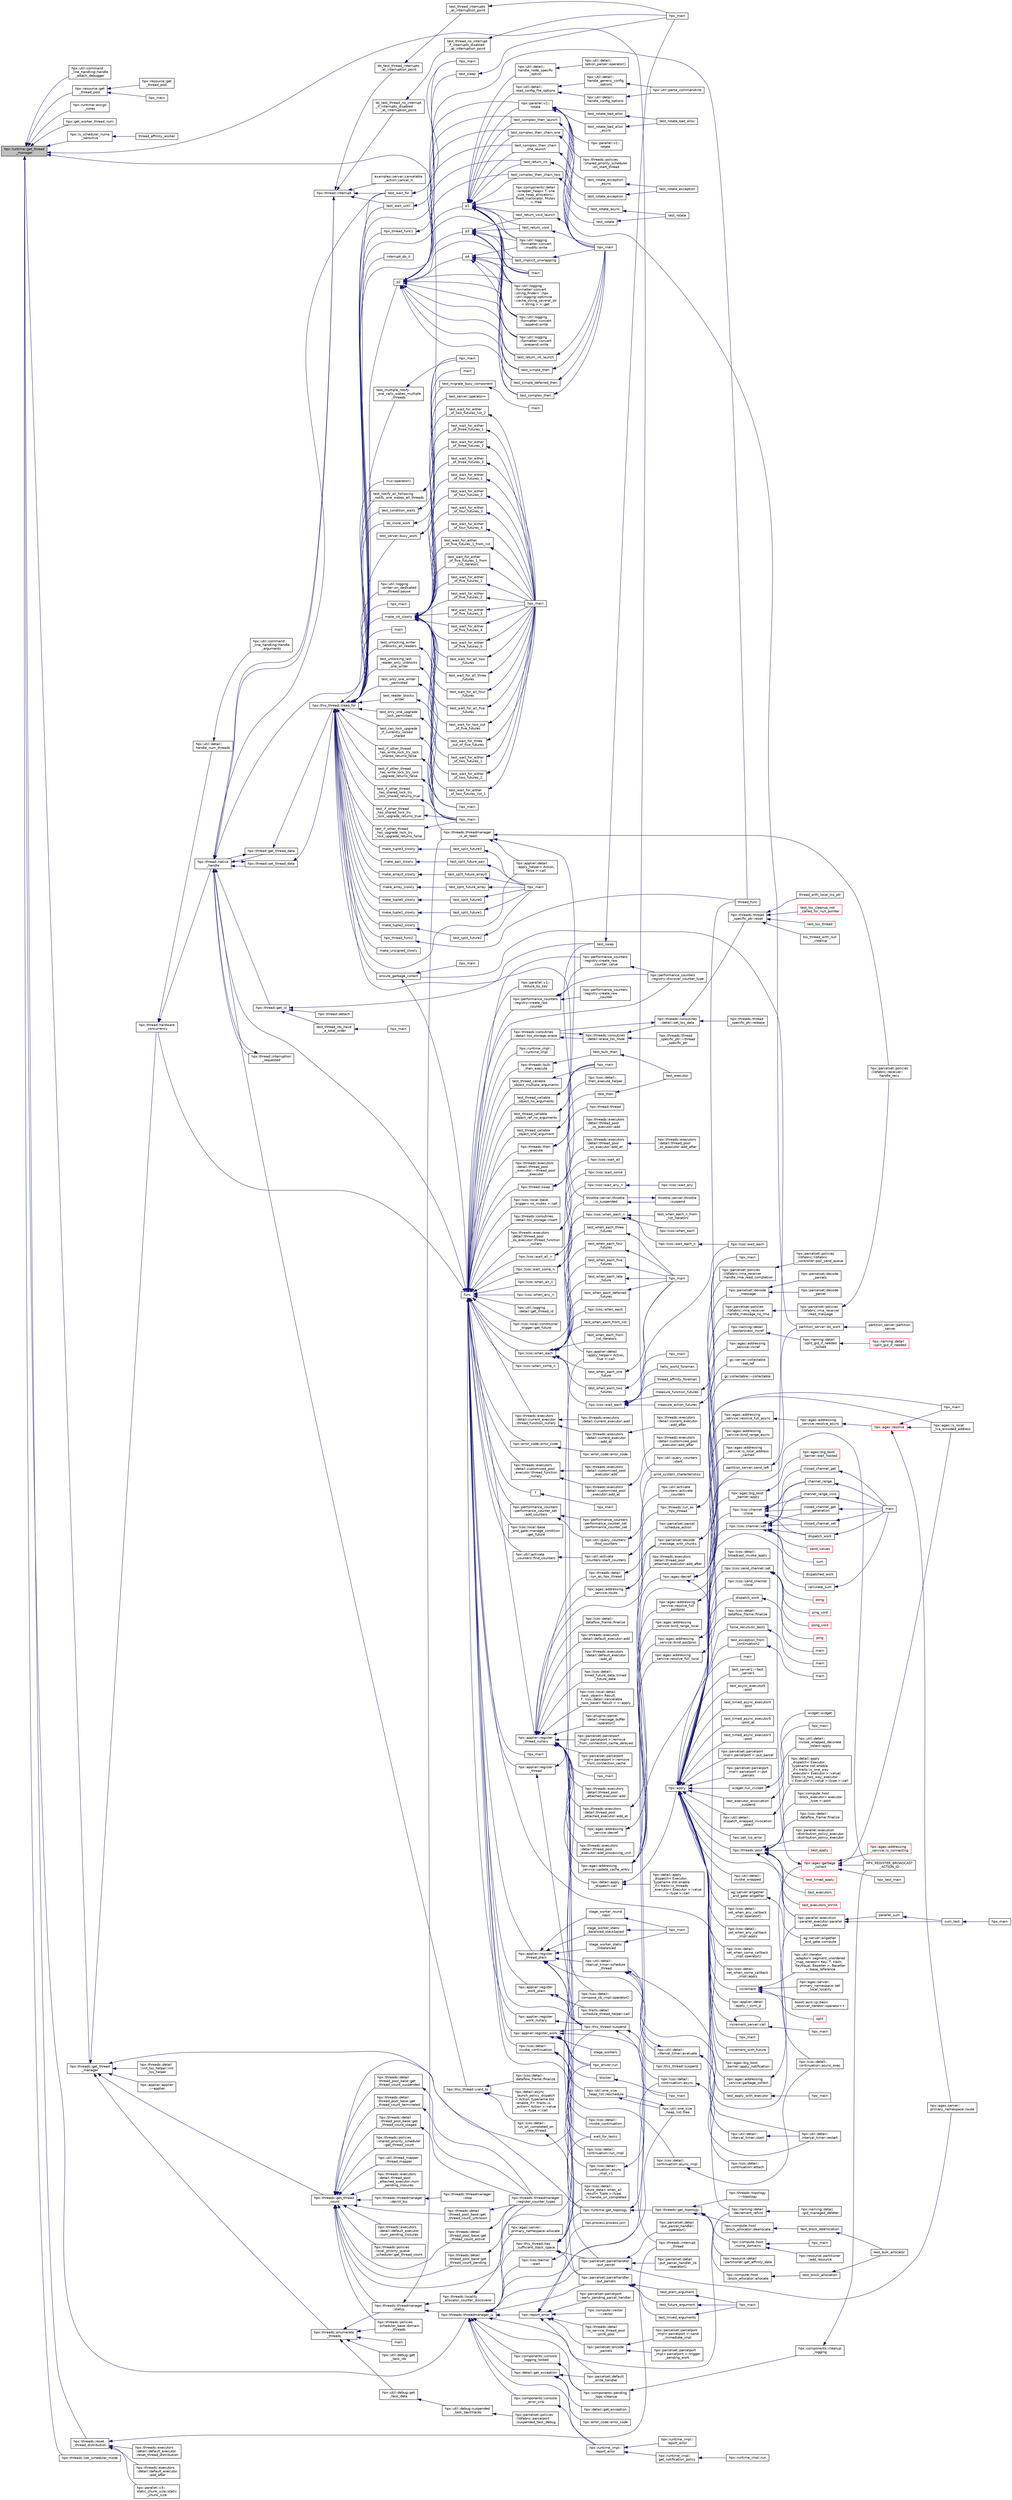 digraph "hpx::runtime::get_thread_manager"
{
  edge [fontname="Helvetica",fontsize="10",labelfontname="Helvetica",labelfontsize="10"];
  node [fontname="Helvetica",fontsize="10",shape=record];
  rankdir="LR";
  Node4536 [label="hpx::runtime::get_thread\l_manager",height=0.2,width=0.4,color="black", fillcolor="grey75", style="filled", fontcolor="black"];
  Node4536 -> Node4537 [dir="back",color="midnightblue",fontsize="10",style="solid",fontname="Helvetica"];
  Node4537 [label="hpx::util::command\l_line_handling::handle\l_attach_debugger",height=0.2,width=0.4,color="black", fillcolor="white", style="filled",URL="$d2/df0/structhpx_1_1util_1_1command__line__handling.html#ae8163b563d79e71fd4a62eb19be542c7"];
  Node4536 -> Node4538 [dir="back",color="midnightblue",fontsize="10",style="solid",fontname="Helvetica"];
  Node4538 [label="hpx::resource::get\l_thread_pool",height=0.2,width=0.4,color="black", fillcolor="white", style="filled",URL="$dd/da5/namespacehpx_1_1resource.html#a2e20247c053e087e94a40d50b9689ed7",tooltip="Return the name of the pool given its name. "];
  Node4538 -> Node4539 [dir="back",color="midnightblue",fontsize="10",style="solid",fontname="Helvetica"];
  Node4539 [label="hpx::resource::get\l_thread_pool",height=0.2,width=0.4,color="black", fillcolor="white", style="filled",URL="$dd/da5/namespacehpx_1_1resource.html#a8ab78d95eaa6f193a085a1d983ea9f5b",tooltip="Return the thread pool given its internal index. "];
  Node4538 -> Node4540 [dir="back",color="midnightblue",fontsize="10",style="solid",fontname="Helvetica"];
  Node4540 [label="hpx_main",height=0.2,width=0.4,color="black", fillcolor="white", style="filled",URL="$d8/dd8/resource__partitioner_8cpp.html#ab1825231fb9efbfb464404767c072654"];
  Node4536 -> Node4541 [dir="back",color="midnightblue",fontsize="10",style="solid",fontname="Helvetica"];
  Node4541 [label="hpx::runtime::assign\l_cores",height=0.2,width=0.4,color="black", fillcolor="white", style="filled",URL="$d0/d7b/classhpx_1_1runtime.html#ab3c29b4713d734dea0e6a5799bfe24e5"];
  Node4536 -> Node4542 [dir="back",color="midnightblue",fontsize="10",style="solid",fontname="Helvetica"];
  Node4542 [label="hpx::get_worker_thread_num",height=0.2,width=0.4,color="black", fillcolor="white", style="filled",URL="$d8/d83/namespacehpx.html#adc17eda7c3c7c6b2a0f7cb1affed8520",tooltip="Return the number of the current OS-thread running in the runtime instance the current HPX-thread is ..."];
  Node4536 -> Node4543 [dir="back",color="midnightblue",fontsize="10",style="solid",fontname="Helvetica"];
  Node4543 [label="hpx::is_scheduler_numa\l_sensitive",height=0.2,width=0.4,color="black", fillcolor="white", style="filled",URL="$d8/d83/namespacehpx.html#a07988ae2ec7a1b2c43d282cb6d99245b"];
  Node4543 -> Node4544 [dir="back",color="midnightblue",fontsize="10",style="solid",fontname="Helvetica"];
  Node4544 [label="thread_affinity_worker",height=0.2,width=0.4,color="black", fillcolor="white", style="filled",URL="$da/dce/thread__affinity_8cpp.html#a7294900b54d4eeed58981c93d6c74ed6"];
  Node4536 -> Node4545 [dir="back",color="midnightblue",fontsize="10",style="solid",fontname="Helvetica"];
  Node4545 [label="hpx::threads::get_thread\l_manager",height=0.2,width=0.4,color="black", fillcolor="white", style="filled",URL="$d7/d28/namespacehpx_1_1threads.html#a076973c3a53beadde7d967e22c4f6cce"];
  Node4545 -> Node4546 [dir="back",color="midnightblue",fontsize="10",style="solid",fontname="Helvetica"];
  Node4546 [label="hpx::applier::applier\l::~applier",height=0.2,width=0.4,color="black", fillcolor="white", style="filled",URL="$da/dcb/classhpx_1_1applier_1_1applier.html#a9fd373efb61af71bdc60850832530588"];
  Node4545 -> Node4547 [dir="back",color="midnightblue",fontsize="10",style="solid",fontname="Helvetica"];
  Node4547 [label="hpx::runtime::get_topology",height=0.2,width=0.4,color="black", fillcolor="white", style="filled",URL="$d0/d7b/classhpx_1_1runtime.html#aa55a57060c6d0c1ea5ce4e6ef818526e"];
  Node4547 -> Node4548 [dir="back",color="midnightblue",fontsize="10",style="solid",fontname="Helvetica"];
  Node4548 [label="print_system_characteristics",height=0.2,width=0.4,color="black", fillcolor="white", style="filled",URL="$d0/d07/system__characteristics_8hpp.html#ab89dcd3f8f12bd35634d3849f0e93d90"];
  Node4547 -> Node4549 [dir="back",color="midnightblue",fontsize="10",style="solid",fontname="Helvetica"];
  Node4549 [label="hpx::threads::get_topology",height=0.2,width=0.4,color="black", fillcolor="white", style="filled",URL="$d7/d28/namespacehpx_1_1threads.html#a2d22148118979eb7cad63c6ae4cab1c7"];
  Node4549 -> Node4550 [dir="back",color="midnightblue",fontsize="10",style="solid",fontname="Helvetica"];
  Node4550 [label="hpx::compute::host\l::block_allocator::allocate",height=0.2,width=0.4,color="black", fillcolor="white", style="filled",URL="$d2/de8/structhpx_1_1compute_1_1host_1_1block__allocator.html#a4e7e43af2aebdd6b603730bc1e5bdd7c"];
  Node4550 -> Node4551 [dir="back",color="midnightblue",fontsize="10",style="solid",fontname="Helvetica"];
  Node4551 [label="test_block_allocation",height=0.2,width=0.4,color="black", fillcolor="white", style="filled",URL="$dc/d4a/block__allocator_8cpp.html#a7724967e3eafa4b9cfd8f80dad98af00"];
  Node4551 -> Node4552 [dir="back",color="midnightblue",fontsize="10",style="solid",fontname="Helvetica"];
  Node4552 [label="test_bulk_allocator",height=0.2,width=0.4,color="black", fillcolor="white", style="filled",URL="$dc/d4a/block__allocator_8cpp.html#aad021fb470ac159eac4609ba96066d4d"];
  Node4549 -> Node4553 [dir="back",color="midnightblue",fontsize="10",style="solid",fontname="Helvetica"];
  Node4553 [label="hpx::compute::host\l::block_allocator::deallocate",height=0.2,width=0.4,color="black", fillcolor="white", style="filled",URL="$d2/de8/structhpx_1_1compute_1_1host_1_1block__allocator.html#a58162ea233b9f35cbb076a0b449e2767"];
  Node4553 -> Node4554 [dir="back",color="midnightblue",fontsize="10",style="solid",fontname="Helvetica"];
  Node4554 [label="test_block_deallocation",height=0.2,width=0.4,color="black", fillcolor="white", style="filled",URL="$dc/d4a/block__allocator_8cpp.html#aa27a8ee0dd50d1f98b2b0d39a3d93618"];
  Node4554 -> Node4552 [dir="back",color="midnightblue",fontsize="10",style="solid",fontname="Helvetica"];
  Node4549 -> Node4555 [dir="back",color="midnightblue",fontsize="10",style="solid",fontname="Helvetica"];
  Node4555 [label="hpx::compute::host\l::numa_domains",height=0.2,width=0.4,color="black", fillcolor="white", style="filled",URL="$d4/da7/namespacehpx_1_1compute_1_1host.html#a148bd526927f3b5f85a108c890973588"];
  Node4555 -> Node4556 [dir="back",color="midnightblue",fontsize="10",style="solid",fontname="Helvetica"];
  Node4556 [label="hpx::resource::partitioner\l::add_resource",height=0.2,width=0.4,color="black", fillcolor="white", style="filled",URL="$dc/d38/classhpx_1_1resource_1_1partitioner.html#ae994b2afde4fe9414c8e0b158615387b"];
  Node4555 -> Node4557 [dir="back",color="midnightblue",fontsize="10",style="solid",fontname="Helvetica"];
  Node4557 [label="hpx_main",height=0.2,width=0.4,color="black", fillcolor="white", style="filled",URL="$da/d5f/stream_8cpp.html#a4ca51ec94fa82421fc621b58eef7b01c"];
  Node4549 -> Node4558 [dir="back",color="midnightblue",fontsize="10",style="solid",fontname="Helvetica"];
  Node4558 [label="hpx::resource::detail\l::partitioner::get_affinity_data",height=0.2,width=0.4,color="black", fillcolor="white", style="filled",URL="$d0/dab/classhpx_1_1resource_1_1detail_1_1partitioner.html#a932efced0bbfee361094b8552334d931"];
  Node4549 -> Node4559 [dir="back",color="midnightblue",fontsize="10",style="solid",fontname="Helvetica"];
  Node4559 [label="hpx::threads::topology\l::~topology",height=0.2,width=0.4,color="black", fillcolor="white", style="filled",URL="$d5/daf/structhpx_1_1threads_1_1topology.html#a67c5a4444b8889b1de56aa7a17459734"];
  Node4545 -> Node4560 [dir="back",color="midnightblue",fontsize="10",style="solid",fontname="Helvetica"];
  Node4560 [label="hpx::threads::detail\l::init_tss_helper::init\l_tss_helper",height=0.2,width=0.4,color="black", fillcolor="white", style="filled",URL="$d3/d7e/structhpx_1_1threads_1_1detail_1_1init__tss__helper.html#a009df42f6e0b26d92661498dbc2c1a4f"];
  Node4545 -> Node4561 [dir="back",color="midnightblue",fontsize="10",style="solid",fontname="Helvetica"];
  Node4561 [label="hpx::thread::hardware\l_concurrency",height=0.2,width=0.4,color="black", fillcolor="white", style="filled",URL="$de/d9b/classhpx_1_1thread.html#a8e4fff210e02485ba493bc3a2a956c03"];
  Node4561 -> Node4562 [dir="back",color="midnightblue",fontsize="10",style="solid",fontname="Helvetica"];
  Node4562 [label="hpx::util::detail::\lhandle_num_threads",height=0.2,width=0.4,color="black", fillcolor="white", style="filled",URL="$d2/d8e/namespacehpx_1_1util_1_1detail.html#a8a8566d3479868554568678b9e5ebcf2"];
  Node4562 -> Node4563 [dir="back",color="midnightblue",fontsize="10",style="solid",fontname="Helvetica"];
  Node4563 [label="hpx::util::command\l_line_handling::handle\l_arguments",height=0.2,width=0.4,color="black", fillcolor="white", style="filled",URL="$d2/df0/structhpx_1_1util_1_1command__line__handling.html#a1aa8a009a61fe583bf8de6e144846eee"];
  Node4561 -> Node4564 [dir="back",color="midnightblue",fontsize="10",style="solid",fontname="Helvetica"];
  Node4564 [label="hpx::thread::native\l_handle",height=0.2,width=0.4,color="black", fillcolor="white", style="filled",URL="$de/d9b/classhpx_1_1thread.html#acf48190d264ab64c1c4ec99d0b421b5a"];
  Node4564 -> Node4565 [dir="back",color="midnightblue",fontsize="10",style="solid",fontname="Helvetica"];
  Node4565 [label="test_wait_for",height=0.2,width=0.4,color="black", fillcolor="white", style="filled",URL="$de/d7d/future__timed__wait__1025_8cpp.html#a0e3d5409a174e5dac600412849dc9d93"];
  Node4565 -> Node4566 [dir="back",color="midnightblue",fontsize="10",style="solid",fontname="Helvetica"];
  Node4566 [label="hpx_main",height=0.2,width=0.4,color="black", fillcolor="white", style="filled",URL="$de/d7d/future__timed__wait__1025_8cpp.html#a255f773d830db5ca937cff11c2692fa2"];
  Node4564 -> Node4567 [dir="back",color="midnightblue",fontsize="10",style="solid",fontname="Helvetica"];
  Node4567 [label="test_wait_until",height=0.2,width=0.4,color="black", fillcolor="white", style="filled",URL="$de/d7d/future__timed__wait__1025_8cpp.html#af6d52682ea10ff7a073cce3b5708c7c9"];
  Node4567 -> Node4566 [dir="back",color="midnightblue",fontsize="10",style="solid",fontname="Helvetica"];
  Node4564 -> Node4568 [dir="back",color="midnightblue",fontsize="10",style="solid",fontname="Helvetica"];
  Node4568 [label="hpx::thread::get_id",height=0.2,width=0.4,color="black", fillcolor="white", style="filled",URL="$de/d9b/classhpx_1_1thread.html#aec031f492a39c521c2c78e0cd47c4ed8"];
  Node4568 -> Node4569 [dir="back",color="midnightblue",fontsize="10",style="solid",fontname="Helvetica"];
  Node4569 [label="test_swap",height=0.2,width=0.4,color="black", fillcolor="white", style="filled",URL="$d0/d4e/tests_2unit_2threads_2thread_8cpp.html#aa9645d2d1912efd27e83867429e862d0"];
  Node4569 -> Node4570 [dir="back",color="midnightblue",fontsize="10",style="solid",fontname="Helvetica"];
  Node4570 [label="hpx_main",height=0.2,width=0.4,color="black", fillcolor="white", style="filled",URL="$d0/d4e/tests_2unit_2threads_2thread_8cpp.html#a255f773d830db5ca937cff11c2692fa2"];
  Node4568 -> Node4571 [dir="back",color="midnightblue",fontsize="10",style="solid",fontname="Helvetica"];
  Node4571 [label="hpx::thread::detach",height=0.2,width=0.4,color="black", fillcolor="white", style="filled",URL="$de/d9b/classhpx_1_1thread.html#a65d7f6e9f4bb311d73c40a2f74976ede"];
  Node4568 -> Node4572 [dir="back",color="midnightblue",fontsize="10",style="solid",fontname="Helvetica"];
  Node4572 [label="test_thread_ids_have\l_a_total_order",height=0.2,width=0.4,color="black", fillcolor="white", style="filled",URL="$df/d88/thread__id_8cpp.html#a95604be93f5422b5bc87778cff21bde1"];
  Node4572 -> Node4573 [dir="back",color="midnightblue",fontsize="10",style="solid",fontname="Helvetica"];
  Node4573 [label="hpx_main",height=0.2,width=0.4,color="black", fillcolor="white", style="filled",URL="$df/d88/thread__id_8cpp.html#a255f773d830db5ca937cff11c2692fa2"];
  Node4564 -> Node4574 [dir="back",color="midnightblue",fontsize="10",style="solid",fontname="Helvetica"];
  Node4574 [label="hpx::thread::interrupt",height=0.2,width=0.4,color="black", fillcolor="white", style="filled",URL="$de/d9b/classhpx_1_1thread.html#ac34d0d033aa743c476a79dbc2e1a8a39"];
  Node4574 -> Node4575 [dir="back",color="midnightblue",fontsize="10",style="solid",fontname="Helvetica"];
  Node4575 [label="examples::server::cancelable\l_action::cancel_it",height=0.2,width=0.4,color="black", fillcolor="white", style="filled",URL="$da/d82/classexamples_1_1server_1_1cancelable__action.html#a411ff697f6719bdf2db9df63e7ce0d1a"];
  Node4574 -> Node4565 [dir="back",color="midnightblue",fontsize="10",style="solid",fontname="Helvetica"];
  Node4574 -> Node4567 [dir="back",color="midnightblue",fontsize="10",style="solid",fontname="Helvetica"];
  Node4574 -> Node4576 [dir="back",color="midnightblue",fontsize="10",style="solid",fontname="Helvetica"];
  Node4576 [label="do_test_thread_interrupts\l_at_interruption_point",height=0.2,width=0.4,color="black", fillcolor="white", style="filled",URL="$d0/d4e/tests_2unit_2threads_2thread_8cpp.html#a1592be75203d2ef54f0a19832cacecf8"];
  Node4576 -> Node4577 [dir="back",color="midnightblue",fontsize="10",style="solid",fontname="Helvetica"];
  Node4577 [label="test_thread_interrupts\l_at_interruption_point",height=0.2,width=0.4,color="black", fillcolor="white", style="filled",URL="$d0/d4e/tests_2unit_2threads_2thread_8cpp.html#a4a6a8c2918dcd825da0102f3a63bf24a"];
  Node4577 -> Node4570 [dir="back",color="midnightblue",fontsize="10",style="solid",fontname="Helvetica"];
  Node4574 -> Node4578 [dir="back",color="midnightblue",fontsize="10",style="solid",fontname="Helvetica"];
  Node4578 [label="do_test_thread_no_interrupt\l_if_interrupts_disabled\l_at_interruption_point",height=0.2,width=0.4,color="black", fillcolor="white", style="filled",URL="$d0/d4e/tests_2unit_2threads_2thread_8cpp.html#a83a3b29d9f2edb5952625e72f9651985"];
  Node4578 -> Node4579 [dir="back",color="midnightblue",fontsize="10",style="solid",fontname="Helvetica"];
  Node4579 [label="test_thread_no_interrupt\l_if_interrupts_disabled\l_at_interruption_point",height=0.2,width=0.4,color="black", fillcolor="white", style="filled",URL="$d0/d4e/tests_2unit_2threads_2thread_8cpp.html#ae8589f467c87f24293dd95710b4d8374"];
  Node4579 -> Node4570 [dir="back",color="midnightblue",fontsize="10",style="solid",fontname="Helvetica"];
  Node4574 -> Node4564 [dir="back",color="midnightblue",fontsize="10",style="solid",fontname="Helvetica"];
  Node4564 -> Node4580 [dir="back",color="midnightblue",fontsize="10",style="solid",fontname="Helvetica"];
  Node4580 [label="hpx::thread::interruption\l_requested",height=0.2,width=0.4,color="black", fillcolor="white", style="filled",URL="$de/d9b/classhpx_1_1thread.html#a33276bb4c20bbb0b1978944e18ef71b8"];
  Node4580 -> Node4564 [dir="back",color="midnightblue",fontsize="10",style="solid",fontname="Helvetica"];
  Node4564 -> Node4581 [dir="back",color="midnightblue",fontsize="10",style="solid",fontname="Helvetica"];
  Node4581 [label="hpx::thread::get_thread_data",height=0.2,width=0.4,color="black", fillcolor="white", style="filled",URL="$de/d9b/classhpx_1_1thread.html#a4535ef82cec3b953d2c941d20e3e3904"];
  Node4581 -> Node4564 [dir="back",color="midnightblue",fontsize="10",style="solid",fontname="Helvetica"];
  Node4581 -> Node4582 [dir="back",color="midnightblue",fontsize="10",style="solid",fontname="Helvetica"];
  Node4582 [label="hpx::this_thread::sleep_for",height=0.2,width=0.4,color="black", fillcolor="white", style="filled",URL="$d9/d52/namespacehpx_1_1this__thread.html#afc042a5a5fa52eef2d1d177a343435cf"];
  Node4582 -> Node4583 [dir="back",color="midnightblue",fontsize="10",style="solid",fontname="Helvetica"];
  Node4583 [label="hpx::applier::detail\l::apply_helper\< Action,\l false \>::call",height=0.2,width=0.4,color="black", fillcolor="white", style="filled",URL="$de/d9b/structhpx_1_1applier_1_1detail_1_1apply__helper_3_01_action_00_01false_01_4.html#a567fbb92986df0974d5b30ca9a002130"];
  Node4582 -> Node4584 [dir="back",color="midnightblue",fontsize="10",style="solid",fontname="Helvetica"];
  Node4584 [label="interrupt_do_it",height=0.2,width=0.4,color="black", fillcolor="white", style="filled",URL="$d1/db8/cancelable__action__client_8cpp.html#a46617129de426f6e7ab5eb91b008cd9e"];
  Node4582 -> Node4585 [dir="back",color="midnightblue",fontsize="10",style="solid",fontname="Helvetica"];
  Node4585 [label="test_multiple_notify\l_one_calls_wakes_multiple\l_threads",height=0.2,width=0.4,color="black", fillcolor="white", style="filled",URL="$d1/ded/tests_2unit_2lcos_2condition__variable_8cpp.html#a578d8e27a7396ab57393dea2b8badee3"];
  Node4585 -> Node4586 [dir="back",color="midnightblue",fontsize="10",style="solid",fontname="Helvetica"];
  Node4586 [label="hpx_main",height=0.2,width=0.4,color="black", fillcolor="white", style="filled",URL="$d1/ded/tests_2unit_2lcos_2condition__variable_8cpp.html#a255f773d830db5ca937cff11c2692fa2"];
  Node4582 -> Node4587 [dir="back",color="midnightblue",fontsize="10",style="solid",fontname="Helvetica"];
  Node4587 [label="test_notify_all_following\l_notify_one_wakes_all_threads",height=0.2,width=0.4,color="black", fillcolor="white", style="filled",URL="$d1/ded/tests_2unit_2lcos_2condition__variable_8cpp.html#a6dd6eca404b61c749747efb07bebe3fd"];
  Node4587 -> Node4586 [dir="back",color="midnightblue",fontsize="10",style="solid",fontname="Helvetica"];
  Node4582 -> Node4588 [dir="back",color="midnightblue",fontsize="10",style="solid",fontname="Helvetica"];
  Node4588 [label="test_condition_waits",height=0.2,width=0.4,color="black", fillcolor="white", style="filled",URL="$d1/ded/tests_2unit_2lcos_2condition__variable_8cpp.html#a1dd2e7c76971df521b245377c9611cd9"];
  Node4588 -> Node4586 [dir="back",color="midnightblue",fontsize="10",style="solid",fontname="Helvetica"];
  Node4582 -> Node4589 [dir="back",color="midnightblue",fontsize="10",style="solid",fontname="Helvetica"];
  Node4589 [label="mul::operator()",height=0.2,width=0.4,color="black", fillcolor="white", style="filled",URL="$d2/d02/structmul.html#ab5eaa3d788f0a8d13cc19948e528c0e5"];
  Node4582 -> Node4590 [dir="back",color="midnightblue",fontsize="10",style="solid",fontname="Helvetica"];
  Node4590 [label="do_more_work",height=0.2,width=0.4,color="black", fillcolor="white", style="filled",URL="$d2/dfd/future__2667_8cpp.html#a9ceebb831160f2acf3a047384add9064"];
  Node4590 -> Node4591 [dir="back",color="midnightblue",fontsize="10",style="solid",fontname="Helvetica"];
  Node4591 [label="main",height=0.2,width=0.4,color="black", fillcolor="white", style="filled",URL="$d2/dfd/future__2667_8cpp.html#ae66f6b31b5ad750f1fe042a706a4e3d4"];
  Node4582 -> Node4592 [dir="back",color="midnightblue",fontsize="10",style="solid",fontname="Helvetica"];
  Node4592 [label="p1",height=0.2,width=0.4,color="black", fillcolor="white", style="filled",URL="$df/da5/future__then_8cpp.html#a8978a24b044bacf963e33824a4c1ac98"];
  Node4592 -> Node4593 [dir="back",color="midnightblue",fontsize="10",style="solid",fontname="Helvetica"];
  Node4593 [label="main",height=0.2,width=0.4,color="black", fillcolor="white", style="filled",URL="$dd/ded/bind__placeholder__test_8cpp.html#ae66f6b31b5ad750f1fe042a706a4e3d4"];
  Node4592 -> Node4594 [dir="back",color="midnightblue",fontsize="10",style="solid",fontname="Helvetica"];
  Node4594 [label="hpx::util::logging\l::formatter::convert\l::string_finder\< ::hpx\l::util::logging::optimize\l::cache_string_several_str\l\< string \> \>::get",height=0.2,width=0.4,color="black", fillcolor="white", style="filled",URL="$da/d09/structhpx_1_1util_1_1logging_1_1formatter_1_1convert_1_1string__finder_3_01_1_1hpx_1_1util_1_1loe3f73a176adffd0ee7d2c5e1121ceb93.html#a9f91bb7bb18f0c343f6f95448106ffe0"];
  Node4592 -> Node4595 [dir="back",color="midnightblue",fontsize="10",style="solid",fontname="Helvetica"];
  Node4595 [label="hpx::util::logging\l::formatter::convert\l::prepend::write",height=0.2,width=0.4,color="black", fillcolor="white", style="filled",URL="$de/d08/namespacehpx_1_1util_1_1logging_1_1formatter_1_1convert_1_1prepend.html#a800b76595c1330001994b1279f93d7ee"];
  Node4592 -> Node4596 [dir="back",color="midnightblue",fontsize="10",style="solid",fontname="Helvetica"];
  Node4596 [label="hpx::util::logging\l::formatter::convert\l::append::write",height=0.2,width=0.4,color="black", fillcolor="white", style="filled",URL="$da/d97/namespacehpx_1_1util_1_1logging_1_1formatter_1_1convert_1_1append.html#a719ba04af3b9146a733025e9518eab47"];
  Node4592 -> Node4597 [dir="back",color="midnightblue",fontsize="10",style="solid",fontname="Helvetica"];
  Node4597 [label="hpx::util::logging\l::formatter::convert\l::modify::write",height=0.2,width=0.4,color="black", fillcolor="white", style="filled",URL="$df/d5f/namespacehpx_1_1util_1_1logging_1_1formatter_1_1convert_1_1modify.html#aa88c9565b436c49c89eac1cb2e0ec7c2"];
  Node4592 -> Node4598 [dir="back",color="midnightblue",fontsize="10",style="solid",fontname="Helvetica"];
  Node4598 [label="test_return_int",height=0.2,width=0.4,color="black", fillcolor="white", style="filled",URL="$df/da5/future__then_8cpp.html#a4574c7d42a67c66efb94b4aad426e984"];
  Node4598 -> Node4599 [dir="back",color="midnightblue",fontsize="10",style="solid",fontname="Helvetica"];
  Node4599 [label="hpx_main",height=0.2,width=0.4,color="black", fillcolor="white", style="filled",URL="$df/da5/future__then_8cpp.html#aefd26dd818037509b2241068d57e3e1d"];
  Node4592 -> Node4600 [dir="back",color="midnightblue",fontsize="10",style="solid",fontname="Helvetica"];
  Node4600 [label="test_return_int_launch",height=0.2,width=0.4,color="black", fillcolor="white", style="filled",URL="$df/da5/future__then_8cpp.html#a4d59ccf0b01a1fa8fde2acc877f986a7"];
  Node4600 -> Node4599 [dir="back",color="midnightblue",fontsize="10",style="solid",fontname="Helvetica"];
  Node4592 -> Node4601 [dir="back",color="midnightblue",fontsize="10",style="solid",fontname="Helvetica"];
  Node4601 [label="test_return_void",height=0.2,width=0.4,color="black", fillcolor="white", style="filled",URL="$df/da5/future__then_8cpp.html#a504f39b4d586615d5d1371c8dad56645"];
  Node4601 -> Node4599 [dir="back",color="midnightblue",fontsize="10",style="solid",fontname="Helvetica"];
  Node4592 -> Node4602 [dir="back",color="midnightblue",fontsize="10",style="solid",fontname="Helvetica"];
  Node4602 [label="test_return_void_launch",height=0.2,width=0.4,color="black", fillcolor="white", style="filled",URL="$df/da5/future__then_8cpp.html#a6bca71baf1676513433d261fbffee4bc"];
  Node4602 -> Node4599 [dir="back",color="midnightblue",fontsize="10",style="solid",fontname="Helvetica"];
  Node4592 -> Node4603 [dir="back",color="midnightblue",fontsize="10",style="solid",fontname="Helvetica"];
  Node4603 [label="test_implicit_unwrapping",height=0.2,width=0.4,color="black", fillcolor="white", style="filled",URL="$df/da5/future__then_8cpp.html#ad7b1b04c3515e5bf95459e94b1bdc337"];
  Node4603 -> Node4599 [dir="back",color="midnightblue",fontsize="10",style="solid",fontname="Helvetica"];
  Node4592 -> Node4604 [dir="back",color="midnightblue",fontsize="10",style="solid",fontname="Helvetica"];
  Node4604 [label="test_simple_then",height=0.2,width=0.4,color="black", fillcolor="white", style="filled",URL="$df/da5/future__then_8cpp.html#aa74379f2bcdf911e278b78569028848b"];
  Node4604 -> Node4599 [dir="back",color="midnightblue",fontsize="10",style="solid",fontname="Helvetica"];
  Node4592 -> Node4605 [dir="back",color="midnightblue",fontsize="10",style="solid",fontname="Helvetica"];
  Node4605 [label="test_simple_deferred_then",height=0.2,width=0.4,color="black", fillcolor="white", style="filled",URL="$df/da5/future__then_8cpp.html#a026670a80b5d18f81a87665f09f4b9e4"];
  Node4605 -> Node4599 [dir="back",color="midnightblue",fontsize="10",style="solid",fontname="Helvetica"];
  Node4592 -> Node4606 [dir="back",color="midnightblue",fontsize="10",style="solid",fontname="Helvetica"];
  Node4606 [label="test_complex_then",height=0.2,width=0.4,color="black", fillcolor="white", style="filled",URL="$df/da5/future__then_8cpp.html#a65c0909ab7ad1dbde6b00a89e09d12ee"];
  Node4606 -> Node4599 [dir="back",color="midnightblue",fontsize="10",style="solid",fontname="Helvetica"];
  Node4592 -> Node4607 [dir="back",color="midnightblue",fontsize="10",style="solid",fontname="Helvetica"];
  Node4607 [label="test_complex_then_launch",height=0.2,width=0.4,color="black", fillcolor="white", style="filled",URL="$df/da5/future__then_8cpp.html#a57e79de123fc4563e6535bcb0d510eb6"];
  Node4607 -> Node4599 [dir="back",color="midnightblue",fontsize="10",style="solid",fontname="Helvetica"];
  Node4592 -> Node4608 [dir="back",color="midnightblue",fontsize="10",style="solid",fontname="Helvetica"];
  Node4608 [label="test_complex_then_chain_one",height=0.2,width=0.4,color="black", fillcolor="white", style="filled",URL="$df/da5/future__then_8cpp.html#aa9256ab654994c70d6de44c612f62ac1"];
  Node4608 -> Node4599 [dir="back",color="midnightblue",fontsize="10",style="solid",fontname="Helvetica"];
  Node4592 -> Node4609 [dir="back",color="midnightblue",fontsize="10",style="solid",fontname="Helvetica"];
  Node4609 [label="test_complex_then_chain\l_one_launch",height=0.2,width=0.4,color="black", fillcolor="white", style="filled",URL="$df/da5/future__then_8cpp.html#acf17bb2a5182b9cb7667271f95a03704"];
  Node4609 -> Node4599 [dir="back",color="midnightblue",fontsize="10",style="solid",fontname="Helvetica"];
  Node4592 -> Node4610 [dir="back",color="midnightblue",fontsize="10",style="solid",fontname="Helvetica"];
  Node4610 [label="test_complex_then_chain_two",height=0.2,width=0.4,color="black", fillcolor="white", style="filled",URL="$df/da5/future__then_8cpp.html#a877da4dafc5590d16fa0d3c57391c363"];
  Node4610 -> Node4599 [dir="back",color="midnightblue",fontsize="10",style="solid",fontname="Helvetica"];
  Node4592 -> Node4611 [dir="back",color="midnightblue",fontsize="10",style="solid",fontname="Helvetica"];
  Node4611 [label="hpx::util::detail::\lhandle_node_specific\l_option",height=0.2,width=0.4,color="black", fillcolor="white", style="filled",URL="$d2/d8e/namespacehpx_1_1util_1_1detail.html#a43e5f30f676cfadaad879f991391ffab"];
  Node4611 -> Node4612 [dir="back",color="midnightblue",fontsize="10",style="solid",fontname="Helvetica"];
  Node4612 [label="hpx::util::detail::\loption_parser::operator()",height=0.2,width=0.4,color="black", fillcolor="white", style="filled",URL="$de/dc5/structhpx_1_1util_1_1detail_1_1option__parser.html#a6062e5ee56b2e2efa8717e73e01dfc52"];
  Node4592 -> Node4613 [dir="back",color="midnightblue",fontsize="10",style="solid",fontname="Helvetica"];
  Node4613 [label="hpx::util::detail::\lread_config_file_options",height=0.2,width=0.4,color="black", fillcolor="white", style="filled",URL="$d2/d8e/namespacehpx_1_1util_1_1detail.html#acc4cbf3746afbdeb02d4d79e65ec085d"];
  Node4613 -> Node4614 [dir="back",color="midnightblue",fontsize="10",style="solid",fontname="Helvetica"];
  Node4614 [label="hpx::util::detail::\lhandle_generic_config\l_options",height=0.2,width=0.4,color="black", fillcolor="white", style="filled",URL="$d2/d8e/namespacehpx_1_1util_1_1detail.html#afe9d48863068cf6ab23661ea84aad13b"];
  Node4614 -> Node4615 [dir="back",color="midnightblue",fontsize="10",style="solid",fontname="Helvetica"];
  Node4615 [label="hpx::util::parse_commandline",height=0.2,width=0.4,color="black", fillcolor="white", style="filled",URL="$df/dad/namespacehpx_1_1util.html#a19ecafa5a1d8009b5301f6d94f77b773"];
  Node4613 -> Node4616 [dir="back",color="midnightblue",fontsize="10",style="solid",fontname="Helvetica"];
  Node4616 [label="hpx::util::detail::\lhandle_config_options",height=0.2,width=0.4,color="black", fillcolor="white", style="filled",URL="$d2/d8e/namespacehpx_1_1util_1_1detail.html#adf812f0307327e750a861a2ed15d9c1a"];
  Node4616 -> Node4615 [dir="back",color="midnightblue",fontsize="10",style="solid",fontname="Helvetica"];
  Node4592 -> Node4617 [dir="back",color="midnightblue",fontsize="10",style="solid",fontname="Helvetica"];
  Node4617 [label="hpx::parallel::v1::\lrotate",height=0.2,width=0.4,color="black", fillcolor="white", style="filled",URL="$db/db9/namespacehpx_1_1parallel_1_1v1.html#a1186b3f6aa7198ada6c81f987e08f85b"];
  Node4617 -> Node4618 [dir="back",color="midnightblue",fontsize="10",style="solid",fontname="Helvetica"];
  Node4618 [label="partition_server::do_work",height=0.2,width=0.4,color="black", fillcolor="white", style="filled",URL="$d9/dbd/structpartition__server.html#a6642286bc38b9bed88cc6423d181b87f"];
  Node4618 -> Node4619 [dir="back",color="midnightblue",fontsize="10",style="solid",fontname="Helvetica"];
  Node4619 [label="partition_server::partition\l_server",height=0.2,width=0.4,color="black", fillcolor="white", style="filled",URL="$d9/dbd/structpartition__server.html#a80906893b5b6771003acbf3fcfec37cf"];
  Node4617 -> Node4620 [dir="back",color="midnightblue",fontsize="10",style="solid",fontname="Helvetica"];
  Node4620 [label="test_rotate",height=0.2,width=0.4,color="black", fillcolor="white", style="filled",URL="$d7/d5d/rotate_8cpp.html#ab8a8520d8bdef3f9022bc5377426d949"];
  Node4620 -> Node4621 [dir="back",color="midnightblue",fontsize="10",style="solid",fontname="Helvetica"];
  Node4621 [label="test_rotate",height=0.2,width=0.4,color="black", fillcolor="white", style="filled",URL="$d7/d5d/rotate_8cpp.html#ae9e7ca0d224acd1e52ac006b1b1249e6"];
  Node4617 -> Node4622 [dir="back",color="midnightblue",fontsize="10",style="solid",fontname="Helvetica"];
  Node4622 [label="test_rotate_async",height=0.2,width=0.4,color="black", fillcolor="white", style="filled",URL="$d7/d5d/rotate_8cpp.html#ae3e37eb13d1c555e7ec861e99599cecb"];
  Node4622 -> Node4621 [dir="back",color="midnightblue",fontsize="10",style="solid",fontname="Helvetica"];
  Node4617 -> Node4623 [dir="back",color="midnightblue",fontsize="10",style="solid",fontname="Helvetica"];
  Node4623 [label="test_rotate_exception",height=0.2,width=0.4,color="black", fillcolor="white", style="filled",URL="$d7/d5d/rotate_8cpp.html#a84f60bd76e1e8fe9ecce9b0b1ae38bea"];
  Node4623 -> Node4624 [dir="back",color="midnightblue",fontsize="10",style="solid",fontname="Helvetica"];
  Node4624 [label="test_rotate_exception",height=0.2,width=0.4,color="black", fillcolor="white", style="filled",URL="$d7/d5d/rotate_8cpp.html#aa448ed0e1a24642b5baaa5bb029abfc1"];
  Node4617 -> Node4625 [dir="back",color="midnightblue",fontsize="10",style="solid",fontname="Helvetica"];
  Node4625 [label="test_rotate_exception\l_async",height=0.2,width=0.4,color="black", fillcolor="white", style="filled",URL="$d7/d5d/rotate_8cpp.html#a472f3593addc133bd849ff486e2a4e9a"];
  Node4625 -> Node4624 [dir="back",color="midnightblue",fontsize="10",style="solid",fontname="Helvetica"];
  Node4617 -> Node4626 [dir="back",color="midnightblue",fontsize="10",style="solid",fontname="Helvetica"];
  Node4626 [label="test_rotate_bad_alloc",height=0.2,width=0.4,color="black", fillcolor="white", style="filled",URL="$d7/d5d/rotate_8cpp.html#ae74a2766c7d66fa2c13743d2d7b75fa9"];
  Node4626 -> Node4627 [dir="back",color="midnightblue",fontsize="10",style="solid",fontname="Helvetica"];
  Node4627 [label="test_rotate_bad_alloc",height=0.2,width=0.4,color="black", fillcolor="white", style="filled",URL="$d7/d5d/rotate_8cpp.html#a6945fe3952a002c1c4536cb98882a9bf"];
  Node4617 -> Node4628 [dir="back",color="midnightblue",fontsize="10",style="solid",fontname="Helvetica"];
  Node4628 [label="test_rotate_bad_alloc\l_async",height=0.2,width=0.4,color="black", fillcolor="white", style="filled",URL="$d7/d5d/rotate_8cpp.html#a02745132ec799d5c6af870c3350a7454"];
  Node4628 -> Node4627 [dir="back",color="midnightblue",fontsize="10",style="solid",fontname="Helvetica"];
  Node4617 -> Node4629 [dir="back",color="midnightblue",fontsize="10",style="solid",fontname="Helvetica"];
  Node4629 [label="hpx::parallel::v1::\lrotate",height=0.2,width=0.4,color="black", fillcolor="white", style="filled",URL="$db/db9/namespacehpx_1_1parallel_1_1v1.html#acc6f55c3bfc3aecae26cb8a73e3e2563"];
  Node4617 -> Node4630 [dir="back",color="midnightblue",fontsize="10",style="solid",fontname="Helvetica"];
  Node4630 [label="hpx::threads::policies\l::shared_priority_scheduler\l::on_start_thread",height=0.2,width=0.4,color="black", fillcolor="white", style="filled",URL="$d8/d52/classhpx_1_1threads_1_1policies_1_1shared__priority__scheduler.html#a6b50d46539ac974cbe2706f56c2fbc3f"];
  Node4592 -> Node4631 [dir="back",color="midnightblue",fontsize="10",style="solid",fontname="Helvetica"];
  Node4631 [label="hpx::components::detail\l::wrapper_heap\< T, one\l_size_heap_allocators::\lfixed_mallocator, Mutex\l \>::free",height=0.2,width=0.4,color="black", fillcolor="white", style="filled",URL="$d1/d6d/classhpx_1_1components_1_1detail_1_1wrapper__heap.html#aca09fd51113634e49b03973d49a01612"];
  Node4582 -> Node4632 [dir="back",color="midnightblue",fontsize="10",style="solid",fontname="Helvetica"];
  Node4632 [label="p2",height=0.2,width=0.4,color="black", fillcolor="white", style="filled",URL="$df/da5/future__then_8cpp.html#a0dabf50b87b0ab6126c07663b7c82650"];
  Node4632 -> Node4593 [dir="back",color="midnightblue",fontsize="10",style="solid",fontname="Helvetica"];
  Node4632 -> Node4594 [dir="back",color="midnightblue",fontsize="10",style="solid",fontname="Helvetica"];
  Node4632 -> Node4595 [dir="back",color="midnightblue",fontsize="10",style="solid",fontname="Helvetica"];
  Node4632 -> Node4596 [dir="back",color="midnightblue",fontsize="10",style="solid",fontname="Helvetica"];
  Node4632 -> Node4597 [dir="back",color="midnightblue",fontsize="10",style="solid",fontname="Helvetica"];
  Node4632 -> Node4633 [dir="back",color="midnightblue",fontsize="10",style="solid",fontname="Helvetica"];
  Node4633 [label="p4",height=0.2,width=0.4,color="black", fillcolor="white", style="filled",URL="$df/da5/future__then_8cpp.html#a2e41883da983a4e735ff63a070df689f"];
  Node4633 -> Node4593 [dir="back",color="midnightblue",fontsize="10",style="solid",fontname="Helvetica"];
  Node4633 -> Node4594 [dir="back",color="midnightblue",fontsize="10",style="solid",fontname="Helvetica"];
  Node4633 -> Node4595 [dir="back",color="midnightblue",fontsize="10",style="solid",fontname="Helvetica"];
  Node4633 -> Node4596 [dir="back",color="midnightblue",fontsize="10",style="solid",fontname="Helvetica"];
  Node4633 -> Node4597 [dir="back",color="midnightblue",fontsize="10",style="solid",fontname="Helvetica"];
  Node4633 -> Node4603 [dir="back",color="midnightblue",fontsize="10",style="solid",fontname="Helvetica"];
  Node4632 -> Node4598 [dir="back",color="midnightblue",fontsize="10",style="solid",fontname="Helvetica"];
  Node4632 -> Node4600 [dir="back",color="midnightblue",fontsize="10",style="solid",fontname="Helvetica"];
  Node4632 -> Node4604 [dir="back",color="midnightblue",fontsize="10",style="solid",fontname="Helvetica"];
  Node4632 -> Node4605 [dir="back",color="midnightblue",fontsize="10",style="solid",fontname="Helvetica"];
  Node4632 -> Node4606 [dir="back",color="midnightblue",fontsize="10",style="solid",fontname="Helvetica"];
  Node4632 -> Node4607 [dir="back",color="midnightblue",fontsize="10",style="solid",fontname="Helvetica"];
  Node4632 -> Node4608 [dir="back",color="midnightblue",fontsize="10",style="solid",fontname="Helvetica"];
  Node4632 -> Node4609 [dir="back",color="midnightblue",fontsize="10",style="solid",fontname="Helvetica"];
  Node4632 -> Node4610 [dir="back",color="midnightblue",fontsize="10",style="solid",fontname="Helvetica"];
  Node4632 -> Node4617 [dir="back",color="midnightblue",fontsize="10",style="solid",fontname="Helvetica"];
  Node4582 -> Node4634 [dir="back",color="midnightblue",fontsize="10",style="solid",fontname="Helvetica"];
  Node4634 [label="p3",height=0.2,width=0.4,color="black", fillcolor="white", style="filled",URL="$df/da5/future__then_8cpp.html#ada3ca76feabb79611290ef351f1ad171"];
  Node4634 -> Node4593 [dir="back",color="midnightblue",fontsize="10",style="solid",fontname="Helvetica"];
  Node4634 -> Node4594 [dir="back",color="midnightblue",fontsize="10",style="solid",fontname="Helvetica"];
  Node4634 -> Node4595 [dir="back",color="midnightblue",fontsize="10",style="solid",fontname="Helvetica"];
  Node4634 -> Node4596 [dir="back",color="midnightblue",fontsize="10",style="solid",fontname="Helvetica"];
  Node4634 -> Node4597 [dir="back",color="midnightblue",fontsize="10",style="solid",fontname="Helvetica"];
  Node4634 -> Node4601 [dir="back",color="midnightblue",fontsize="10",style="solid",fontname="Helvetica"];
  Node4634 -> Node4602 [dir="back",color="midnightblue",fontsize="10",style="solid",fontname="Helvetica"];
  Node4582 -> Node4565 [dir="back",color="midnightblue",fontsize="10",style="solid",fontname="Helvetica"];
  Node4582 -> Node4567 [dir="back",color="midnightblue",fontsize="10",style="solid",fontname="Helvetica"];
  Node4582 -> Node4635 [dir="back",color="midnightblue",fontsize="10",style="solid",fontname="Helvetica"];
  Node4635 [label="ensure_garbage_collect",height=0.2,width=0.4,color="black", fillcolor="white", style="filled",URL="$d8/dfd/id__type__ref__counting__1032_8cpp.html#a5264b94bf7c262ac0e521fb290d476d5"];
  Node4635 -> Node4636 [dir="back",color="midnightblue",fontsize="10",style="solid",fontname="Helvetica"];
  Node4636 [label="func",height=0.2,width=0.4,color="black", fillcolor="white", style="filled",URL="$d8/dfd/id__type__ref__counting__1032_8cpp.html#ab811b86ea5107ffb3351fcaa29d2c652"];
  Node4636 -> Node4637 [dir="back",color="midnightblue",fontsize="10",style="solid",fontname="Helvetica"];
  Node4637 [label="hpx::util::activate\l_counters::find_counters",height=0.2,width=0.4,color="black", fillcolor="white", style="filled",URL="$d9/d0b/classhpx_1_1util_1_1activate__counters.html#a797f766dd5e2416f54a5a91b267bedd4"];
  Node4637 -> Node4638 [dir="back",color="midnightblue",fontsize="10",style="solid",fontname="Helvetica"];
  Node4638 [label="hpx::util::activate\l_counters::start_counters",height=0.2,width=0.4,color="black", fillcolor="white", style="filled",URL="$d9/d0b/classhpx_1_1util_1_1activate__counters.html#af2193bbb81054707baea1f8f19d63ddf"];
  Node4638 -> Node4639 [dir="back",color="midnightblue",fontsize="10",style="solid",fontname="Helvetica"];
  Node4639 [label="hpx::util::activate\l_counters::activate\l_counters",height=0.2,width=0.4,color="black", fillcolor="white", style="filled",URL="$d9/d0b/classhpx_1_1util_1_1activate__counters.html#a58030114fe706c120ec4d6d793da25d7"];
  Node4636 -> Node4640 [dir="back",color="midnightblue",fontsize="10",style="solid",fontname="Helvetica"];
  Node4640 [label="hpx::lcos::local::base\l_and_gate::manage_condition\l::get_future",height=0.2,width=0.4,color="black", fillcolor="white", style="filled",URL="$d2/d39/structhpx_1_1lcos_1_1local_1_1base__and__gate_1_1manage__condition.html#ac4f65bf84421c3d2e1e40e986d8d8e62"];
  Node4636 -> Node4641 [dir="back",color="midnightblue",fontsize="10",style="solid",fontname="Helvetica"];
  Node4641 [label="hpx::applier::register\l_thread_nullary",height=0.2,width=0.4,color="black", fillcolor="white", style="filled",URL="$d8/dcb/namespacehpx_1_1applier.html#a401cd1145927e58d74d1eb52aaccd936"];
  Node4641 -> Node4642 [dir="back",color="midnightblue",fontsize="10",style="solid",fontname="Helvetica"];
  Node4642 [label="hpx::agas::addressing\l_service::route",height=0.2,width=0.4,color="black", fillcolor="white", style="filled",URL="$db/d58/structhpx_1_1agas_1_1addressing__service.html#a7ba78aaaea353576c92e10899bbbb471",tooltip="Route the given parcel to the appropriate AGAS service instance. "];
  Node4642 -> Node4643 [dir="back",color="midnightblue",fontsize="10",style="solid",fontname="Helvetica"];
  Node4643 [label="hpx::parcelset::decode\l_message_with_chunks",height=0.2,width=0.4,color="black", fillcolor="white", style="filled",URL="$d4/d41/namespacehpx_1_1parcelset.html#abb7d99e0c8aaa983f0851d9c5d4e78bf"];
  Node4643 -> Node4644 [dir="back",color="midnightblue",fontsize="10",style="solid",fontname="Helvetica"];
  Node4644 [label="hpx::parcelset::decode\l_message",height=0.2,width=0.4,color="black", fillcolor="white", style="filled",URL="$d4/d41/namespacehpx_1_1parcelset.html#ab5f27461c52dbbfeab29fe8a37986faa"];
  Node4644 -> Node4645 [dir="back",color="midnightblue",fontsize="10",style="solid",fontname="Helvetica"];
  Node4645 [label="hpx::parcelset::decode\l_parcel",height=0.2,width=0.4,color="black", fillcolor="white", style="filled",URL="$d4/d41/namespacehpx_1_1parcelset.html#a0199ca3fa04e8fa08c9e6b9eec41ebb5"];
  Node4644 -> Node4646 [dir="back",color="midnightblue",fontsize="10",style="solid",fontname="Helvetica"];
  Node4646 [label="hpx::parcelset::decode\l_parcels",height=0.2,width=0.4,color="black", fillcolor="white", style="filled",URL="$d4/d41/namespacehpx_1_1parcelset.html#aa7b4acdaa73e95824f4406d316551b51"];
  Node4643 -> Node4647 [dir="back",color="midnightblue",fontsize="10",style="solid",fontname="Helvetica"];
  Node4647 [label="hpx::parcelset::policies\l::libfabric::rma_receiver\l::handle_message_no_rma",height=0.2,width=0.4,color="black", fillcolor="white", style="filled",URL="$d4/d56/structhpx_1_1parcelset_1_1policies_1_1libfabric_1_1rma__receiver.html#a9ee3082ad51ee63cf85049b8126580f0"];
  Node4647 -> Node4648 [dir="back",color="midnightblue",fontsize="10",style="solid",fontname="Helvetica"];
  Node4648 [label="hpx::parcelset::policies\l::libfabric::rma_receiver\l::read_message",height=0.2,width=0.4,color="black", fillcolor="white", style="filled",URL="$d4/d56/structhpx_1_1parcelset_1_1policies_1_1libfabric_1_1rma__receiver.html#a687e3e9569a57b6bd48220ecd7ef2394"];
  Node4648 -> Node4649 [dir="back",color="midnightblue",fontsize="10",style="solid",fontname="Helvetica"];
  Node4649 [label="hpx::parcelset::policies\l::libfabric::receiver::\lhandle_recv",height=0.2,width=0.4,color="black", fillcolor="white", style="filled",URL="$d9/df5/structhpx_1_1parcelset_1_1policies_1_1libfabric_1_1receiver.html#ae18eac5b1593bc79ba31cf828177d611"];
  Node4643 -> Node4650 [dir="back",color="midnightblue",fontsize="10",style="solid",fontname="Helvetica"];
  Node4650 [label="hpx::parcelset::policies\l::libfabric::rma_receiver\l::handle_rma_read_completion",height=0.2,width=0.4,color="black", fillcolor="white", style="filled",URL="$d4/d56/structhpx_1_1parcelset_1_1policies_1_1libfabric_1_1rma__receiver.html#a77182bc65fb4dd0fc0737d87bec05a72"];
  Node4650 -> Node4651 [dir="back",color="midnightblue",fontsize="10",style="solid",fontname="Helvetica"];
  Node4651 [label="hpx::parcelset::policies\l::libfabric::libfabric\l_controller::poll_send_queue",height=0.2,width=0.4,color="black", fillcolor="white", style="filled",URL="$db/d9f/classhpx_1_1parcelset_1_1policies_1_1libfabric_1_1libfabric__controller.html#afaa02e122be1ea6800a245af7b3a9cf8"];
  Node4642 -> Node4652 [dir="back",color="midnightblue",fontsize="10",style="solid",fontname="Helvetica"];
  Node4652 [label="hpx::parcelset::parcel\l::schedule_action",height=0.2,width=0.4,color="black", fillcolor="white", style="filled",URL="$d7/d11/classhpx_1_1parcelset_1_1parcel.html#a48b0c65d702bd4b1c4234de252246eb5"];
  Node4641 -> Node4653 [dir="back",color="midnightblue",fontsize="10",style="solid",fontname="Helvetica"];
  Node4653 [label="hpx::agas::addressing\l_service::decref",height=0.2,width=0.4,color="black", fillcolor="white", style="filled",URL="$db/d58/structhpx_1_1agas_1_1addressing__service.html#a0f18342491c8f0398bc0747a0634658b",tooltip="Decrement the global reference count for the given id. "];
  Node4653 -> Node4654 [dir="back",color="midnightblue",fontsize="10",style="solid",fontname="Helvetica"];
  Node4654 [label="hpx::agas::decref",height=0.2,width=0.4,color="black", fillcolor="white", style="filled",URL="$dc/d54/namespacehpx_1_1agas.html#a08f10ad4320050773ecaf08b7ad1ad3e"];
  Node4654 -> Node4655 [dir="back",color="midnightblue",fontsize="10",style="solid",fontname="Helvetica"];
  Node4655 [label="hpx::agas::addressing\l_service::incref",height=0.2,width=0.4,color="black", fillcolor="white", style="filled",URL="$db/d58/structhpx_1_1agas_1_1addressing__service.html#a77add8ef493b3ff577876bbbde8b2ead"];
  Node4654 -> Node4656 [dir="back",color="midnightblue",fontsize="10",style="solid",fontname="Helvetica"];
  Node4656 [label="hpx::agas::is_local\l_lva_encoded_address",height=0.2,width=0.4,color="black", fillcolor="white", style="filled",URL="$dc/d54/namespacehpx_1_1agas.html#abb5e5584ed3b536ace8e3f58415e24c2"];
  Node4654 -> Node4657 [dir="back",color="midnightblue",fontsize="10",style="solid",fontname="Helvetica"];
  Node4657 [label="gc::server::collectable\l::set_ref",height=0.2,width=0.4,color="black", fillcolor="white", style="filled",URL="$da/d76/structgc_1_1server_1_1collectable.html#a8e123e39f5a85da593dc15b5f872748d"];
  Node4654 -> Node4658 [dir="back",color="midnightblue",fontsize="10",style="solid",fontname="Helvetica"];
  Node4658 [label="gc::collectable::~collectable",height=0.2,width=0.4,color="black", fillcolor="white", style="filled",URL="$da/d23/structgc_1_1collectable.html#aa3ac1547c0889e84cc088090dafcad1e"];
  Node4654 -> Node4659 [dir="back",color="midnightblue",fontsize="10",style="solid",fontname="Helvetica"];
  Node4659 [label="hpx::naming::detail\l::decrement_refcnt",height=0.2,width=0.4,color="black", fillcolor="white", style="filled",URL="$d5/d18/namespacehpx_1_1naming_1_1detail.html#a63ddb380473bdb8a186686ffe718b6e2"];
  Node4659 -> Node4660 [dir="back",color="midnightblue",fontsize="10",style="solid",fontname="Helvetica"];
  Node4660 [label="hpx::naming::detail\l::gid_managed_deleter",height=0.2,width=0.4,color="black", fillcolor="white", style="filled",URL="$d5/d18/namespacehpx_1_1naming_1_1detail.html#a4a5ba88a0340322e30f2d7b160a4568f"];
  Node4654 -> Node4661 [dir="back",color="midnightblue",fontsize="10",style="solid",fontname="Helvetica"];
  Node4661 [label="hpx::naming::detail\l::postprocess_incref",height=0.2,width=0.4,color="black", fillcolor="white", style="filled",URL="$d5/d18/namespacehpx_1_1naming_1_1detail.html#a9d2708b2b1a4087d64195137b077ef1d"];
  Node4661 -> Node4662 [dir="back",color="midnightblue",fontsize="10",style="solid",fontname="Helvetica"];
  Node4662 [label="hpx::naming::detail\l::split_gid_if_needed\l_locked",height=0.2,width=0.4,color="black", fillcolor="white", style="filled",URL="$d5/d18/namespacehpx_1_1naming_1_1detail.html#a8a41d874bb719f702a76d483293d9d56"];
  Node4662 -> Node4663 [dir="back",color="midnightblue",fontsize="10",style="solid",fontname="Helvetica"];
  Node4663 [label="hpx::naming::detail\l::split_gid_if_needed",height=0.2,width=0.4,color="red", fillcolor="white", style="filled",URL="$d5/d18/namespacehpx_1_1naming_1_1detail.html#a106949fcb9087fb6bdca67d048d6568f"];
  Node4641 -> Node4684 [dir="back",color="midnightblue",fontsize="10",style="solid",fontname="Helvetica"];
  Node4684 [label="hpx::agas::addressing\l_service::update_cache_entry",height=0.2,width=0.4,color="black", fillcolor="white", style="filled",URL="$db/d58/structhpx_1_1agas_1_1addressing__service.html#ab49f7530592fc5c804c94720b8ffd61d"];
  Node4684 -> Node4685 [dir="back",color="midnightblue",fontsize="10",style="solid",fontname="Helvetica"];
  Node4685 [label="hpx::agas::addressing\l_service::bind_range_local",height=0.2,width=0.4,color="black", fillcolor="white", style="filled",URL="$db/d58/structhpx_1_1agas_1_1addressing__service.html#ab1d0ff454f580a5082a9b5d25b4f06fd",tooltip="Bind unique range of global ids to given base address. "];
  Node4684 -> Node4686 [dir="back",color="midnightblue",fontsize="10",style="solid",fontname="Helvetica"];
  Node4686 [label="hpx::agas::addressing\l_service::bind_postproc",height=0.2,width=0.4,color="black", fillcolor="white", style="filled",URL="$db/d58/structhpx_1_1agas_1_1addressing__service.html#ae6f42662e19483b27cbf2e2779104b6c"];
  Node4686 -> Node4687 [dir="back",color="midnightblue",fontsize="10",style="solid",fontname="Helvetica"];
  Node4687 [label="hpx::agas::addressing\l_service::bind_range_async",height=0.2,width=0.4,color="black", fillcolor="white", style="filled",URL="$db/d58/structhpx_1_1agas_1_1addressing__service.html#ad125f48a33347da6ab20c84f57822af7"];
  Node4684 -> Node4688 [dir="back",color="midnightblue",fontsize="10",style="solid",fontname="Helvetica"];
  Node4688 [label="hpx::agas::addressing\l_service::resolve_full_local",height=0.2,width=0.4,color="black", fillcolor="white", style="filled",URL="$db/d58/structhpx_1_1agas_1_1addressing__service.html#af089b92023be321f1e101f8666f79d56"];
  Node4688 -> Node4689 [dir="back",color="midnightblue",fontsize="10",style="solid",fontname="Helvetica"];
  Node4689 [label="hpx::agas::addressing\l_service::is_local_address\l_cached",height=0.2,width=0.4,color="black", fillcolor="white", style="filled",URL="$db/d58/structhpx_1_1agas_1_1addressing__service.html#ac22315a71f47927a730953d44c01e119"];
  Node4684 -> Node4690 [dir="back",color="midnightblue",fontsize="10",style="solid",fontname="Helvetica"];
  Node4690 [label="hpx::agas::addressing\l_service::resolve_full\l_postproc",height=0.2,width=0.4,color="black", fillcolor="white", style="filled",URL="$db/d58/structhpx_1_1agas_1_1addressing__service.html#a9adf9683a9e200a15224e7c04f8d6339"];
  Node4690 -> Node4691 [dir="back",color="midnightblue",fontsize="10",style="solid",fontname="Helvetica"];
  Node4691 [label="hpx::agas::addressing\l_service::resolve_full_async",height=0.2,width=0.4,color="black", fillcolor="white", style="filled",URL="$db/d58/structhpx_1_1agas_1_1addressing__service.html#af678e6288e0f302b9c96b813a8e660ef"];
  Node4691 -> Node4692 [dir="back",color="midnightblue",fontsize="10",style="solid",fontname="Helvetica"];
  Node4692 [label="hpx::agas::addressing\l_service::resolve_async",height=0.2,width=0.4,color="black", fillcolor="white", style="filled",URL="$db/d58/structhpx_1_1agas_1_1addressing__service.html#a3344990e7d5c255f51bf89a8fb2828eb"];
  Node4692 -> Node4693 [dir="back",color="midnightblue",fontsize="10",style="solid",fontname="Helvetica"];
  Node4693 [label="hpx::agas::resolve",height=0.2,width=0.4,color="red", fillcolor="white", style="filled",URL="$dc/d54/namespacehpx_1_1agas.html#aa3252ce39fbc229439bb0d85875b01fb"];
  Node4693 -> Node4656 [dir="back",color="midnightblue",fontsize="10",style="solid",fontname="Helvetica"];
  Node4693 -> Node4750 [dir="back",color="midnightblue",fontsize="10",style="solid",fontname="Helvetica"];
  Node4750 [label="hpx_main",height=0.2,width=0.4,color="black", fillcolor="white", style="filled",URL="$d1/d4f/local__address__rebind_8cpp.html#aaf67a3863f19ff7033e239ebb1204fb7"];
  Node4693 -> Node4746 [dir="back",color="midnightblue",fontsize="10",style="solid",fontname="Helvetica"];
  Node4746 [label="hpx::agas::server::\lprimary_namespace::route",height=0.2,width=0.4,color="black", fillcolor="white", style="filled",URL="$d7/d3a/structhpx_1_1agas_1_1server_1_1primary__namespace.html#a9037a1baa55fb13097a541bc365f2d0b"];
  Node4684 -> Node4750 [dir="back",color="midnightblue",fontsize="10",style="solid",fontname="Helvetica"];
  Node4684 -> Node4754 [dir="back",color="midnightblue",fontsize="10",style="solid",fontname="Helvetica"];
  Node4754 [label="HPX_REGISTER_BROADCAST\l_ACTION_ID",height=0.2,width=0.4,color="black", fillcolor="white", style="filled",URL="$de/d5c/runtime__support__server_8cpp.html#a2c7fd60adfab122ae67b173ad73fc706"];
  Node4641 -> Node4755 [dir="back",color="midnightblue",fontsize="10",style="solid",fontname="Helvetica"];
  Node4755 [label="hpx::detail::apply\l_dispatch::call",height=0.2,width=0.4,color="black", fillcolor="white", style="filled",URL="$db/de8/structhpx_1_1detail_1_1apply__dispatch.html#a0755fab16d281e74bcff0f8045be9459"];
  Node4755 -> Node4756 [dir="back",color="midnightblue",fontsize="10",style="solid",fontname="Helvetica"];
  Node4756 [label="hpx::detail::apply\l_dispatch\< Executor,\l typename std::enable\l_if\< traits::is_threads\l_executor\< Executor \>::value\l \>::type \>::call",height=0.2,width=0.4,color="black", fillcolor="white", style="filled",URL="$d2/d36/structhpx_1_1detail_1_1apply__dispatch_3_01_executor_00_01typename_01std_1_1enable__if_3_01traitace0e78b4eed46f7469a5d3012e80024.html#a3cf0ca78ec85af06d8c729e4bd1b8ab4"];
  Node4755 -> Node4757 [dir="back",color="midnightblue",fontsize="10",style="solid",fontname="Helvetica"];
  Node4757 [label="hpx::apply",height=0.2,width=0.4,color="black", fillcolor="white", style="filled",URL="$d8/d83/namespacehpx.html#aa87762f0db0731d385f3fdfdb25d59fc"];
  Node4757 -> Node4758 [dir="back",color="midnightblue",fontsize="10",style="solid",fontname="Helvetica"];
  Node4758 [label="hpx::agas::addressing\l_service::garbage_collect",height=0.2,width=0.4,color="black", fillcolor="white", style="filled",URL="$db/d58/structhpx_1_1agas_1_1addressing__service.html#a87dcae0eacf6e62d5103ebf516d86f63"];
  Node4758 -> Node4759 [dir="back",color="midnightblue",fontsize="10",style="solid",fontname="Helvetica"];
  Node4759 [label="hpx::agas::garbage\l_collect",height=0.2,width=0.4,color="red", fillcolor="white", style="filled",URL="$dc/d54/namespacehpx_1_1agas.html#a951337adc4f9bd6df00a50737468e911"];
  Node4759 -> Node4760 [dir="back",color="midnightblue",fontsize="10",style="solid",fontname="Helvetica"];
  Node4760 [label="hpx::agas::addressing\l_service::is_connecting",height=0.2,width=0.4,color="red", fillcolor="white", style="filled",URL="$db/d58/structhpx_1_1agas_1_1addressing__service.html#a0155cfd6dbb903623ae403c6f53b86c3",tooltip="Returns whether this addressing_service is connecting to a running application. "];
  Node4759 -> Node4761 [dir="back",color="midnightblue",fontsize="10",style="solid",fontname="Helvetica"];
  Node4761 [label="hpx_test_main",height=0.2,width=0.4,color="black", fillcolor="white", style="filled",URL="$d6/d80/credit__exhaustion_8cpp.html#a9a1c75cfa4bc8637fb9e22dfdca0891a"];
  Node4759 -> Node4635 [dir="back",color="midnightblue",fontsize="10",style="solid",fontname="Helvetica"];
  Node4759 -> Node4656 [dir="back",color="midnightblue",fontsize="10",style="solid",fontname="Helvetica"];
  Node4759 -> Node4754 [dir="back",color="midnightblue",fontsize="10",style="solid",fontname="Helvetica"];
  Node4757 -> Node4766 [dir="back",color="midnightblue",fontsize="10",style="solid",fontname="Helvetica"];
  Node4766 [label="ag::server::allgather\l_and_gate::allgather",height=0.2,width=0.4,color="black", fillcolor="white", style="filled",URL="$d6/dd2/classag_1_1server_1_1allgather__and__gate.html#a494418627abfc7012f2297a8bea635db"];
  Node4766 -> Node4767 [dir="back",color="midnightblue",fontsize="10",style="solid",fontname="Helvetica"];
  Node4767 [label="ag::server::allgather\l_and_gate::compute",height=0.2,width=0.4,color="black", fillcolor="white", style="filled",URL="$d6/dd2/classag_1_1server_1_1allgather__and__gate.html#a07982151b8c2fa12d2a89152e9896b12"];
  Node4757 -> Node4670 [dir="back",color="midnightblue",fontsize="10",style="solid",fontname="Helvetica"];
  Node4670 [label="hpx::applier::detail\l::apply_r_sync_p",height=0.2,width=0.4,color="black", fillcolor="white", style="filled",URL="$d1/d2a/namespacehpx_1_1applier_1_1detail.html#ab69485311adeb590afa621a4b4be595d"];
  Node4757 -> Node4768 [dir="back",color="midnightblue",fontsize="10",style="solid",fontname="Helvetica"];
  Node4768 [label="increment",height=0.2,width=0.4,color="black", fillcolor="white", style="filled",URL="$d5/dd3/apply__colocated_8cpp.html#a0587c889321a8e9c6f8b53102c281391"];
  Node4768 -> Node4769 [dir="back",color="midnightblue",fontsize="10",style="solid",fontname="Helvetica"];
  Node4769 [label="boost::asio::ip::basic\l_resolver_iterator::operator++",height=0.2,width=0.4,color="black", fillcolor="white", style="filled",URL="$d5/d86/classboost_1_1asio_1_1ip_1_1basic__resolver__iterator.html#a8d474163b0efb25f329b99e16422ca09",tooltip="Increment operator (prefix). "];
  Node4768 -> Node4770 [dir="back",color="midnightblue",fontsize="10",style="solid",fontname="Helvetica"];
  Node4770 [label="split",height=0.2,width=0.4,color="red", fillcolor="white", style="filled",URL="$d9/dca/created__executor_8cpp.html#a93788ea6faf31003f71a7ef49dbb0ec3"];
  Node4768 -> Node4774 [dir="back",color="midnightblue",fontsize="10",style="solid",fontname="Helvetica"];
  Node4774 [label="hpx::util::iterator\l_adaptor\< segment_unordered\l_map_iterator\< Key, T, Hash,\l KeyEqual, BaseIter \>, BaseIter\l \>::base_reference",height=0.2,width=0.4,color="black", fillcolor="white", style="filled",URL="$dd/d31/classhpx_1_1util_1_1iterator__adaptor.html#a94fc51756ea35a5e0b1523c242b7fb3c"];
  Node4768 -> Node4775 [dir="back",color="midnightblue",fontsize="10",style="solid",fontname="Helvetica"];
  Node4775 [label="hpx::agas::server::\lprimary_namespace::set\l_local_locality",height=0.2,width=0.4,color="black", fillcolor="white", style="filled",URL="$d7/d3a/structhpx_1_1agas_1_1server_1_1primary__namespace.html#a52d12a1efbe05190fd6592ba971192b6"];
  Node4757 -> Node4776 [dir="back",color="midnightblue",fontsize="10",style="solid",fontname="Helvetica"];
  Node4776 [label="increment_server::call",height=0.2,width=0.4,color="black", fillcolor="white", style="filled",URL="$da/dc6/structincrement__server.html#aeea4aad953d6e2117a1359352013e64e"];
  Node4776 -> Node4776 [dir="back",color="midnightblue",fontsize="10",style="solid",fontname="Helvetica"];
  Node4776 -> Node4777 [dir="back",color="midnightblue",fontsize="10",style="solid",fontname="Helvetica"];
  Node4777 [label="hpx_main",height=0.2,width=0.4,color="black", fillcolor="white", style="filled",URL="$d9/d40/apply__remote_8cpp.html#aefd26dd818037509b2241068d57e3e1d"];
  Node4757 -> Node4778 [dir="back",color="midnightblue",fontsize="10",style="solid",fontname="Helvetica"];
  Node4778 [label="hpx_main",height=0.2,width=0.4,color="black", fillcolor="white", style="filled",URL="$d5/dd3/apply__colocated_8cpp.html#aefd26dd818037509b2241068d57e3e1d"];
  Node4757 -> Node4779 [dir="back",color="midnightblue",fontsize="10",style="solid",fontname="Helvetica"];
  Node4779 [label="test_apply_with_executor",height=0.2,width=0.4,color="black", fillcolor="white", style="filled",URL="$db/d84/apply__local__executor_8cpp.html#a0c4dc7ef929c2f7eee27a3adcf3e4187"];
  Node4779 -> Node4780 [dir="back",color="midnightblue",fontsize="10",style="solid",fontname="Helvetica"];
  Node4780 [label="hpx_main",height=0.2,width=0.4,color="black", fillcolor="white", style="filled",URL="$db/d84/apply__local__executor_8cpp.html#aefd26dd818037509b2241068d57e3e1d"];
  Node4757 -> Node4781 [dir="back",color="midnightblue",fontsize="10",style="solid",fontname="Helvetica"];
  Node4781 [label="increment_with_future",height=0.2,width=0.4,color="black", fillcolor="white", style="filled",URL="$d9/d40/apply__remote_8cpp.html#a76fb7bfea99241362aae111872c50a48"];
  Node4757 -> Node4782 [dir="back",color="midnightblue",fontsize="10",style="solid",fontname="Helvetica"];
  Node4782 [label="hpx::agas::big_boot\l_barrier::apply_notification",height=0.2,width=0.4,color="black", fillcolor="white", style="filled",URL="$d8/db6/structhpx_1_1agas_1_1big__boot__barrier.html#afb910ba0c616d6b6ce4973ea19f70af6"];
  Node4757 -> Node4783 [dir="back",color="midnightblue",fontsize="10",style="solid",fontname="Helvetica"];
  Node4783 [label="hpx::agas::big_boot\l_barrier::apply",height=0.2,width=0.4,color="black", fillcolor="white", style="filled",URL="$d8/db6/structhpx_1_1agas_1_1big__boot__barrier.html#a1a3c5320dbd8eeea60427d535e189d3c"];
  Node4783 -> Node4784 [dir="back",color="midnightblue",fontsize="10",style="solid",fontname="Helvetica"];
  Node4784 [label="hpx::agas::big_boot\l_barrier::wait_hosted",height=0.2,width=0.4,color="red", fillcolor="white", style="filled",URL="$d8/db6/structhpx_1_1agas_1_1big__boot__barrier.html#af83d97cabe46bfd67841283fece1cb24"];
  Node4757 -> Node4787 [dir="back",color="midnightblue",fontsize="10",style="solid",fontname="Helvetica"];
  Node4787 [label="hpx::lcos::detail::\lbroadcast_invoke_apply",height=0.2,width=0.4,color="black", fillcolor="white", style="filled",URL="$d4/d6c/namespacehpx_1_1lcos_1_1detail.html#a56bb7b79ae292db2fe16834c34e69b5d"];
  Node4757 -> Node4788 [dir="back",color="midnightblue",fontsize="10",style="solid",fontname="Helvetica"];
  Node4788 [label="calculate_sum",height=0.2,width=0.4,color="black", fillcolor="white", style="filled",URL="$dd/d5f/channel_8cpp.html#a5ad6c2cb35b94e91d3eae31817c35201"];
  Node4788 -> Node4789 [dir="back",color="midnightblue",fontsize="10",style="solid",fontname="Helvetica"];
  Node4789 [label="main",height=0.2,width=0.4,color="black", fillcolor="white", style="filled",URL="$dd/d5f/channel_8cpp.html#a0ddf1224851353fc92bfbff6f499fa97"];
  Node4757 -> Node4790 [dir="back",color="midnightblue",fontsize="10",style="solid",fontname="Helvetica"];
  Node4790 [label="hpx::lcos::channel::set",height=0.2,width=0.4,color="black", fillcolor="white", style="filled",URL="$db/d40/classhpx_1_1lcos_1_1channel.html#a55b035fb8c7cac0b6f187884f04f8b6a"];
  Node4790 -> Node4791 [dir="back",color="midnightblue",fontsize="10",style="solid",fontname="Helvetica"];
  Node4791 [label="sum",height=0.2,width=0.4,color="black", fillcolor="white", style="filled",URL="$dd/d5f/channel_8cpp.html#a5eb4df851d38dc3016b73d78ec254dfd"];
  Node4790 -> Node4792 [dir="back",color="midnightblue",fontsize="10",style="solid",fontname="Helvetica"];
  Node4792 [label="dispatched_work",height=0.2,width=0.4,color="black", fillcolor="white", style="filled",URL="$dd/d5f/channel_8cpp.html#aa17ab86bf3ca4964c8b4a7d9df1b3b2c"];
  Node4790 -> Node4793 [dir="back",color="midnightblue",fontsize="10",style="solid",fontname="Helvetica"];
  Node4793 [label="dispatch_work",height=0.2,width=0.4,color="black", fillcolor="white", style="filled",URL="$dd/d5f/channel_8cpp.html#a3d606b83e4ff5fddcaf60e1e4724c219"];
  Node4793 -> Node4789 [dir="back",color="midnightblue",fontsize="10",style="solid",fontname="Helvetica"];
  Node4790 -> Node4794 [dir="back",color="midnightblue",fontsize="10",style="solid",fontname="Helvetica"];
  Node4794 [label="channel_range",height=0.2,width=0.4,color="black", fillcolor="white", style="filled",URL="$dd/d5f/channel_8cpp.html#a38b0840217b66b16fd29fa66bb69bb1e"];
  Node4794 -> Node4789 [dir="back",color="midnightblue",fontsize="10",style="solid",fontname="Helvetica"];
  Node4790 -> Node4795 [dir="back",color="midnightblue",fontsize="10",style="solid",fontname="Helvetica"];
  Node4795 [label="channel_range_void",height=0.2,width=0.4,color="black", fillcolor="white", style="filled",URL="$dd/d5f/channel_8cpp.html#a3cf409af54af985dbcbcfd63382bad85"];
  Node4795 -> Node4789 [dir="back",color="midnightblue",fontsize="10",style="solid",fontname="Helvetica"];
  Node4790 -> Node4796 [dir="back",color="midnightblue",fontsize="10",style="solid",fontname="Helvetica"];
  Node4796 [label="closed_channel_get\l_generation",height=0.2,width=0.4,color="black", fillcolor="white", style="filled",URL="$dd/d5f/channel_8cpp.html#a615cc57b47b12d65521e307be7560ca1"];
  Node4796 -> Node4789 [dir="back",color="midnightblue",fontsize="10",style="solid",fontname="Helvetica"];
  Node4790 -> Node4797 [dir="back",color="midnightblue",fontsize="10",style="solid",fontname="Helvetica"];
  Node4797 [label="closed_channel_set",height=0.2,width=0.4,color="black", fillcolor="white", style="filled",URL="$dd/d5f/channel_8cpp.html#abba54cc420f5b1095c9cb6cf183749c0"];
  Node4797 -> Node4789 [dir="back",color="midnightblue",fontsize="10",style="solid",fontname="Helvetica"];
  Node4790 -> Node4798 [dir="back",color="midnightblue",fontsize="10",style="solid",fontname="Helvetica"];
  Node4798 [label="send_values",height=0.2,width=0.4,color="red", fillcolor="white", style="filled",URL="$d4/d98/channel__register__as__2722_8cpp.html#ab97c284e1eb1e5056b59dbcf0a1e24fc"];
  Node4757 -> Node4800 [dir="back",color="midnightblue",fontsize="10",style="solid",fontname="Helvetica"];
  Node4800 [label="hpx::lcos::channel\l::close",height=0.2,width=0.4,color="black", fillcolor="white", style="filled",URL="$db/d40/classhpx_1_1lcos_1_1channel.html#a8f81ba812c55c241fd9a8b26f3869b63"];
  Node4800 -> Node4793 [dir="back",color="midnightblue",fontsize="10",style="solid",fontname="Helvetica"];
  Node4800 -> Node4794 [dir="back",color="midnightblue",fontsize="10",style="solid",fontname="Helvetica"];
  Node4800 -> Node4795 [dir="back",color="midnightblue",fontsize="10",style="solid",fontname="Helvetica"];
  Node4800 -> Node4801 [dir="back",color="midnightblue",fontsize="10",style="solid",fontname="Helvetica"];
  Node4801 [label="closed_channel_get",height=0.2,width=0.4,color="black", fillcolor="white", style="filled",URL="$dd/d5f/channel_8cpp.html#a613769bacba4c3e39fac846a58393bff"];
  Node4801 -> Node4789 [dir="back",color="midnightblue",fontsize="10",style="solid",fontname="Helvetica"];
  Node4800 -> Node4796 [dir="back",color="midnightblue",fontsize="10",style="solid",fontname="Helvetica"];
  Node4800 -> Node4797 [dir="back",color="midnightblue",fontsize="10",style="solid",fontname="Helvetica"];
  Node4757 -> Node4802 [dir="back",color="midnightblue",fontsize="10",style="solid",fontname="Helvetica"];
  Node4802 [label="hpx::lcos::send_channel::set",height=0.2,width=0.4,color="black", fillcolor="white", style="filled",URL="$d3/db6/classhpx_1_1lcos_1_1send__channel.html#a2bb7459744739f74593d6a939da8c687"];
  Node4802 -> Node4803 [dir="back",color="midnightblue",fontsize="10",style="solid",fontname="Helvetica"];
  Node4803 [label="ping",height=0.2,width=0.4,color="red", fillcolor="white", style="filled",URL="$dd/d5f/channel_8cpp.html#a31952c316bede27c4018c8419164bd29"];
  Node4802 -> Node4805 [dir="back",color="midnightblue",fontsize="10",style="solid",fontname="Helvetica"];
  Node4805 [label="pong",height=0.2,width=0.4,color="red", fillcolor="white", style="filled",URL="$dd/d5f/channel_8cpp.html#a3a0a327792f8c51a715f824c2bd3984e"];
  Node4802 -> Node4806 [dir="back",color="midnightblue",fontsize="10",style="solid",fontname="Helvetica"];
  Node4806 [label="ping_void",height=0.2,width=0.4,color="red", fillcolor="white", style="filled",URL="$dd/d5f/channel_8cpp.html#af5d09b5e4022b8488fda050c31ff36f3"];
  Node4802 -> Node4808 [dir="back",color="midnightblue",fontsize="10",style="solid",fontname="Helvetica"];
  Node4808 [label="pong_void",height=0.2,width=0.4,color="red", fillcolor="white", style="filled",URL="$dd/d5f/channel_8cpp.html#ad5eceda9b5f308a2772eb6ad9d659249"];
  Node4757 -> Node4809 [dir="back",color="midnightblue",fontsize="10",style="solid",fontname="Helvetica"];
  Node4809 [label="hpx::lcos::send_channel\l::close",height=0.2,width=0.4,color="black", fillcolor="white", style="filled",URL="$d3/db6/classhpx_1_1lcos_1_1send__channel.html#a96032dd09ae2067a5eb7671344e4424e"];
  Node4757 -> Node4810 [dir="back",color="midnightblue",fontsize="10",style="solid",fontname="Helvetica"];
  Node4810 [label="dispatch_work",height=0.2,width=0.4,color="black", fillcolor="white", style="filled",URL="$d6/d3e/channel__local_8cpp.html#a688b96fcb334cb9bfa783fe7a2e4528d"];
  Node4810 -> Node4811 [dir="back",color="midnightblue",fontsize="10",style="solid",fontname="Helvetica"];
  Node4811 [label="main",height=0.2,width=0.4,color="black", fillcolor="white", style="filled",URL="$d6/d3e/channel__local_8cpp.html#a0ddf1224851353fc92bfbff6f499fa97"];
  Node4757 -> Node4812 [dir="back",color="midnightblue",fontsize="10",style="solid",fontname="Helvetica"];
  Node4812 [label="hpx::lcos::detail::\ldataflow_frame::finalize",height=0.2,width=0.4,color="black", fillcolor="white", style="filled",URL="$db/df7/structhpx_1_1lcos_1_1detail_1_1dataflow__frame.html#a5dcf8f6adb26cb6a1ab7c7a3049646ea"];
  Node4757 -> Node4813 [dir="back",color="midnightblue",fontsize="10",style="solid",fontname="Helvetica"];
  Node4813 [label="force_recursion_test1",height=0.2,width=0.4,color="black", fillcolor="white", style="filled",URL="$d0/d1f/dataflow__recursion__1613_8cpp.html#a8399a40f998e5bbdb789bbc54a1527c9"];
  Node4813 -> Node4814 [dir="back",color="midnightblue",fontsize="10",style="solid",fontname="Helvetica"];
  Node4814 [label="main",height=0.2,width=0.4,color="black", fillcolor="white", style="filled",URL="$d0/d1f/dataflow__recursion__1613_8cpp.html#ae66f6b31b5ad750f1fe042a706a4e3d4"];
  Node4757 -> Node4815 [dir="back",color="midnightblue",fontsize="10",style="solid",fontname="Helvetica"];
  Node4815 [label="test_exception_from\l_continuation2",height=0.2,width=0.4,color="black", fillcolor="white", style="filled",URL="$db/d28/exception__from__continuation__1613_8cpp.html#a098ea6a603da58450d5dde680762f0a7"];
  Node4815 -> Node4816 [dir="back",color="midnightblue",fontsize="10",style="solid",fontname="Helvetica"];
  Node4816 [label="main",height=0.2,width=0.4,color="black", fillcolor="white", style="filled",URL="$db/d28/exception__from__continuation__1613_8cpp.html#ae66f6b31b5ad750f1fe042a706a4e3d4"];
  Node4757 -> Node4817 [dir="back",color="midnightblue",fontsize="10",style="solid",fontname="Helvetica"];
  Node4817 [label="main",height=0.2,width=0.4,color="black", fillcolor="white", style="filled",URL="$dc/dba/fail__compile__const__array__argument_8cpp.html#ae66f6b31b5ad750f1fe042a706a4e3d4"];
  Node4757 -> Node4818 [dir="back",color="midnightblue",fontsize="10",style="solid",fontname="Helvetica"];
  Node4818 [label="test_server1::~test\l_server1",height=0.2,width=0.4,color="black", fillcolor="white", style="filled",URL="$dc/dde/structtest__server1.html#a2a5082fe2b26fe3de61564addd041e25"];
  Node4757 -> Node4819 [dir="back",color="midnightblue",fontsize="10",style="solid",fontname="Helvetica"];
  Node4819 [label="test_async_executor5\l::post",height=0.2,width=0.4,color="black", fillcolor="white", style="filled",URL="$da/d21/structtest__async__executor5.html#a093cc4f726d755a7acb3c73e746c5572"];
  Node4757 -> Node4820 [dir="back",color="midnightblue",fontsize="10",style="solid",fontname="Helvetica"];
  Node4820 [label="test_timed_async_executor4\l::post",height=0.2,width=0.4,color="black", fillcolor="white", style="filled",URL="$d4/d61/structtest__timed__async__executor4.html#a78249af2afb39ed36e8825c4acaf9d1f"];
  Node4757 -> Node4821 [dir="back",color="midnightblue",fontsize="10",style="solid",fontname="Helvetica"];
  Node4821 [label="test_timed_async_executor5\l::post_at",height=0.2,width=0.4,color="black", fillcolor="white", style="filled",URL="$d2/dc6/structtest__timed__async__executor5.html#a5c13be0aaadfc2e8830426da945beca5"];
  Node4757 -> Node4822 [dir="back",color="midnightblue",fontsize="10",style="solid",fontname="Helvetica"];
  Node4822 [label="test_timed_async_executor3\l::post",height=0.2,width=0.4,color="black", fillcolor="white", style="filled",URL="$d5/dc1/structtest__timed__async__executor3.html#a023f23532caca05c5a73f889bef8d0fb"];
  Node4757 -> Node4823 [dir="back",color="midnightblue",fontsize="10",style="solid",fontname="Helvetica"];
  Node4823 [label="hpx::parallel::execution\l::parallel_executor::parallel\l_executor",height=0.2,width=0.4,color="black", fillcolor="white", style="filled",URL="$db/d9b/structhpx_1_1parallel_1_1execution_1_1parallel__executor.html#a87246529171e7bcd646a34da98ccb4ea",tooltip="Create a new parallel executor. "];
  Node4823 -> Node4824 [dir="back",color="midnightblue",fontsize="10",style="solid",fontname="Helvetica"];
  Node4824 [label="parallel_sum",height=0.2,width=0.4,color="black", fillcolor="white", style="filled",URL="$de/ddd/created__executor__v1_8cpp.html#a80274c30da23d7824ffc381645cbcfeb"];
  Node4824 -> Node4825 [dir="back",color="midnightblue",fontsize="10",style="solid",fontname="Helvetica"];
  Node4825 [label="sum_test",height=0.2,width=0.4,color="black", fillcolor="white", style="filled",URL="$de/ddd/created__executor__v1_8cpp.html#a00698497aebbb08ccb1fafc32f2e52a2"];
  Node4825 -> Node4826 [dir="back",color="midnightblue",fontsize="10",style="solid",fontname="Helvetica"];
  Node4826 [label="hpx_main",height=0.2,width=0.4,color="black", fillcolor="white", style="filled",URL="$de/ddd/created__executor__v1_8cpp.html#a4ca51ec94fa82421fc621b58eef7b01c"];
  Node4823 -> Node4825 [dir="back",color="midnightblue",fontsize="10",style="solid",fontname="Helvetica"];
  Node4757 -> Node4827 [dir="back",color="midnightblue",fontsize="10",style="solid",fontname="Helvetica"];
  Node4827 [label="hpx::parcelset::parcelport\l_impl\< parcelport \>::put_parcel",height=0.2,width=0.4,color="black", fillcolor="white", style="filled",URL="$db/d0a/classhpx_1_1parcelset_1_1parcelport__impl.html#a4af8ae46057fa8aec7ccec01ea67c82e"];
  Node4757 -> Node4828 [dir="back",color="midnightblue",fontsize="10",style="solid",fontname="Helvetica"];
  Node4828 [label="hpx::parcelset::parcelport\l_impl\< parcelport \>::put\l_parcels",height=0.2,width=0.4,color="black", fillcolor="white", style="filled",URL="$db/d0a/classhpx_1_1parcelset_1_1parcelport__impl.html#a83bee7bfafd835f9cdc43dba556ec93d"];
  Node4757 -> Node4829 [dir="back",color="midnightblue",fontsize="10",style="solid",fontname="Helvetica"];
  Node4829 [label="partition_server::send_left",height=0.2,width=0.4,color="black", fillcolor="white", style="filled",URL="$d9/dbd/structpartition__server.html#a752c3c5f78d83f6bc83c4ae9bd9db8d1"];
  Node4829 -> Node4618 [dir="back",color="midnightblue",fontsize="10",style="solid",fontname="Helvetica"];
  Node4757 -> Node4830 [dir="back",color="midnightblue",fontsize="10",style="solid",fontname="Helvetica"];
  Node4830 [label="hpx::threads::post",height=0.2,width=0.4,color="black", fillcolor="white", style="filled",URL="$d7/d28/namespacehpx_1_1threads.html#afab2aa23b3ae91fb9607750081eb60c6"];
  Node4830 -> Node4831 [dir="back",color="midnightblue",fontsize="10",style="solid",fontname="Helvetica"];
  Node4831 [label="hpx::detail::apply\l_dispatch\< Executor,\l typename std::enable\l_if\< traits::is_one_way\l_executor\< Executor \>::value\|\l\|traits::is_two_way_executor\l\< Executor \>::value \>::type \>::call",height=0.2,width=0.4,color="black", fillcolor="white", style="filled",URL="$d0/d79/structhpx_1_1detail_1_1apply__dispatch_3_01_executor_00_01typename_01std_1_1enable__if_3_01trait791ab307ff86070a488cd57e02f48031.html#a4d92f916a868e346669143ec1d8c0d9f"];
  Node4830 -> Node4832 [dir="back",color="midnightblue",fontsize="10",style="solid",fontname="Helvetica"];
  Node4832 [label="hpx::compute::host\l::block_executor\< executor\l_type \>::post",height=0.2,width=0.4,color="black", fillcolor="white", style="filled",URL="$d5/d95/structhpx_1_1compute_1_1host_1_1block__executor.html#a28d7068202c7891fa5045331cc4d9738"];
  Node4830 -> Node4833 [dir="back",color="midnightblue",fontsize="10",style="solid",fontname="Helvetica"];
  Node4833 [label="hpx::lcos::detail::\ldataflow_frame::finalize",height=0.2,width=0.4,color="black", fillcolor="white", style="filled",URL="$db/df7/structhpx_1_1lcos_1_1detail_1_1dataflow__frame.html#aacfd73e154e2ae1d4d036bb982b98509"];
  Node4830 -> Node4834 [dir="back",color="midnightblue",fontsize="10",style="solid",fontname="Helvetica"];
  Node4834 [label="hpx::parallel::execution\l::distribution_policy_executor\l::distribution_policy_executor",height=0.2,width=0.4,color="black", fillcolor="white", style="filled",URL="$d6/d35/classhpx_1_1parallel_1_1execution_1_1distribution__policy__executor.html#a3917ec6c203135a8856a290e3107e41f"];
  Node4830 -> Node4835 [dir="back",color="midnightblue",fontsize="10",style="solid",fontname="Helvetica"];
  Node4835 [label="test_apply",height=0.2,width=0.4,color="red", fillcolor="white", style="filled",URL="$d8/d83/minimal__async__executor_8cpp.html#a5f84f0aa2a8c7b97a91aff6d6eb013fc"];
  Node4830 -> Node4837 [dir="back",color="midnightblue",fontsize="10",style="solid",fontname="Helvetica"];
  Node4837 [label="test_timed_apply",height=0.2,width=0.4,color="red", fillcolor="white", style="filled",URL="$d7/de3/minimal__timed__async__executor_8cpp.html#a4efa415d3bbbec720c16e167505810e9"];
  Node4830 -> Node4839 [dir="back",color="midnightblue",fontsize="10",style="solid",fontname="Helvetica"];
  Node4839 [label="hpx::lcos::detail::\lcontinuation::async_exec",height=0.2,width=0.4,color="black", fillcolor="white", style="filled",URL="$d9/dc0/classhpx_1_1lcos_1_1detail_1_1continuation.html#abc17bb1a37a58062be9afcb9262708b7"];
  Node4830 -> Node4823 [dir="back",color="midnightblue",fontsize="10",style="solid",fontname="Helvetica"];
  Node4830 -> Node4840 [dir="back",color="midnightblue",fontsize="10",style="solid",fontname="Helvetica"];
  Node4840 [label="test_executors",height=0.2,width=0.4,color="red", fillcolor="white", style="filled",URL="$d8/d2f/tests_2unit_2threads_2resource__manager_8cpp.html#aa8f97d3d24354d99bb7a3c33bcd40c49"];
  Node4830 -> Node4842 [dir="back",color="midnightblue",fontsize="10",style="solid",fontname="Helvetica"];
  Node4842 [label="test_executors_shrink",height=0.2,width=0.4,color="red", fillcolor="white", style="filled",URL="$d8/d2f/tests_2unit_2threads_2resource__manager_8cpp.html#a22f7013ff5e55c2afa2f6fa1cce947c4"];
  Node4757 -> Node4843 [dir="back",color="midnightblue",fontsize="10",style="solid",fontname="Helvetica"];
  Node4843 [label="test_executor_association\l_suspend",height=0.2,width=0.4,color="black", fillcolor="white", style="filled",URL="$de/d9f/thread__suspension__executor_8cpp.html#a7d2bc4c0a9e87137edbb77f1061f8c34"];
  Node4843 -> Node4844 [dir="back",color="midnightblue",fontsize="10",style="solid",fontname="Helvetica"];
  Node4844 [label="hpx_main",height=0.2,width=0.4,color="black", fillcolor="white", style="filled",URL="$de/d9f/thread__suspension__executor_8cpp.html#aefd26dd818037509b2241068d57e3e1d"];
  Node4757 -> Node4845 [dir="back",color="midnightblue",fontsize="10",style="solid",fontname="Helvetica"];
  Node4845 [label="hpx::set_lco_error",height=0.2,width=0.4,color="black", fillcolor="white", style="filled",URL="$d8/d83/namespacehpx.html#a09c2fb701954a101f1d9bedb94f1ed19",tooltip="Set the error state for the LCO referenced by the given id. "];
  Node4757 -> Node4846 [dir="back",color="midnightblue",fontsize="10",style="solid",fontname="Helvetica"];
  Node4846 [label="hpx::util::detail::\ldispatch_wrapped_invocation\l_select",height=0.2,width=0.4,color="black", fillcolor="white", style="filled",URL="$d2/d8e/namespacehpx_1_1util_1_1detail.html#ada7c2ae8430991807ca62084096298a6"];
  Node4846 -> Node4847 [dir="back",color="midnightblue",fontsize="10",style="solid",fontname="Helvetica"];
  Node4847 [label="hpx::util::detail::\linvoke_wrapped_decorate\l_select::apply",height=0.2,width=0.4,color="black", fillcolor="white", style="filled",URL="$d9/daa/structhpx_1_1util_1_1detail_1_1invoke__wrapped__decorate__select.html#aea85a2a54c16e2113f8eb39e4ee204dc"];
  Node4757 -> Node4848 [dir="back",color="midnightblue",fontsize="10",style="solid",fontname="Helvetica"];
  Node4848 [label="hpx::util::detail::\linvoke_wrapped",height=0.2,width=0.4,color="black", fillcolor="white", style="filled",URL="$d2/d8e/namespacehpx_1_1util_1_1detail.html#a4024503e1277f3d63a40edef851be407"];
  Node4757 -> Node4849 [dir="back",color="midnightblue",fontsize="10",style="solid",fontname="Helvetica"];
  Node4849 [label="hpx::lcos::detail::\lset_when_any_callback\l_impl::operator()",height=0.2,width=0.4,color="black", fillcolor="white", style="filled",URL="$d9/d87/structhpx_1_1lcos_1_1detail_1_1set__when__any__callback__impl.html#a82cde314de1706fab0e585e84c37352c"];
  Node4757 -> Node4850 [dir="back",color="midnightblue",fontsize="10",style="solid",fontname="Helvetica"];
  Node4850 [label="hpx::lcos::detail::\lset_when_any_callback\l_impl::apply",height=0.2,width=0.4,color="black", fillcolor="white", style="filled",URL="$d9/d87/structhpx_1_1lcos_1_1detail_1_1set__when__any__callback__impl.html#a49edaba3c58bdf131c7ae76014be7104"];
  Node4757 -> Node4851 [dir="back",color="midnightblue",fontsize="10",style="solid",fontname="Helvetica"];
  Node4851 [label="hpx::lcos::detail::\lset_when_some_callback\l_impl::operator()",height=0.2,width=0.4,color="black", fillcolor="white", style="filled",URL="$d8/d5e/structhpx_1_1lcos_1_1detail_1_1set__when__some__callback__impl.html#a06c71a2600955c958d72f55aa0b599cf"];
  Node4757 -> Node4852 [dir="back",color="midnightblue",fontsize="10",style="solid",fontname="Helvetica"];
  Node4852 [label="hpx::lcos::detail::\lset_when_some_callback\l_impl::apply",height=0.2,width=0.4,color="black", fillcolor="white", style="filled",URL="$d8/d5e/structhpx_1_1lcos_1_1detail_1_1set__when__some__callback__impl.html#a403dc4bb036a3bd76d995ea258cef283"];
  Node4757 -> Node4853 [dir="back",color="midnightblue",fontsize="10",style="solid",fontname="Helvetica"];
  Node4853 [label="widget::run_clicked",height=0.2,width=0.4,color="black", fillcolor="white", style="filled",URL="$db/d4c/classwidget.html#ab612f828ec01968215b0577c3415ea63"];
  Node4853 -> Node4854 [dir="back",color="midnightblue",fontsize="10",style="solid",fontname="Helvetica"];
  Node4854 [label="widget::widget",height=0.2,width=0.4,color="black", fillcolor="white", style="filled",URL="$db/d4c/classwidget.html#ab7b34268e7af0580185531671388ab04"];
  Node4641 -> Node4855 [dir="back",color="midnightblue",fontsize="10",style="solid",fontname="Helvetica"];
  Node4855 [label="hpx::lcos::detail::\ldataflow_frame::finalize",height=0.2,width=0.4,color="black", fillcolor="white", style="filled",URL="$db/df7/structhpx_1_1lcos_1_1detail_1_1dataflow__frame.html#a8362188843157a8e1b95f27c5946dcec"];
  Node4641 -> Node4643 [dir="back",color="midnightblue",fontsize="10",style="solid",fontname="Helvetica"];
  Node4641 -> Node4856 [dir="back",color="midnightblue",fontsize="10",style="solid",fontname="Helvetica"];
  Node4856 [label="hpx::threads::executors\l::detail::default_executor::add",height=0.2,width=0.4,color="black", fillcolor="white", style="filled",URL="$dd/df3/classhpx_1_1threads_1_1executors_1_1detail_1_1default__executor.html#ac6a5870c95d77716fc87f189b412eff5"];
  Node4641 -> Node4857 [dir="back",color="midnightblue",fontsize="10",style="solid",fontname="Helvetica"];
  Node4857 [label="hpx::threads::executors\l::detail::default_executor\l::add_at",height=0.2,width=0.4,color="black", fillcolor="white", style="filled",URL="$dd/df3/classhpx_1_1threads_1_1executors_1_1detail_1_1default__executor.html#a1093430680e0b7de889020efb0137cb0"];
  Node4641 -> Node4858 [dir="back",color="midnightblue",fontsize="10",style="solid",fontname="Helvetica"];
  Node4858 [label="hpx::lcos::detail::\lcompose_cb_impl::operator()",height=0.2,width=0.4,color="black", fillcolor="white", style="filled",URL="$d5/d49/structhpx_1_1lcos_1_1detail_1_1compose__cb__impl.html#a38b9993288d614ec534e157910f9e44b"];
  Node4641 -> Node4859 [dir="back",color="midnightblue",fontsize="10",style="solid",fontname="Helvetica"];
  Node4859 [label="hpx::lcos::detail::\ltimed_future_data::timed\l_future_data",height=0.2,width=0.4,color="black", fillcolor="white", style="filled",URL="$d2/d3d/structhpx_1_1lcos_1_1detail_1_1timed__future__data.html#aef36ff98593378896469fa3edbaf682a"];
  Node4641 -> Node4860 [dir="back",color="midnightblue",fontsize="10",style="solid",fontname="Helvetica"];
  Node4860 [label="hpx::lcos::local::detail\l::task_object\< Result,\l F, lcos::detail::cancelable\l_task_base\< Result \> \>::apply",height=0.2,width=0.4,color="black", fillcolor="white", style="filled",URL="$dc/d6b/structhpx_1_1lcos_1_1local_1_1detail_1_1task__object.html#a91bc64f63186ce887cafd5878a9a6150"];
  Node4641 -> Node4861 [dir="back",color="midnightblue",fontsize="10",style="solid",fontname="Helvetica"];
  Node4861 [label="hpx::plugins::parcel\l::detail::message_buffer\l::operator()",height=0.2,width=0.4,color="black", fillcolor="white", style="filled",URL="$d8/de1/classhpx_1_1plugins_1_1parcel_1_1detail_1_1message__buffer.html#a52fbcceecc1365b7361e1888453fd1bd"];
  Node4641 -> Node4862 [dir="back",color="midnightblue",fontsize="10",style="solid",fontname="Helvetica"];
  Node4862 [label="hpx::parcelset::parcelhandler\l::put_parcel",height=0.2,width=0.4,color="black", fillcolor="white", style="filled",URL="$d4/d2f/classhpx_1_1parcelset_1_1parcelhandler.html#ac47bfb07dba5c3273d36fabe0868d43b"];
  Node4862 -> Node4863 [dir="back",color="midnightblue",fontsize="10",style="solid",fontname="Helvetica"];
  Node4863 [label="hpx::parcelset::detail\l::put_parcel_handler::\loperator()",height=0.2,width=0.4,color="black", fillcolor="white", style="filled",URL="$d6/d81/structhpx_1_1parcelset_1_1detail_1_1put__parcel__handler.html#a108c3182042dc70fac236ffefd75df24"];
  Node4862 -> Node4864 [dir="back",color="midnightblue",fontsize="10",style="solid",fontname="Helvetica"];
  Node4864 [label="hpx::parcelset::detail\l::put_parcel_handler_cb\l::operator()",height=0.2,width=0.4,color="black", fillcolor="white", style="filled",URL="$d1/df2/structhpx_1_1parcelset_1_1detail_1_1put__parcel__handler__cb.html#a2748057527af1b9f5f5984703b59d8f8"];
  Node4862 -> Node4746 [dir="back",color="midnightblue",fontsize="10",style="solid",fontname="Helvetica"];
  Node4641 -> Node4865 [dir="back",color="midnightblue",fontsize="10",style="solid",fontname="Helvetica"];
  Node4865 [label="hpx::parcelset::parcelhandler\l::put_parcels",height=0.2,width=0.4,color="black", fillcolor="white", style="filled",URL="$d4/d2f/classhpx_1_1parcelset_1_1parcelhandler.html#a32ef958ef057a82fe01c70df5da51c6a"];
  Node4865 -> Node4866 [dir="back",color="midnightblue",fontsize="10",style="solid",fontname="Helvetica"];
  Node4866 [label="test_plain_argument",height=0.2,width=0.4,color="black", fillcolor="white", style="filled",URL="$df/d23/put__parcels_8cpp.html#a60e7e37daaa74f7106c7cf614d219a87"];
  Node4866 -> Node4867 [dir="back",color="midnightblue",fontsize="10",style="solid",fontname="Helvetica"];
  Node4867 [label="hpx_main",height=0.2,width=0.4,color="black", fillcolor="white", style="filled",URL="$df/d23/put__parcels_8cpp.html#a4ca51ec94fa82421fc621b58eef7b01c"];
  Node4865 -> Node4868 [dir="back",color="midnightblue",fontsize="10",style="solid",fontname="Helvetica"];
  Node4868 [label="test_future_argument",height=0.2,width=0.4,color="black", fillcolor="white", style="filled",URL="$df/d23/put__parcels_8cpp.html#aaffb237829db631d8aaaf45d07e1ad9b"];
  Node4868 -> Node4867 [dir="back",color="midnightblue",fontsize="10",style="solid",fontname="Helvetica"];
  Node4865 -> Node4869 [dir="back",color="midnightblue",fontsize="10",style="solid",fontname="Helvetica"];
  Node4869 [label="test_mixed_arguments",height=0.2,width=0.4,color="black", fillcolor="white", style="filled",URL="$df/d23/put__parcels_8cpp.html#a24eb81d6a10219027bfd00fa26f0d382"];
  Node4869 -> Node4867 [dir="back",color="midnightblue",fontsize="10",style="solid",fontname="Helvetica"];
  Node4641 -> Node4870 [dir="back",color="midnightblue",fontsize="10",style="solid",fontname="Helvetica"];
  Node4870 [label="hpx::parcelset::parcelport\l_impl\< parcelport \>::remove\l_from_connection_cache_delayed",height=0.2,width=0.4,color="black", fillcolor="white", style="filled",URL="$db/d0a/classhpx_1_1parcelset_1_1parcelport__impl.html#a2e68b3710539134ca11a8107d0254f4c",tooltip="Cache specific functionality. "];
  Node4641 -> Node4871 [dir="back",color="midnightblue",fontsize="10",style="solid",fontname="Helvetica"];
  Node4871 [label="hpx::parcelset::parcelport\l_impl\< parcelport \>::remove\l_from_connection_cache",height=0.2,width=0.4,color="black", fillcolor="white", style="filled",URL="$db/d0a/classhpx_1_1parcelset_1_1parcelport__impl.html#a149bc3e468662956e469f68bac4041c4"];
  Node4641 -> Node4872 [dir="back",color="midnightblue",fontsize="10",style="solid",fontname="Helvetica"];
  Node4872 [label="hpx::threads::detail\l::run_as_hpx_thread",height=0.2,width=0.4,color="black", fillcolor="white", style="filled",URL="$d2/dd1/namespacehpx_1_1threads_1_1detail.html#a85172e2f1993dc0ac59b9ae27cae2ef7"];
  Node4872 -> Node4873 [dir="back",color="midnightblue",fontsize="10",style="solid",fontname="Helvetica"];
  Node4873 [label="hpx::threads::run_as\l_hpx_thread",height=0.2,width=0.4,color="black", fillcolor="white", style="filled",URL="$d7/d28/namespacehpx_1_1threads.html#a1c655e5aae2bca8c3807003a97d23d46"];
  Node4873 -> Node4874 [dir="back",color="midnightblue",fontsize="10",style="solid",fontname="Helvetica"];
  Node4874 [label="thread_func",height=0.2,width=0.4,color="black", fillcolor="white", style="filled",URL="$d6/dad/init__globally_8cpp.html#ab5d95e2be7087fd86a4362fddccf42b3"];
  Node4641 -> Node4875 [dir="back",color="midnightblue",fontsize="10",style="solid",fontname="Helvetica"];
  Node4875 [label="hpx_main",height=0.2,width=0.4,color="black", fillcolor="white", style="filled",URL="$d4/d81/set__thread__state_8cpp.html#aaf67a3863f19ff7033e239ebb1204fb7"];
  Node4641 -> Node4876 [dir="back",color="midnightblue",fontsize="10",style="solid",fontname="Helvetica"];
  Node4876 [label="hpx::this_thread::suspend",height=0.2,width=0.4,color="black", fillcolor="white", style="filled",URL="$d9/d52/namespacehpx_1_1this__thread.html#a15c12bd6b0b99c9a65e1a3669492805d"];
  Node4876 -> Node4877 [dir="back",color="midnightblue",fontsize="10",style="solid",fontname="Helvetica"];
  Node4877 [label="hpx::threads::interrupt\l_thread",height=0.2,width=0.4,color="black", fillcolor="white", style="filled",URL="$d7/d28/namespacehpx_1_1threads.html#ae3f683ad072d61249bf20c67134d604c"];
  Node4876 -> Node4878 [dir="back",color="midnightblue",fontsize="10",style="solid",fontname="Helvetica"];
  Node4878 [label="hpx::this_thread::suspend",height=0.2,width=0.4,color="black", fillcolor="white", style="filled",URL="$d9/d52/namespacehpx_1_1this__thread.html#a13faad4167a300676b16c76733aac1df"];
  Node4641 -> Node4879 [dir="back",color="midnightblue",fontsize="10",style="solid",fontname="Helvetica"];
  Node4879 [label="hpx::threads::executors\l::detail::thread_pool\l_attached_executor::add",height=0.2,width=0.4,color="black", fillcolor="white", style="filled",URL="$d6/de7/classhpx_1_1threads_1_1executors_1_1detail_1_1thread__pool__attached__executor.html#a09bb90c45df59b2d683106955c9f6566"];
  Node4641 -> Node4880 [dir="back",color="midnightblue",fontsize="10",style="solid",fontname="Helvetica"];
  Node4880 [label="hpx::threads::executors\l::detail::thread_pool\l_attached_executor::add_at",height=0.2,width=0.4,color="black", fillcolor="white", style="filled",URL="$d6/de7/classhpx_1_1threads_1_1executors_1_1detail_1_1thread__pool__attached__executor.html#a3480cb0c6e0daaa7252799464a8f744d"];
  Node4880 -> Node4881 [dir="back",color="midnightblue",fontsize="10",style="solid",fontname="Helvetica"];
  Node4881 [label="hpx::threads::executors\l::detail::thread_pool\l_attached_executor::add_after",height=0.2,width=0.4,color="black", fillcolor="white", style="filled",URL="$d6/de7/classhpx_1_1threads_1_1executors_1_1detail_1_1thread__pool__attached__executor.html#a1778f47a48bbdf70e346d22f6641d284"];
  Node4641 -> Node4882 [dir="back",color="midnightblue",fontsize="10",style="solid",fontname="Helvetica"];
  Node4882 [label="hpx::threads::executors\l::detail::thread_pool\l_executor::add_processing_unit",height=0.2,width=0.4,color="black", fillcolor="white", style="filled",URL="$d0/d20/classhpx_1_1threads_1_1executors_1_1detail_1_1thread__pool__executor.html#a52151455f87a20966d3b7d0aad634213"];
  Node4636 -> Node4883 [dir="back",color="midnightblue",fontsize="10",style="solid",fontname="Helvetica"];
  Node4883 [label="hpx::applier::register\l_thread",height=0.2,width=0.4,color="black", fillcolor="white", style="filled",URL="$d8/dcb/namespacehpx_1_1applier.html#aa385dd8c421f374f5b672a60aef36df4"];
  Node4883 -> Node4876 [dir="back",color="midnightblue",fontsize="10",style="solid",fontname="Helvetica"];
  Node4883 -> Node4884 [dir="back",color="midnightblue",fontsize="10",style="solid",fontname="Helvetica"];
  Node4884 [label="throttle::server::throttle\l::is_suspended",height=0.2,width=0.4,color="black", fillcolor="white", style="filled",URL="$df/ddc/classthrottle_1_1server_1_1throttle.html#a049732ad9c4e70a61accca4b50874b7d"];
  Node4884 -> Node4885 [dir="back",color="midnightblue",fontsize="10",style="solid",fontname="Helvetica"];
  Node4885 [label="throttle::server::throttle\l::suspend",height=0.2,width=0.4,color="black", fillcolor="white", style="filled",URL="$df/ddc/classthrottle_1_1server_1_1throttle.html#ac4a593e4e48066b2ee29fb54bdd862a1"];
  Node4885 -> Node4884 [dir="back",color="midnightblue",fontsize="10",style="solid",fontname="Helvetica"];
  Node4636 -> Node4886 [dir="back",color="midnightblue",fontsize="10",style="solid",fontname="Helvetica"];
  Node4886 [label="hpx::applier::register\l_thread_plain",height=0.2,width=0.4,color="black", fillcolor="white", style="filled",URL="$d8/dcb/namespacehpx_1_1applier.html#af52189d319dd2fa91d63dff6fcef6097"];
  Node4886 -> Node4887 [dir="back",color="midnightblue",fontsize="10",style="solid",fontname="Helvetica"];
  Node4887 [label="hpx_driver::run",height=0.2,width=0.4,color="black", fillcolor="white", style="filled",URL="$df/d10/structhpx__driver.html#a18f4851aebac8f2b382fae393675108f"];
  Node4886 -> Node4888 [dir="back",color="midnightblue",fontsize="10",style="solid",fontname="Helvetica"];
  Node4888 [label="hpx::util::detail::\linterval_timer::schedule\l_thread",height=0.2,width=0.4,color="black", fillcolor="white", style="filled",URL="$d9/dc4/classhpx_1_1util_1_1detail_1_1interval__timer.html#a1d016ac6de8d3e796e7e0e0e26b93aa0"];
  Node4888 -> Node4889 [dir="back",color="midnightblue",fontsize="10",style="solid",fontname="Helvetica"];
  Node4889 [label="hpx::util::detail::\linterval_timer::start",height=0.2,width=0.4,color="black", fillcolor="white", style="filled",URL="$d9/dc4/classhpx_1_1util_1_1detail_1_1interval__timer.html#a4e828ee56e41d8f50dc946452b15e3a6"];
  Node4889 -> Node4890 [dir="back",color="midnightblue",fontsize="10",style="solid",fontname="Helvetica"];
  Node4890 [label="hpx::util::detail::\linterval_timer::restart",height=0.2,width=0.4,color="black", fillcolor="white", style="filled",URL="$d9/dc4/classhpx_1_1util_1_1detail_1_1interval__timer.html#aef44e704e69523484a42421ffcf114b2"];
  Node4888 -> Node4890 [dir="back",color="midnightblue",fontsize="10",style="solid",fontname="Helvetica"];
  Node4888 -> Node4891 [dir="back",color="midnightblue",fontsize="10",style="solid",fontname="Helvetica"];
  Node4891 [label="hpx::util::detail::\linterval_timer::evaluate",height=0.2,width=0.4,color="black", fillcolor="white", style="filled",URL="$d9/dc4/classhpx_1_1util_1_1detail_1_1interval__timer.html#ad9b01abbf45233ff46e5bc8b19ed013e"];
  Node4891 -> Node4889 [dir="back",color="midnightblue",fontsize="10",style="solid",fontname="Helvetica"];
  Node4891 -> Node4890 [dir="back",color="midnightblue",fontsize="10",style="solid",fontname="Helvetica"];
  Node4891 -> Node4888 [dir="back",color="midnightblue",fontsize="10",style="solid",fontname="Helvetica"];
  Node4886 -> Node4892 [dir="back",color="midnightblue",fontsize="10",style="solid",fontname="Helvetica"];
  Node4892 [label="hpx::lcos::detail::\lcontinuation::async",height=0.2,width=0.4,color="black", fillcolor="white", style="filled",URL="$d9/dc0/classhpx_1_1lcos_1_1detail_1_1continuation.html#ae19e236c1a0425365f20635099c8c7d6"];
  Node4892 -> Node4893 [dir="back",color="midnightblue",fontsize="10",style="solid",fontname="Helvetica"];
  Node4893 [label="hpx::lcos::detail::\lcontinuation::attach",height=0.2,width=0.4,color="black", fillcolor="white", style="filled",URL="$d9/dc0/classhpx_1_1lcos_1_1detail_1_1continuation.html#ae02745f5df5af32bf6926943833634ac"];
  Node4886 -> Node4876 [dir="back",color="midnightblue",fontsize="10",style="solid",fontname="Helvetica"];
  Node4886 -> Node4894 [dir="back",color="midnightblue",fontsize="10",style="solid",fontname="Helvetica"];
  Node4894 [label="stage_worker_static\l_balanced_stackbased",height=0.2,width=0.4,color="black", fillcolor="white", style="filled",URL="$df/de1/timed__task__spawn_8cpp.html#a080d49e6f3dbf611dc09b4eefb05c56a"];
  Node4894 -> Node4895 [dir="back",color="midnightblue",fontsize="10",style="solid",fontname="Helvetica"];
  Node4895 [label="hpx_main",height=0.2,width=0.4,color="black", fillcolor="white", style="filled",URL="$df/de1/timed__task__spawn_8cpp.html#aaf67a3863f19ff7033e239ebb1204fb7"];
  Node4886 -> Node4896 [dir="back",color="midnightblue",fontsize="10",style="solid",fontname="Helvetica"];
  Node4896 [label="stage_worker_static\l_imbalanced",height=0.2,width=0.4,color="black", fillcolor="white", style="filled",URL="$df/de1/timed__task__spawn_8cpp.html#aad6e9a3c933772b7c4adda28ebe9dfe3"];
  Node4896 -> Node4895 [dir="back",color="midnightblue",fontsize="10",style="solid",fontname="Helvetica"];
  Node4886 -> Node4897 [dir="back",color="midnightblue",fontsize="10",style="solid",fontname="Helvetica"];
  Node4897 [label="stage_worker_round\l_robin",height=0.2,width=0.4,color="black", fillcolor="white", style="filled",URL="$df/de1/timed__task__spawn_8cpp.html#a5afc40d88dc0b3aa1bc973ea37ffcd4b"];
  Node4897 -> Node4895 [dir="back",color="midnightblue",fontsize="10",style="solid",fontname="Helvetica"];
  Node4636 -> Node4898 [dir="back",color="midnightblue",fontsize="10",style="solid",fontname="Helvetica"];
  Node4898 [label="hpx::applier::register\l_work_nullary",height=0.2,width=0.4,color="black", fillcolor="white", style="filled",URL="$d8/dcb/namespacehpx_1_1applier.html#a5149fbf2ef4b2b306c0750a79f79b228"];
  Node4898 -> Node4876 [dir="back",color="midnightblue",fontsize="10",style="solid",fontname="Helvetica"];
  Node4636 -> Node4899 [dir="back",color="midnightblue",fontsize="10",style="solid",fontname="Helvetica"];
  Node4899 [label="hpx::applier::register_work",height=0.2,width=0.4,color="black", fillcolor="white", style="filled",URL="$d8/dcb/namespacehpx_1_1applier.html#a6559f27d0f1b7e11aa932035c9aad33a"];
  Node4899 -> Node4900 [dir="back",color="midnightblue",fontsize="10",style="solid",fontname="Helvetica"];
  Node4900 [label="blocker",height=0.2,width=0.4,color="black", fillcolor="white", style="filled",URL="$d7/d92/block__os__threads__1036_8cpp.html#ae9ddc20736959bf5b800cd4660f2a0a1"];
  Node4900 -> Node4901 [dir="back",color="midnightblue",fontsize="10",style="solid",fontname="Helvetica"];
  Node4901 [label="hpx_main",height=0.2,width=0.4,color="black", fillcolor="white", style="filled",URL="$d7/d92/block__os__threads__1036_8cpp.html#aefd26dd818037509b2241068d57e3e1d"];
  Node4899 -> Node4901 [dir="back",color="midnightblue",fontsize="10",style="solid",fontname="Helvetica"];
  Node4899 -> Node4887 [dir="back",color="midnightblue",fontsize="10",style="solid",fontname="Helvetica"];
  Node4899 -> Node4902 [dir="back",color="midnightblue",fontsize="10",style="solid",fontname="Helvetica"];
  Node4902 [label="hpx::util::one_size\l_heap_list::reschedule",height=0.2,width=0.4,color="black", fillcolor="white", style="filled",URL="$dd/d40/classhpx_1_1util_1_1one__size__heap__list.html#adb4c24b314dfba950b55a641bbbbd7b4"];
  Node4902 -> Node4903 [dir="back",color="midnightblue",fontsize="10",style="solid",fontname="Helvetica"];
  Node4903 [label="hpx::util::one_size\l_heap_list::free",height=0.2,width=0.4,color="black", fillcolor="white", style="filled",URL="$dd/d40/classhpx_1_1util_1_1one__size__heap__list.html#a7b3caa304f907038a3d51ee27d674e8d"];
  Node4903 -> Node4902 [dir="back",color="midnightblue",fontsize="10",style="solid",fontname="Helvetica"];
  Node4899 -> Node4876 [dir="back",color="midnightblue",fontsize="10",style="solid",fontname="Helvetica"];
  Node4899 -> Node4904 [dir="back",color="midnightblue",fontsize="10",style="solid",fontname="Helvetica"];
  Node4904 [label="wait_for_tasks",height=0.2,width=0.4,color="black", fillcolor="white", style="filled",URL="$df/de1/timed__task__spawn_8cpp.html#a9343f118f9876c51c2ce9a733a41320f"];
  Node4899 -> Node4905 [dir="back",color="midnightblue",fontsize="10",style="solid",fontname="Helvetica"];
  Node4905 [label="stage_workers",height=0.2,width=0.4,color="black", fillcolor="white", style="filled",URL="$df/de1/timed__task__spawn_8cpp.html#ac922a66704f973e08e6680fb368830df"];
  Node4636 -> Node4906 [dir="back",color="midnightblue",fontsize="10",style="solid",fontname="Helvetica"];
  Node4906 [label="hpx::applier::register\l_work_plain",height=0.2,width=0.4,color="black", fillcolor="white", style="filled",URL="$d8/dcb/namespacehpx_1_1applier.html#a26ab853d968792ac9f5e91208144bb60"];
  Node4906 -> Node4907 [dir="back",color="midnightblue",fontsize="10",style="solid",fontname="Helvetica"];
  Node4907 [label="hpx::traits::detail\l::schedule_thread_helper::call",height=0.2,width=0.4,color="black", fillcolor="white", style="filled",URL="$d8/df4/structhpx_1_1traits_1_1detail_1_1schedule__thread__helper.html#a8b2e568d21b98102e4197faff2ac0365"];
  Node4906 -> Node4876 [dir="back",color="midnightblue",fontsize="10",style="solid",fontname="Helvetica"];
  Node4636 -> Node4908 [dir="back",color="midnightblue",fontsize="10",style="solid",fontname="Helvetica"];
  Node4908 [label="hpx::util::logging\l::detail::get_thread_id",height=0.2,width=0.4,color="black", fillcolor="white", style="filled",URL="$d0/d2f/namespacehpx_1_1util_1_1logging_1_1detail.html#ac61675fce29f1a84ec55b2fc758bb95a"];
  Node4636 -> Node4909 [dir="back",color="midnightblue",fontsize="10",style="solid",fontname="Helvetica"];
  Node4909 [label="hpx::lcos::local::conditional\l_trigger::get_future",height=0.2,width=0.4,color="black", fillcolor="white", style="filled",URL="$da/d03/structhpx_1_1lcos_1_1local_1_1conditional__trigger.html#a696c83c578542704cdc4f27dab3c9ff3",tooltip="get a future allowing to wait for the trigger to fire "];
  Node4636 -> Node4910 [dir="back",color="midnightblue",fontsize="10",style="solid",fontname="Helvetica"];
  Node4910 [label="hpx::threads::executors\l::detail::current_executor\l::thread_function_nullary",height=0.2,width=0.4,color="black", fillcolor="white", style="filled",URL="$d9/d5b/classhpx_1_1threads_1_1executors_1_1detail_1_1current__executor.html#af27e2c9d756418a50a8c107bdecbbacc"];
  Node4910 -> Node4911 [dir="back",color="midnightblue",fontsize="10",style="solid",fontname="Helvetica"];
  Node4911 [label="hpx::threads::executors\l::detail::current_executor::add",height=0.2,width=0.4,color="black", fillcolor="white", style="filled",URL="$d9/d5b/classhpx_1_1threads_1_1executors_1_1detail_1_1current__executor.html#ac8579cca96abcccec14b69200aa32d06"];
  Node4910 -> Node4912 [dir="back",color="midnightblue",fontsize="10",style="solid",fontname="Helvetica"];
  Node4912 [label="hpx::threads::executors\l::detail::current_executor\l::add_at",height=0.2,width=0.4,color="black", fillcolor="white", style="filled",URL="$d9/d5b/classhpx_1_1threads_1_1executors_1_1detail_1_1current__executor.html#a776cf0363bb6621f2490b07e62d8f1b6"];
  Node4912 -> Node4913 [dir="back",color="midnightblue",fontsize="10",style="solid",fontname="Helvetica"];
  Node4913 [label="hpx::threads::executors\l::detail::current_executor\l::add_after",height=0.2,width=0.4,color="black", fillcolor="white", style="filled",URL="$d9/d5b/classhpx_1_1threads_1_1executors_1_1detail_1_1current__executor.html#a2b63b16283f6784d8a5561cf44cd89bd"];
  Node4636 -> Node4914 [dir="back",color="midnightblue",fontsize="10",style="solid",fontname="Helvetica"];
  Node4914 [label="hpx::threads::executors\l::detail::customized_pool\l_executor::thread_function\l_nullary",height=0.2,width=0.4,color="black", fillcolor="white", style="filled",URL="$db/de5/classhpx_1_1threads_1_1executors_1_1detail_1_1customized__pool__executor.html#a5aef1a11367cb15e621903bd9464ae5b"];
  Node4914 -> Node4915 [dir="back",color="midnightblue",fontsize="10",style="solid",fontname="Helvetica"];
  Node4915 [label="hpx::threads::executors\l::detail::customized_pool\l_executor::add",height=0.2,width=0.4,color="black", fillcolor="white", style="filled",URL="$db/de5/classhpx_1_1threads_1_1executors_1_1detail_1_1customized__pool__executor.html#a44511790715d0e244f3194ecf1ad7d3f"];
  Node4914 -> Node4916 [dir="back",color="midnightblue",fontsize="10",style="solid",fontname="Helvetica"];
  Node4916 [label="hpx::threads::executors\l::detail::customized_pool\l_executor::add_at",height=0.2,width=0.4,color="black", fillcolor="white", style="filled",URL="$db/de5/classhpx_1_1threads_1_1executors_1_1detail_1_1customized__pool__executor.html#a2411947bd4813aa7896be31506795701"];
  Node4916 -> Node4917 [dir="back",color="midnightblue",fontsize="10",style="solid",fontname="Helvetica"];
  Node4917 [label="hpx::threads::executors\l::detail::customized_pool\l_executor::add_after",height=0.2,width=0.4,color="black", fillcolor="white", style="filled",URL="$db/de5/classhpx_1_1threads_1_1executors_1_1detail_1_1customized__pool__executor.html#ada6e2ee61ac75795e5d97d58ea198d70"];
  Node4636 -> Node4918 [dir="back",color="midnightblue",fontsize="10",style="solid",fontname="Helvetica"];
  Node4918 [label="hpx::error_code::error_code",height=0.2,width=0.4,color="black", fillcolor="white", style="filled",URL="$d0/ddf/classhpx_1_1error__code.html#ab10fcf6785420832f8cae2aef8f01f83"];
  Node4918 -> Node4919 [dir="back",color="midnightblue",fontsize="10",style="solid",fontname="Helvetica"];
  Node4919 [label="hpx::error_code::error_code",height=0.2,width=0.4,color="black", fillcolor="white", style="filled",URL="$d0/ddf/classhpx_1_1error__code.html#ae935c2ac12b6424073bb293514fe8c87"];
  Node4636 -> Node4920 [dir="back",color="midnightblue",fontsize="10",style="solid",fontname="Helvetica"];
  Node4920 [label="f",height=0.2,width=0.4,color="black", fillcolor="white", style="filled",URL="$db/da3/function__argument_8cpp.html#a318289864baaeda929b66b7e6d7c32ef"];
  Node4920 -> Node4921 [dir="back",color="midnightblue",fontsize="10",style="solid",fontname="Helvetica"];
  Node4921 [label="hpx_main",height=0.2,width=0.4,color="black", fillcolor="white", style="filled",URL="$db/da3/function__argument_8cpp.html#a255f773d830db5ca937cff11c2692fa2"];
  Node4636 -> Node4922 [dir="back",color="midnightblue",fontsize="10",style="solid",fontname="Helvetica"];
  Node4922 [label="hpx::lcos::detail::\linvoke_continuation",height=0.2,width=0.4,color="black", fillcolor="white", style="filled",URL="$d4/d6c/namespacehpx_1_1lcos_1_1detail.html#aef74b00bc89edddcacdecfc577fa46b4"];
  Node4922 -> Node4923 [dir="back",color="midnightblue",fontsize="10",style="solid",fontname="Helvetica"];
  Node4923 [label="hpx::lcos::detail::\linvoke_continuation",height=0.2,width=0.4,color="black", fillcolor="white", style="filled",URL="$d4/d6c/namespacehpx_1_1lcos_1_1detail.html#aca295bbfaa94d86f705f50bf16a3c9ff"];
  Node4922 -> Node4924 [dir="back",color="midnightblue",fontsize="10",style="solid",fontname="Helvetica"];
  Node4924 [label="hpx::lcos::detail::\lcontinuation::run_impl",height=0.2,width=0.4,color="black", fillcolor="white", style="filled",URL="$d9/dc0/classhpx_1_1lcos_1_1detail_1_1continuation.html#a555d772423d741adb2fa2eaac466aba1"];
  Node4922 -> Node4925 [dir="back",color="midnightblue",fontsize="10",style="solid",fontname="Helvetica"];
  Node4925 [label="hpx::lcos::detail::\lcontinuation::async\l_impl_v1",height=0.2,width=0.4,color="black", fillcolor="white", style="filled",URL="$d9/dc0/classhpx_1_1lcos_1_1detail_1_1continuation.html#ade0faf4d8a8e4780efe8739b9136591c"];
  Node4925 -> Node4892 [dir="back",color="midnightblue",fontsize="10",style="solid",fontname="Helvetica"];
  Node4922 -> Node4926 [dir="back",color="midnightblue",fontsize="10",style="solid",fontname="Helvetica"];
  Node4926 [label="hpx::lcos::detail::\lcontinuation::async_impl",height=0.2,width=0.4,color="black", fillcolor="white", style="filled",URL="$d9/dc0/classhpx_1_1lcos_1_1detail_1_1continuation.html#afe0b32ebe4006c1f75393e17553af725"];
  Node4926 -> Node4839 [dir="back",color="midnightblue",fontsize="10",style="solid",fontname="Helvetica"];
  Node4636 -> Node4823 [dir="back",color="midnightblue",fontsize="10",style="solid",fontname="Helvetica"];
  Node4636 -> Node4927 [dir="back",color="midnightblue",fontsize="10",style="solid",fontname="Helvetica"];
  Node4927 [label="hpx::performance_counters\l::performance_counter_set\l::add_counters",height=0.2,width=0.4,color="black", fillcolor="white", style="filled",URL="$df/d08/classhpx_1_1performance__counters_1_1performance__counter__set.html#a82a5e55260f2b6380aea7a67db23ee37"];
  Node4927 -> Node4928 [dir="back",color="midnightblue",fontsize="10",style="solid",fontname="Helvetica"];
  Node4928 [label="hpx::performance_counters\l::performance_counter_set\l::performance_counter_set",height=0.2,width=0.4,color="black", fillcolor="white", style="filled",URL="$df/d08/classhpx_1_1performance__counters_1_1performance__counter__set.html#a98a228aa71d402b00fb39dcd660aa80f"];
  Node4927 -> Node4929 [dir="back",color="midnightblue",fontsize="10",style="solid",fontname="Helvetica"];
  Node4929 [label="hpx::util::query_counters\l::find_counters",height=0.2,width=0.4,color="black", fillcolor="white", style="filled",URL="$de/ddf/classhpx_1_1util_1_1query__counters.html#a5348e11b9ef51989bcebe43621816a28"];
  Node4929 -> Node4930 [dir="back",color="midnightblue",fontsize="10",style="solid",fontname="Helvetica"];
  Node4930 [label="hpx::util::query_counters\l::start",height=0.2,width=0.4,color="black", fillcolor="white", style="filled",URL="$de/ddf/classhpx_1_1util_1_1query__counters.html#aa24a6ab24531938c6bd7b143bc8857ad"];
  Node4636 -> Node4931 [dir="back",color="midnightblue",fontsize="10",style="solid",fontname="Helvetica"];
  Node4931 [label="hpx_main",height=0.2,width=0.4,color="black", fillcolor="white", style="filled",URL="$d4/def/plain__action__1330_8cpp.html#ab1825231fb9efbfb464404767c072654"];
  Node4636 -> Node4932 [dir="back",color="midnightblue",fontsize="10",style="solid",fontname="Helvetica"];
  Node4932 [label="hpx::parallel::v1::\lreduce_by_key",height=0.2,width=0.4,color="black", fillcolor="white", style="filled",URL="$db/db9/namespacehpx_1_1parallel_1_1v1.html#a0b80d8a80e5aa228a042b180cab772e2"];
  Node4636 -> Node4933 [dir="back",color="midnightblue",fontsize="10",style="solid",fontname="Helvetica"];
  Node4933 [label="hpx::performance_counters\l::registry::create_raw\l_counter_value",height=0.2,width=0.4,color="black", fillcolor="white", style="filled",URL="$d2/d02/classhpx_1_1performance__counters_1_1registry.html#ae62a3b3a510612a40cbe50cb59082197",tooltip="Create a new performance counter instance of type raw_counter based on given counter value..."];
  Node4933 -> Node4934 [dir="back",color="midnightblue",fontsize="10",style="solid",fontname="Helvetica"];
  Node4934 [label="hpx::performance_counters\l::registry::discover_counter_type",height=0.2,width=0.4,color="black", fillcolor="white", style="filled",URL="$d2/d02/classhpx_1_1performance__counters_1_1registry.html#af060ad9ba59fefe302c89bd8e80227d9"];
  Node4636 -> Node4935 [dir="back",color="midnightblue",fontsize="10",style="solid",fontname="Helvetica"];
  Node4935 [label="hpx::performance_counters\l::registry::create_raw\l_counter",height=0.2,width=0.4,color="black", fillcolor="white", style="filled",URL="$d2/d02/classhpx_1_1performance__counters_1_1registry.html#a14f535ae7f7532ea036c1e1f56cedad2",tooltip="Create a new performance counter instance of type raw_counter based on given function returning the c..."];
  Node4935 -> Node4933 [dir="back",color="midnightblue",fontsize="10",style="solid",fontname="Helvetica"];
  Node4935 -> Node4936 [dir="back",color="midnightblue",fontsize="10",style="solid",fontname="Helvetica"];
  Node4936 [label="hpx::performance_counters\l::registry::create_raw\l_counter",height=0.2,width=0.4,color="black", fillcolor="white", style="filled",URL="$d2/d02/classhpx_1_1performance__counters_1_1registry.html#a332a2871793b5913192cc50d42333d38",tooltip="Create a new performance counter instance of type raw_counter based on given function returning the c..."];
  Node4935 -> Node4934 [dir="back",color="midnightblue",fontsize="10",style="solid",fontname="Helvetica"];
  Node4636 -> Node4934 [dir="back",color="midnightblue",fontsize="10",style="solid",fontname="Helvetica"];
  Node4636 -> Node4547 [dir="back",color="midnightblue",fontsize="10",style="solid",fontname="Helvetica"];
  Node4636 -> Node4937 [dir="back",color="midnightblue",fontsize="10",style="solid",fontname="Helvetica"];
  Node4937 [label="hpx::runtime_impl::\l~runtime_impl",height=0.2,width=0.4,color="black", fillcolor="white", style="filled",URL="$dc/d80/classhpx_1_1runtime__impl.html#a701851190a0f98e3ed6d94c2bde4b6f8",tooltip="The destructor makes sure all HPX runtime services are properly shut down before exiting. "];
  Node4636 -> Node4938 [dir="back",color="midnightblue",fontsize="10",style="solid",fontname="Helvetica"];
  Node4938 [label="hpx::thread::swap",height=0.2,width=0.4,color="black", fillcolor="white", style="filled",URL="$de/d9b/classhpx_1_1thread.html#a6926e6415397708fa7c316689742d92b"];
  Node4938 -> Node4569 [dir="back",color="midnightblue",fontsize="10",style="solid",fontname="Helvetica"];
  Node4938 -> Node4939 [dir="back",color="midnightblue",fontsize="10",style="solid",fontname="Helvetica"];
  Node4939 [label="hpx::thread::thread",height=0.2,width=0.4,color="black", fillcolor="white", style="filled",URL="$de/d9b/classhpx_1_1thread.html#ac7d76cb7c26536a238a3f0694f765735"];
  Node4636 -> Node4561 [dir="back",color="midnightblue",fontsize="10",style="solid",fontname="Helvetica"];
  Node4636 -> Node4564 [dir="back",color="midnightblue",fontsize="10",style="solid",fontname="Helvetica"];
  Node4636 -> Node4940 [dir="back",color="midnightblue",fontsize="10",style="solid",fontname="Helvetica"];
  Node4940 [label="hpx::threads::then\l_execute",height=0.2,width=0.4,color="black", fillcolor="white", style="filled",URL="$d7/d28/namespacehpx_1_1threads.html#a031a2594524c966fa0cb24810642e638"];
  Node4940 -> Node4941 [dir="back",color="midnightblue",fontsize="10",style="solid",fontname="Helvetica"];
  Node4941 [label="test_then",height=0.2,width=0.4,color="black", fillcolor="white", style="filled",URL="$d3/ded/minimal__sync__executor_8cpp.html#ac9bebaf8a90aa4c7a059491ce5d5a6d1"];
  Node4941 -> Node4942 [dir="back",color="midnightblue",fontsize="10",style="solid",fontname="Helvetica"];
  Node4942 [label="test_executor",height=0.2,width=0.4,color="black", fillcolor="white", style="filled",URL="$d3/ded/minimal__sync__executor_8cpp.html#a8be873dc57706a919fc844205f8f49cf"];
  Node4940 -> Node4943 [dir="back",color="midnightblue",fontsize="10",style="solid",fontname="Helvetica"];
  Node4943 [label="hpx::lcos::detail::\lthen_execute_helper",height=0.2,width=0.4,color="black", fillcolor="white", style="filled",URL="$d4/d6c/namespacehpx_1_1lcos_1_1detail.html#aa2f09fc873f31b53014224f6fdc387a5"];
  Node4636 -> Node4944 [dir="back",color="midnightblue",fontsize="10",style="solid",fontname="Helvetica"];
  Node4944 [label="hpx::threads::bulk\l_then_execute",height=0.2,width=0.4,color="black", fillcolor="white", style="filled",URL="$d7/d28/namespacehpx_1_1threads.html#a7be5345a3cc8d7b47995419675bccc8f"];
  Node4944 -> Node4945 [dir="back",color="midnightblue",fontsize="10",style="solid",fontname="Helvetica"];
  Node4945 [label="test_bulk_then",height=0.2,width=0.4,color="black", fillcolor="white", style="filled",URL="$d3/ded/minimal__sync__executor_8cpp.html#aa0b96150051fd25fe94c64dd0ac97038"];
  Node4945 -> Node4942 [dir="back",color="midnightblue",fontsize="10",style="solid",fontname="Helvetica"];
  Node4636 -> Node4876 [dir="back",color="midnightblue",fontsize="10",style="solid",fontname="Helvetica"];
  Node4636 -> Node4946 [dir="back",color="midnightblue",fontsize="10",style="solid",fontname="Helvetica"];
  Node4946 [label="test_thread_callable\l_object_no_arguments",height=0.2,width=0.4,color="black", fillcolor="white", style="filled",URL="$dd/ddf/thread__launching_8cpp.html#a1ca73a9dd10070749de88d5923f4f614"];
  Node4946 -> Node4947 [dir="back",color="midnightblue",fontsize="10",style="solid",fontname="Helvetica"];
  Node4947 [label="hpx_main",height=0.2,width=0.4,color="black", fillcolor="white", style="filled",URL="$dd/ddf/thread__launching_8cpp.html#a255f773d830db5ca937cff11c2692fa2"];
  Node4636 -> Node4948 [dir="back",color="midnightblue",fontsize="10",style="solid",fontname="Helvetica"];
  Node4948 [label="test_thread_callable\l_object_ref_no_arguments",height=0.2,width=0.4,color="black", fillcolor="white", style="filled",URL="$dd/ddf/thread__launching_8cpp.html#ac3021a6b3b54042a66dd9e1bd2d503be"];
  Node4948 -> Node4947 [dir="back",color="midnightblue",fontsize="10",style="solid",fontname="Helvetica"];
  Node4636 -> Node4949 [dir="back",color="midnightblue",fontsize="10",style="solid",fontname="Helvetica"];
  Node4949 [label="test_thread_callable\l_object_one_argument",height=0.2,width=0.4,color="black", fillcolor="white", style="filled",URL="$dd/ddf/thread__launching_8cpp.html#a479c6bfbe2b52349dae9ce07862d0b70"];
  Node4949 -> Node4947 [dir="back",color="midnightblue",fontsize="10",style="solid",fontname="Helvetica"];
  Node4636 -> Node4950 [dir="back",color="midnightblue",fontsize="10",style="solid",fontname="Helvetica"];
  Node4950 [label="test_thread_callable\l_object_multiple_arguments",height=0.2,width=0.4,color="black", fillcolor="white", style="filled",URL="$dd/ddf/thread__launching_8cpp.html#a244e40d08ad65cc3a8f277adbe4fb93e"];
  Node4950 -> Node4947 [dir="back",color="midnightblue",fontsize="10",style="solid",fontname="Helvetica"];
  Node4636 -> Node4951 [dir="back",color="midnightblue",fontsize="10",style="solid",fontname="Helvetica"];
  Node4951 [label="hpx::threads::executors\l::detail::thread_pool\l_executor::~thread_pool\l_executor",height=0.2,width=0.4,color="black", fillcolor="white", style="filled",URL="$d0/d20/classhpx_1_1threads_1_1executors_1_1detail_1_1thread__pool__executor.html#a985ac5d8e9202879fdfb64789caf44ea"];
  Node4636 -> Node4952 [dir="back",color="midnightblue",fontsize="10",style="solid",fontname="Helvetica"];
  Node4952 [label="hpx::threads::executors\l::detail::thread_pool\l_os_executor::thread_function\l_nullary",height=0.2,width=0.4,color="black", fillcolor="white", style="filled",URL="$da/dda/classhpx_1_1threads_1_1executors_1_1detail_1_1thread__pool__os__executor.html#a970fc9b895368d96ece97d544ea19f82"];
  Node4952 -> Node4953 [dir="back",color="midnightblue",fontsize="10",style="solid",fontname="Helvetica"];
  Node4953 [label="hpx::threads::executors\l::detail::thread_pool\l_os_executor::add",height=0.2,width=0.4,color="black", fillcolor="white", style="filled",URL="$da/dda/classhpx_1_1threads_1_1executors_1_1detail_1_1thread__pool__os__executor.html#a59f27076dec3827adefbe7d77dec8b2b"];
  Node4952 -> Node4954 [dir="back",color="midnightblue",fontsize="10",style="solid",fontname="Helvetica"];
  Node4954 [label="hpx::threads::executors\l::detail::thread_pool\l_os_executor::add_at",height=0.2,width=0.4,color="black", fillcolor="white", style="filled",URL="$da/dda/classhpx_1_1threads_1_1executors_1_1detail_1_1thread__pool__os__executor.html#a7f1060769a4eceeb7672ef7a9b43dcfe"];
  Node4954 -> Node4955 [dir="back",color="midnightblue",fontsize="10",style="solid",fontname="Helvetica"];
  Node4955 [label="hpx::threads::executors\l::detail::thread_pool\l_os_executor::add_after",height=0.2,width=0.4,color="black", fillcolor="white", style="filled",URL="$da/dda/classhpx_1_1threads_1_1executors_1_1detail_1_1thread__pool__os__executor.html#ad14e3be57c3738ce6dd3186bf65000ec"];
  Node4636 -> Node4956 [dir="back",color="midnightblue",fontsize="10",style="solid",fontname="Helvetica"];
  Node4956 [label="hpx::lcos::local::base\l_trigger\< no_mutex \>::set",height=0.2,width=0.4,color="black", fillcolor="white", style="filled",URL="$df/d87/structhpx_1_1lcos_1_1local_1_1base__trigger.html#ab0598904ad3c4e3f4cd0175d28ba0122",tooltip="Trigger this object. "];
  Node4636 -> Node4957 [dir="back",color="midnightblue",fontsize="10",style="solid",fontname="Helvetica"];
  Node4957 [label="hpx::threads::coroutines\l::detail::tss_storage::insert",height=0.2,width=0.4,color="black", fillcolor="white", style="filled",URL="$d3/dbe/classhpx_1_1threads_1_1coroutines_1_1detail_1_1tss__storage.html#a421624c7e52533c88ea62521af55d87b"];
  Node4636 -> Node4958 [dir="back",color="midnightblue",fontsize="10",style="solid",fontname="Helvetica"];
  Node4958 [label="hpx::threads::coroutines\l::detail::tss_storage::erase",height=0.2,width=0.4,color="black", fillcolor="white", style="filled",URL="$d3/dbe/classhpx_1_1threads_1_1coroutines_1_1detail_1_1tss__storage.html#a451f63a99f268755c501200b504e8058"];
  Node4958 -> Node4959 [dir="back",color="midnightblue",fontsize="10",style="solid",fontname="Helvetica"];
  Node4959 [label="hpx::threads::coroutines\l::detail::erase_tss_node",height=0.2,width=0.4,color="black", fillcolor="white", style="filled",URL="$d2/dfe/namespacehpx_1_1threads_1_1coroutines_1_1detail.html#a0015b3872ea3c32ecfdc3da42ce132e8"];
  Node4959 -> Node4960 [dir="back",color="midnightblue",fontsize="10",style="solid",fontname="Helvetica"];
  Node4960 [label="hpx::threads::thread\l_specific_ptr::~thread\l_specific_ptr",height=0.2,width=0.4,color="black", fillcolor="white", style="filled",URL="$d1/dd4/classhpx_1_1threads_1_1thread__specific__ptr.html#ad3e46c15fe05e660ad592e0c9797f018"];
  Node4959 -> Node4961 [dir="back",color="midnightblue",fontsize="10",style="solid",fontname="Helvetica"];
  Node4961 [label="hpx::threads::coroutines\l::detail::set_tss_data",height=0.2,width=0.4,color="black", fillcolor="white", style="filled",URL="$d2/dfe/namespacehpx_1_1threads_1_1coroutines_1_1detail.html#a85126f59ca3809c64cfcfcae99429a67"];
  Node4961 -> Node4962 [dir="back",color="midnightblue",fontsize="10",style="solid",fontname="Helvetica"];
  Node4962 [label="hpx::threads::thread\l_specific_ptr::release",height=0.2,width=0.4,color="black", fillcolor="white", style="filled",URL="$d1/dd4/classhpx_1_1threads_1_1thread__specific__ptr.html#a8e31cd7392d00aabdc93aa9e358be1b7"];
  Node4961 -> Node4963 [dir="back",color="midnightblue",fontsize="10",style="solid",fontname="Helvetica"];
  Node4963 [label="hpx::threads::thread\l_specific_ptr::reset",height=0.2,width=0.4,color="black", fillcolor="white", style="filled",URL="$d1/dd4/classhpx_1_1threads_1_1thread__specific__ptr.html#af0654936c456eaf9700979a6b43a0c85"];
  Node4963 -> Node4964 [dir="back",color="midnightblue",fontsize="10",style="solid",fontname="Helvetica"];
  Node4964 [label="test_tss_thread",height=0.2,width=0.4,color="red", fillcolor="white", style="filled",URL="$dc/d69/tests_2unit_2threads_2tss_8cpp.html#a34a05b59682be89efcb6f071094b0580"];
  Node4963 -> Node4967 [dir="back",color="midnightblue",fontsize="10",style="solid",fontname="Helvetica"];
  Node4967 [label="tss_thread_with_null\l_cleanup",height=0.2,width=0.4,color="black", fillcolor="white", style="filled",URL="$dc/d69/tests_2unit_2threads_2tss_8cpp.html#adff6b518b18df76950dbeede8633289a"];
  Node4963 -> Node4968 [dir="back",color="midnightblue",fontsize="10",style="solid",fontname="Helvetica"];
  Node4968 [label="thread_with_local_tss_ptr",height=0.2,width=0.4,color="black", fillcolor="white", style="filled",URL="$dc/d69/tests_2unit_2threads_2tss_8cpp.html#ae5a8982f0cfef7dc0e34d5c518b44e58"];
  Node4963 -> Node4969 [dir="back",color="midnightblue",fontsize="10",style="solid",fontname="Helvetica"];
  Node4969 [label="test_tss_cleanup_not\l_called_for_null_pointer",height=0.2,width=0.4,color="red", fillcolor="white", style="filled",URL="$dc/d69/tests_2unit_2threads_2tss_8cpp.html#a3c76bb8ad4d9b03d2b075212b535e212"];
  Node4961 -> Node4958 [dir="back",color="midnightblue",fontsize="10",style="solid",fontname="Helvetica"];
  Node4959 -> Node4958 [dir="back",color="midnightblue",fontsize="10",style="solid",fontname="Helvetica"];
  Node4636 -> Node4970 [dir="back",color="midnightblue",fontsize="10",style="solid",fontname="Helvetica"];
  Node4970 [label="hpx::lcos::wait_all_n",height=0.2,width=0.4,color="black", fillcolor="white", style="filled",URL="$d2/dc9/namespacehpx_1_1lcos.html#a3453c851de574d5bd18a266d8a140265"];
  Node4970 -> Node4971 [dir="back",color="midnightblue",fontsize="10",style="solid",fontname="Helvetica"];
  Node4971 [label="hpx::lcos::wait_all",height=0.2,width=0.4,color="black", fillcolor="white", style="filled",URL="$d2/dc9/namespacehpx_1_1lcos.html#a6c75f4f476007259fea93e6268c74f63"];
  Node4636 -> Node4972 [dir="back",color="midnightblue",fontsize="10",style="solid",fontname="Helvetica"];
  Node4972 [label="hpx::lcos::wait_some_n",height=0.2,width=0.4,color="black", fillcolor="white", style="filled",URL="$d2/dc9/namespacehpx_1_1lcos.html#a50e061e8afdc0903f9f4a5e65d5827d0"];
  Node4972 -> Node4973 [dir="back",color="midnightblue",fontsize="10",style="solid",fontname="Helvetica"];
  Node4973 [label="hpx::lcos::wait_any_n",height=0.2,width=0.4,color="black", fillcolor="white", style="filled",URL="$d2/dc9/namespacehpx_1_1lcos.html#a7d5fabb2d8cf080dfed4376e262e141f"];
  Node4973 -> Node4974 [dir="back",color="midnightblue",fontsize="10",style="solid",fontname="Helvetica"];
  Node4974 [label="hpx::lcos::wait_any",height=0.2,width=0.4,color="black", fillcolor="white", style="filled",URL="$d2/dc9/namespacehpx_1_1lcos.html#add982f31cc4f623c807729bb282f584b"];
  Node4972 -> Node4975 [dir="back",color="midnightblue",fontsize="10",style="solid",fontname="Helvetica"];
  Node4975 [label="hpx::lcos::wait_some",height=0.2,width=0.4,color="black", fillcolor="white", style="filled",URL="$d2/dc9/namespacehpx_1_1lcos.html#aa3ad453ae2620cb63b02646c981a399e"];
  Node4636 -> Node4976 [dir="back",color="midnightblue",fontsize="10",style="solid",fontname="Helvetica"];
  Node4976 [label="hpx::lcos::when_all_n",height=0.2,width=0.4,color="black", fillcolor="white", style="filled",URL="$d2/dc9/namespacehpx_1_1lcos.html#a6aea10125ff7c59574072ab7487c9445"];
  Node4636 -> Node4977 [dir="back",color="midnightblue",fontsize="10",style="solid",fontname="Helvetica"];
  Node4977 [label="hpx::lcos::when_any_n",height=0.2,width=0.4,color="black", fillcolor="white", style="filled",URL="$d2/dc9/namespacehpx_1_1lcos.html#a5cb554ad2bb6a09ae4f06332b08b1fcb"];
  Node4636 -> Node4978 [dir="back",color="midnightblue",fontsize="10",style="solid",fontname="Helvetica"];
  Node4978 [label="hpx::lcos::when_each",height=0.2,width=0.4,color="black", fillcolor="white", style="filled",URL="$d2/dc9/namespacehpx_1_1lcos.html#a728db59d566f9fda1ab2a44f2bf9859c"];
  Node4978 -> Node4979 [dir="back",color="midnightblue",fontsize="10",style="solid",fontname="Helvetica"];
  Node4979 [label="hpx::lcos::wait_each",height=0.2,width=0.4,color="black", fillcolor="white", style="filled",URL="$d2/dc9/namespacehpx_1_1lcos.html#a1b6d427557d1b77f0a0e36bd91cf2786"];
  Node4979 -> Node4980 [dir="back",color="midnightblue",fontsize="10",style="solid",fontname="Helvetica"];
  Node4980 [label="measure_action_futures",height=0.2,width=0.4,color="black", fillcolor="white", style="filled",URL="$d3/d79/future__overhead_8cpp.html#a9a3eff89e718d4dcaf811a3262299d7b"];
  Node4980 -> Node4981 [dir="back",color="midnightblue",fontsize="10",style="solid",fontname="Helvetica"];
  Node4981 [label="hpx_main",height=0.2,width=0.4,color="black", fillcolor="white", style="filled",URL="$d3/d79/future__overhead_8cpp.html#aaf67a3863f19ff7033e239ebb1204fb7"];
  Node4979 -> Node4982 [dir="back",color="midnightblue",fontsize="10",style="solid",fontname="Helvetica"];
  Node4982 [label="measure_function_futures",height=0.2,width=0.4,color="black", fillcolor="white", style="filled",URL="$d3/d79/future__overhead_8cpp.html#abb9c0468f399cf830ce0334538c8b7bc"];
  Node4982 -> Node4981 [dir="back",color="midnightblue",fontsize="10",style="solid",fontname="Helvetica"];
  Node4979 -> Node4983 [dir="back",color="midnightblue",fontsize="10",style="solid",fontname="Helvetica"];
  Node4983 [label="hpx_main",height=0.2,width=0.4,color="black", fillcolor="white", style="filled",URL="$d6/d2f/future__wait_8cpp.html#aaf67a3863f19ff7033e239ebb1204fb7"];
  Node4979 -> Node4984 [dir="back",color="midnightblue",fontsize="10",style="solid",fontname="Helvetica"];
  Node4984 [label="hello_world_foreman",height=0.2,width=0.4,color="black", fillcolor="white", style="filled",URL="$d0/d67/hello__world_8cpp.html#a96e0322b90fa489adbfee369aa532c83"];
  Node4979 -> Node4985 [dir="back",color="midnightblue",fontsize="10",style="solid",fontname="Helvetica"];
  Node4985 [label="thread_affinity_foreman",height=0.2,width=0.4,color="black", fillcolor="white", style="filled",URL="$da/dce/thread__affinity_8cpp.html#aea225f0b6eebea5a6dfd914c11993315"];
  Node4979 -> Node4986 [dir="back",color="midnightblue",fontsize="10",style="solid",fontname="Helvetica"];
  Node4986 [label="hpx::lcos::wait_each",height=0.2,width=0.4,color="black", fillcolor="white", style="filled",URL="$d2/dc9/namespacehpx_1_1lcos.html#aa03a998a90fd726cad940368c38d6690"];
  Node4978 -> Node4987 [dir="back",color="midnightblue",fontsize="10",style="solid",fontname="Helvetica"];
  Node4987 [label="test_when_each_from_list",height=0.2,width=0.4,color="black", fillcolor="white", style="filled",URL="$d0/d95/when__each_8cpp.html#ad09fc13b570c23a27128c5ea0c1baf3d"];
  Node4978 -> Node4988 [dir="back",color="midnightblue",fontsize="10",style="solid",fontname="Helvetica"];
  Node4988 [label="test_when_each_from\l_list_iterators",height=0.2,width=0.4,color="black", fillcolor="white", style="filled",URL="$d0/d95/when__each_8cpp.html#a3f313b596f3147f388175a0b803fb22e"];
  Node4978 -> Node4989 [dir="back",color="midnightblue",fontsize="10",style="solid",fontname="Helvetica"];
  Node4989 [label="test_when_each_one\l_future",height=0.2,width=0.4,color="black", fillcolor="white", style="filled",URL="$d0/d95/when__each_8cpp.html#a573e1129a0f111826d4524103ebd51e7"];
  Node4989 -> Node4990 [dir="back",color="midnightblue",fontsize="10",style="solid",fontname="Helvetica"];
  Node4990 [label="hpx_main",height=0.2,width=0.4,color="black", fillcolor="white", style="filled",URL="$d0/d95/when__each_8cpp.html#a255f773d830db5ca937cff11c2692fa2"];
  Node4978 -> Node4991 [dir="back",color="midnightblue",fontsize="10",style="solid",fontname="Helvetica"];
  Node4991 [label="test_when_each_two\l_futures",height=0.2,width=0.4,color="black", fillcolor="white", style="filled",URL="$d0/d95/when__each_8cpp.html#aa1e08fdd0f81716b2f6e266777ec25fd"];
  Node4991 -> Node4990 [dir="back",color="midnightblue",fontsize="10",style="solid",fontname="Helvetica"];
  Node4978 -> Node4992 [dir="back",color="midnightblue",fontsize="10",style="solid",fontname="Helvetica"];
  Node4992 [label="test_when_each_three\l_futures",height=0.2,width=0.4,color="black", fillcolor="white", style="filled",URL="$d0/d95/when__each_8cpp.html#a6abf20bdacda094b3706fa5312bf21eb"];
  Node4992 -> Node4990 [dir="back",color="midnightblue",fontsize="10",style="solid",fontname="Helvetica"];
  Node4978 -> Node4993 [dir="back",color="midnightblue",fontsize="10",style="solid",fontname="Helvetica"];
  Node4993 [label="test_when_each_four\l_futures",height=0.2,width=0.4,color="black", fillcolor="white", style="filled",URL="$d0/d95/when__each_8cpp.html#a13cbf3bc68616740731cebbe888741c9"];
  Node4993 -> Node4990 [dir="back",color="midnightblue",fontsize="10",style="solid",fontname="Helvetica"];
  Node4978 -> Node4994 [dir="back",color="midnightblue",fontsize="10",style="solid",fontname="Helvetica"];
  Node4994 [label="test_when_each_five\l_futures",height=0.2,width=0.4,color="black", fillcolor="white", style="filled",URL="$d0/d95/when__each_8cpp.html#a49672c9d48666f9cfca009a61f8f5b7f"];
  Node4994 -> Node4990 [dir="back",color="midnightblue",fontsize="10",style="solid",fontname="Helvetica"];
  Node4978 -> Node4995 [dir="back",color="midnightblue",fontsize="10",style="solid",fontname="Helvetica"];
  Node4995 [label="test_when_each_late\l_future",height=0.2,width=0.4,color="black", fillcolor="white", style="filled",URL="$d0/d95/when__each_8cpp.html#a66259c4edddc831679b3cac0fb6abea3"];
  Node4995 -> Node4990 [dir="back",color="midnightblue",fontsize="10",style="solid",fontname="Helvetica"];
  Node4978 -> Node4996 [dir="back",color="midnightblue",fontsize="10",style="solid",fontname="Helvetica"];
  Node4996 [label="test_when_each_deferred\l_futures",height=0.2,width=0.4,color="black", fillcolor="white", style="filled",URL="$d0/d95/when__each_8cpp.html#a1d44c99f6eff168af136e2b7548df45c"];
  Node4996 -> Node4990 [dir="back",color="midnightblue",fontsize="10",style="solid",fontname="Helvetica"];
  Node4978 -> Node4997 [dir="back",color="midnightblue",fontsize="10",style="solid",fontname="Helvetica"];
  Node4997 [label="hpx::lcos::when_each",height=0.2,width=0.4,color="black", fillcolor="white", style="filled",URL="$d2/dc9/namespacehpx_1_1lcos.html#ac36d4314a9f8c4fa42204dec2de72d3a"];
  Node4978 -> Node4998 [dir="back",color="midnightblue",fontsize="10",style="solid",fontname="Helvetica"];
  Node4998 [label="hpx::lcos::when_each_n",height=0.2,width=0.4,color="black", fillcolor="white", style="filled",URL="$d2/dc9/namespacehpx_1_1lcos.html#aade187ec903d391d20edf064a9d2ce0e"];
  Node4998 -> Node4999 [dir="back",color="midnightblue",fontsize="10",style="solid",fontname="Helvetica"];
  Node4999 [label="hpx::lcos::wait_each_n",height=0.2,width=0.4,color="black", fillcolor="white", style="filled",URL="$d2/dc9/namespacehpx_1_1lcos.html#acd371d975798301cfd4b44db861588de"];
  Node4999 -> Node4986 [dir="back",color="midnightblue",fontsize="10",style="solid",fontname="Helvetica"];
  Node4998 -> Node5000 [dir="back",color="midnightblue",fontsize="10",style="solid",fontname="Helvetica"];
  Node5000 [label="test_when_each_n_from\l_list_iterators",height=0.2,width=0.4,color="black", fillcolor="white", style="filled",URL="$d0/d95/when__each_8cpp.html#a24ca82395b0b4a42570e1bbb88ed085c"];
  Node4998 -> Node5001 [dir="back",color="midnightblue",fontsize="10",style="solid",fontname="Helvetica"];
  Node5001 [label="hpx::lcos::when_each",height=0.2,width=0.4,color="black", fillcolor="white", style="filled",URL="$d2/dc9/namespacehpx_1_1lcos.html#af85e60f5cb3e357b6ad1f74b87104d46"];
  Node4636 -> Node4998 [dir="back",color="midnightblue",fontsize="10",style="solid",fontname="Helvetica"];
  Node4636 -> Node5002 [dir="back",color="midnightblue",fontsize="10",style="solid",fontname="Helvetica"];
  Node5002 [label="hpx::lcos::when_some_n",height=0.2,width=0.4,color="black", fillcolor="white", style="filled",URL="$d2/dc9/namespacehpx_1_1lcos.html#aea98e2ebae548d36ecc21bb3cd7b0a36"];
  Node4635 -> Node5003 [dir="back",color="midnightblue",fontsize="10",style="solid",fontname="Helvetica"];
  Node5003 [label="hpx_main",height=0.2,width=0.4,color="black", fillcolor="white", style="filled",URL="$d8/dfd/id__type__ref__counting__1032_8cpp.html#aefd26dd818037509b2241068d57e3e1d"];
  Node4582 -> Node5004 [dir="back",color="midnightblue",fontsize="10",style="solid",fontname="Helvetica"];
  Node5004 [label="hpx_thread_func1",height=0.2,width=0.4,color="black", fillcolor="white", style="filled",URL="$d6/dad/init__globally_8cpp.html#a8a8d615bebf690e74310a83cf727ee26"];
  Node5004 -> Node4874 [dir="back",color="midnightblue",fontsize="10",style="solid",fontname="Helvetica"];
  Node4582 -> Node5005 [dir="back",color="midnightblue",fontsize="10",style="solid",fontname="Helvetica"];
  Node5005 [label="hpx_thread_func2",height=0.2,width=0.4,color="black", fillcolor="white", style="filled",URL="$d6/dad/init__globally_8cpp.html#ac5f2c84652d6978affc6c2debf76b77b"];
  Node5005 -> Node4874 [dir="back",color="midnightblue",fontsize="10",style="solid",fontname="Helvetica"];
  Node4582 -> Node5006 [dir="back",color="midnightblue",fontsize="10",style="solid",fontname="Helvetica"];
  Node5006 [label="test_server::busy_work",height=0.2,width=0.4,color="black", fillcolor="white", style="filled",URL="$d5/d5d/structtest__server.html#ab9499c1c79f536f09e03614a78f35ebb"];
  Node5006 -> Node5007 [dir="back",color="midnightblue",fontsize="10",style="solid",fontname="Helvetica"];
  Node5007 [label="test_server::operator=",height=0.2,width=0.4,color="black", fillcolor="white", style="filled",URL="$d5/d5d/structtest__server.html#a9fc54e19bd1cb503dfde371c252c9460"];
  Node5006 -> Node5008 [dir="back",color="midnightblue",fontsize="10",style="solid",fontname="Helvetica"];
  Node5008 [label="test_migrate_busy_component",height=0.2,width=0.4,color="black", fillcolor="white", style="filled",URL="$dc/d78/migrate__component_8cpp.html#a0fc9d3d96995ebeb2fad19145263d711"];
  Node5008 -> Node5009 [dir="back",color="midnightblue",fontsize="10",style="solid",fontname="Helvetica"];
  Node5009 [label="main",height=0.2,width=0.4,color="black", fillcolor="white", style="filled",URL="$dc/d78/migrate__component_8cpp.html#ae66f6b31b5ad750f1fe042a706a4e3d4"];
  Node4582 -> Node5010 [dir="back",color="midnightblue",fontsize="10",style="solid",fontname="Helvetica"];
  Node5010 [label="hpx::util::logging\l::writer::on_dedicated\l_thread::pause",height=0.2,width=0.4,color="black", fillcolor="white", style="filled",URL="$d9/de5/structhpx_1_1util_1_1logging_1_1writer_1_1on__dedicated__thread.html#a7e1cdffd568d8087a2ed2245bdd327bb",tooltip="Pauses the writes, so that you can manipulate the base object (the formatters/destinations, for instance) "];
  Node4582 -> Node5011 [dir="back",color="midnightblue",fontsize="10",style="solid",fontname="Helvetica"];
  Node5011 [label="hpx_main",height=0.2,width=0.4,color="black", fillcolor="white", style="filled",URL="$d2/d67/promise__1620_8cpp.html#ab1825231fb9efbfb464404767c072654"];
  Node4582 -> Node5012 [dir="back",color="midnightblue",fontsize="10",style="solid",fontname="Helvetica"];
  Node5012 [label="make_int_slowly",height=0.2,width=0.4,color="black", fillcolor="white", style="filled",URL="$d3/d69/shared__future_8cpp.html#a705c7614d231fc70ec236f627c8287f1"];
  Node5012 -> Node5013 [dir="back",color="midnightblue",fontsize="10",style="solid",fontname="Helvetica"];
  Node5013 [label="test_wait_for_either\l_of_two_futures_1",height=0.2,width=0.4,color="black", fillcolor="white", style="filled",URL="$d3/d69/shared__future_8cpp.html#a0fe65f588838d5c4dded2555157b102c"];
  Node5013 -> Node5014 [dir="back",color="midnightblue",fontsize="10",style="solid",fontname="Helvetica"];
  Node5014 [label="hpx_main",height=0.2,width=0.4,color="black", fillcolor="white", style="filled",URL="$d3/d69/shared__future_8cpp.html#a255f773d830db5ca937cff11c2692fa2"];
  Node5012 -> Node5015 [dir="back",color="midnightblue",fontsize="10",style="solid",fontname="Helvetica"];
  Node5015 [label="test_wait_for_either\l_of_two_futures_2",height=0.2,width=0.4,color="black", fillcolor="white", style="filled",URL="$d3/d69/shared__future_8cpp.html#a403675b9beb6dbb0aa1febc984edc637"];
  Node5015 -> Node5014 [dir="back",color="midnightblue",fontsize="10",style="solid",fontname="Helvetica"];
  Node5012 -> Node5016 [dir="back",color="midnightblue",fontsize="10",style="solid",fontname="Helvetica"];
  Node5016 [label="test_wait_for_either\l_of_two_futures_list_1",height=0.2,width=0.4,color="black", fillcolor="white", style="filled",URL="$d3/d69/shared__future_8cpp.html#ad0de7fd02081a2c0279496bdd4390439"];
  Node5016 -> Node5014 [dir="back",color="midnightblue",fontsize="10",style="solid",fontname="Helvetica"];
  Node5012 -> Node5017 [dir="back",color="midnightblue",fontsize="10",style="solid",fontname="Helvetica"];
  Node5017 [label="test_wait_for_either\l_of_two_futures_list_2",height=0.2,width=0.4,color="black", fillcolor="white", style="filled",URL="$d3/d69/shared__future_8cpp.html#ac51d083f8e841a5ca45e005633493791"];
  Node5017 -> Node5014 [dir="back",color="midnightblue",fontsize="10",style="solid",fontname="Helvetica"];
  Node5012 -> Node5018 [dir="back",color="midnightblue",fontsize="10",style="solid",fontname="Helvetica"];
  Node5018 [label="test_wait_for_either\l_of_three_futures_1",height=0.2,width=0.4,color="black", fillcolor="white", style="filled",URL="$d3/d69/shared__future_8cpp.html#aefa9b06af0f02dd7578e77fa4c264adf"];
  Node5018 -> Node5014 [dir="back",color="midnightblue",fontsize="10",style="solid",fontname="Helvetica"];
  Node5012 -> Node5019 [dir="back",color="midnightblue",fontsize="10",style="solid",fontname="Helvetica"];
  Node5019 [label="test_wait_for_either\l_of_three_futures_2",height=0.2,width=0.4,color="black", fillcolor="white", style="filled",URL="$d3/d69/shared__future_8cpp.html#ac75a0e2efcb7e64d45c67bd3aa252841"];
  Node5019 -> Node5014 [dir="back",color="midnightblue",fontsize="10",style="solid",fontname="Helvetica"];
  Node5012 -> Node5020 [dir="back",color="midnightblue",fontsize="10",style="solid",fontname="Helvetica"];
  Node5020 [label="test_wait_for_either\l_of_three_futures_3",height=0.2,width=0.4,color="black", fillcolor="white", style="filled",URL="$d3/d69/shared__future_8cpp.html#aed0fff6532d19346b65fd62140ee736f"];
  Node5020 -> Node5014 [dir="back",color="midnightblue",fontsize="10",style="solid",fontname="Helvetica"];
  Node5012 -> Node5021 [dir="back",color="midnightblue",fontsize="10",style="solid",fontname="Helvetica"];
  Node5021 [label="test_wait_for_either\l_of_four_futures_1",height=0.2,width=0.4,color="black", fillcolor="white", style="filled",URL="$d3/d69/shared__future_8cpp.html#ab09a4857e713885930fb7d8255c5d15a"];
  Node5021 -> Node5014 [dir="back",color="midnightblue",fontsize="10",style="solid",fontname="Helvetica"];
  Node5012 -> Node5022 [dir="back",color="midnightblue",fontsize="10",style="solid",fontname="Helvetica"];
  Node5022 [label="test_wait_for_either\l_of_four_futures_2",height=0.2,width=0.4,color="black", fillcolor="white", style="filled",URL="$d3/d69/shared__future_8cpp.html#ae7441a6aefadeb87cc52770bb447c039"];
  Node5022 -> Node5014 [dir="back",color="midnightblue",fontsize="10",style="solid",fontname="Helvetica"];
  Node5012 -> Node5023 [dir="back",color="midnightblue",fontsize="10",style="solid",fontname="Helvetica"];
  Node5023 [label="test_wait_for_either\l_of_four_futures_3",height=0.2,width=0.4,color="black", fillcolor="white", style="filled",URL="$d3/d69/shared__future_8cpp.html#adb2303ca25ec3ad14e65886da57d5c51"];
  Node5023 -> Node5014 [dir="back",color="midnightblue",fontsize="10",style="solid",fontname="Helvetica"];
  Node5012 -> Node5024 [dir="back",color="midnightblue",fontsize="10",style="solid",fontname="Helvetica"];
  Node5024 [label="test_wait_for_either\l_of_four_futures_4",height=0.2,width=0.4,color="black", fillcolor="white", style="filled",URL="$d3/d69/shared__future_8cpp.html#a83ef43ff3250fbee9a35c8d9088434d0"];
  Node5024 -> Node5014 [dir="back",color="midnightblue",fontsize="10",style="solid",fontname="Helvetica"];
  Node5012 -> Node5025 [dir="back",color="midnightblue",fontsize="10",style="solid",fontname="Helvetica"];
  Node5025 [label="test_wait_for_either\l_of_five_futures_1_from_list",height=0.2,width=0.4,color="black", fillcolor="white", style="filled",URL="$d3/d69/shared__future_8cpp.html#a188ec84caaa6a200db2331ae2d113aef"];
  Node5025 -> Node5014 [dir="back",color="midnightblue",fontsize="10",style="solid",fontname="Helvetica"];
  Node5012 -> Node5026 [dir="back",color="midnightblue",fontsize="10",style="solid",fontname="Helvetica"];
  Node5026 [label="test_wait_for_either\l_of_five_futures_1_from\l_list_iterators",height=0.2,width=0.4,color="black", fillcolor="white", style="filled",URL="$d3/d69/shared__future_8cpp.html#ac89c998c3a0340e610739ccc85c86345"];
  Node5026 -> Node5014 [dir="back",color="midnightblue",fontsize="10",style="solid",fontname="Helvetica"];
  Node5012 -> Node5027 [dir="back",color="midnightblue",fontsize="10",style="solid",fontname="Helvetica"];
  Node5027 [label="test_wait_for_either\l_of_five_futures_1",height=0.2,width=0.4,color="black", fillcolor="white", style="filled",URL="$d3/d69/shared__future_8cpp.html#abd556f4967bae3e14f9e58fc72f6525e"];
  Node5027 -> Node5014 [dir="back",color="midnightblue",fontsize="10",style="solid",fontname="Helvetica"];
  Node5012 -> Node5028 [dir="back",color="midnightblue",fontsize="10",style="solid",fontname="Helvetica"];
  Node5028 [label="test_wait_for_either\l_of_five_futures_2",height=0.2,width=0.4,color="black", fillcolor="white", style="filled",URL="$d3/d69/shared__future_8cpp.html#a6685e7ecbe5b59000e0a3aa295a51f7f"];
  Node5028 -> Node5014 [dir="back",color="midnightblue",fontsize="10",style="solid",fontname="Helvetica"];
  Node5012 -> Node5029 [dir="back",color="midnightblue",fontsize="10",style="solid",fontname="Helvetica"];
  Node5029 [label="test_wait_for_either\l_of_five_futures_3",height=0.2,width=0.4,color="black", fillcolor="white", style="filled",URL="$d3/d69/shared__future_8cpp.html#aeb8efb027a0b02bb7ed48060adadab46"];
  Node5029 -> Node5014 [dir="back",color="midnightblue",fontsize="10",style="solid",fontname="Helvetica"];
  Node5012 -> Node5030 [dir="back",color="midnightblue",fontsize="10",style="solid",fontname="Helvetica"];
  Node5030 [label="test_wait_for_either\l_of_five_futures_4",height=0.2,width=0.4,color="black", fillcolor="white", style="filled",URL="$d3/d69/shared__future_8cpp.html#aa82e162ccfc81cd7721cf085080190e2"];
  Node5030 -> Node5014 [dir="back",color="midnightblue",fontsize="10",style="solid",fontname="Helvetica"];
  Node5012 -> Node5031 [dir="back",color="midnightblue",fontsize="10",style="solid",fontname="Helvetica"];
  Node5031 [label="test_wait_for_either\l_of_five_futures_5",height=0.2,width=0.4,color="black", fillcolor="white", style="filled",URL="$d3/d69/shared__future_8cpp.html#aa10656155435aa7a219f9d93a06da428"];
  Node5031 -> Node5014 [dir="back",color="midnightblue",fontsize="10",style="solid",fontname="Helvetica"];
  Node5012 -> Node5032 [dir="back",color="midnightblue",fontsize="10",style="solid",fontname="Helvetica"];
  Node5032 [label="test_wait_for_all_two\l_futures",height=0.2,width=0.4,color="black", fillcolor="white", style="filled",URL="$d3/d69/shared__future_8cpp.html#a4b155a72d5a2675631a35dbda5c4e017"];
  Node5032 -> Node5014 [dir="back",color="midnightblue",fontsize="10",style="solid",fontname="Helvetica"];
  Node5012 -> Node5033 [dir="back",color="midnightblue",fontsize="10",style="solid",fontname="Helvetica"];
  Node5033 [label="test_wait_for_all_three\l_futures",height=0.2,width=0.4,color="black", fillcolor="white", style="filled",URL="$d3/d69/shared__future_8cpp.html#aeabf601683ffcbfdd1e520a0fb3dd0f1"];
  Node5033 -> Node5014 [dir="back",color="midnightblue",fontsize="10",style="solid",fontname="Helvetica"];
  Node5012 -> Node5034 [dir="back",color="midnightblue",fontsize="10",style="solid",fontname="Helvetica"];
  Node5034 [label="test_wait_for_all_four\l_futures",height=0.2,width=0.4,color="black", fillcolor="white", style="filled",URL="$d3/d69/shared__future_8cpp.html#a6f397b472846a22a981117c6984a1dea"];
  Node5034 -> Node5014 [dir="back",color="midnightblue",fontsize="10",style="solid",fontname="Helvetica"];
  Node5012 -> Node5035 [dir="back",color="midnightblue",fontsize="10",style="solid",fontname="Helvetica"];
  Node5035 [label="test_wait_for_all_five\l_futures",height=0.2,width=0.4,color="black", fillcolor="white", style="filled",URL="$d3/d69/shared__future_8cpp.html#abd0a7d139e5e783cd2d6d00aafe1cd24"];
  Node5035 -> Node5014 [dir="back",color="midnightblue",fontsize="10",style="solid",fontname="Helvetica"];
  Node5012 -> Node5036 [dir="back",color="midnightblue",fontsize="10",style="solid",fontname="Helvetica"];
  Node5036 [label="test_wait_for_two_out\l_of_five_futures",height=0.2,width=0.4,color="black", fillcolor="white", style="filled",URL="$d3/d69/shared__future_8cpp.html#a758e71b543c6f57cc16a66a709f54344"];
  Node5036 -> Node5014 [dir="back",color="midnightblue",fontsize="10",style="solid",fontname="Helvetica"];
  Node5012 -> Node5037 [dir="back",color="midnightblue",fontsize="10",style="solid",fontname="Helvetica"];
  Node5037 [label="test_wait_for_three\l_out_of_five_futures",height=0.2,width=0.4,color="black", fillcolor="white", style="filled",URL="$d3/d69/shared__future_8cpp.html#afb196c115d061bea3ded4e9fae6c1a9d"];
  Node5037 -> Node5014 [dir="back",color="midnightblue",fontsize="10",style="solid",fontname="Helvetica"];
  Node4582 -> Node5038 [dir="back",color="midnightblue",fontsize="10",style="solid",fontname="Helvetica"];
  Node5038 [label="main",height=0.2,width=0.4,color="black", fillcolor="white", style="filled",URL="$da/d0b/shared__mutex_8cpp.html#ae66f6b31b5ad750f1fe042a706a4e3d4"];
  Node4582 -> Node5039 [dir="back",color="midnightblue",fontsize="10",style="solid",fontname="Helvetica"];
  Node5039 [label="test_only_one_writer\l_permitted",height=0.2,width=0.4,color="black", fillcolor="white", style="filled",URL="$d8/d57/shared__mutex1_8cpp.html#a7e6cff03e4e39beaddad71d1e6f86822"];
  Node5039 -> Node5040 [dir="back",color="midnightblue",fontsize="10",style="solid",fontname="Helvetica"];
  Node5040 [label="hpx_main",height=0.2,width=0.4,color="black", fillcolor="white", style="filled",URL="$d8/d57/shared__mutex1_8cpp.html#aefd26dd818037509b2241068d57e3e1d"];
  Node4582 -> Node5041 [dir="back",color="midnightblue",fontsize="10",style="solid",fontname="Helvetica"];
  Node5041 [label="test_reader_blocks\l_writer",height=0.2,width=0.4,color="black", fillcolor="white", style="filled",URL="$d8/d57/shared__mutex1_8cpp.html#a09a6e935cb3d020800c953b77c7acfce"];
  Node5041 -> Node5040 [dir="back",color="midnightblue",fontsize="10",style="solid",fontname="Helvetica"];
  Node4582 -> Node5042 [dir="back",color="midnightblue",fontsize="10",style="solid",fontname="Helvetica"];
  Node5042 [label="test_unlocking_writer\l_unblocks_all_readers",height=0.2,width=0.4,color="black", fillcolor="white", style="filled",URL="$d8/d57/shared__mutex1_8cpp.html#adafce733b086f2745649aa4fe059ea2d"];
  Node5042 -> Node5040 [dir="back",color="midnightblue",fontsize="10",style="solid",fontname="Helvetica"];
  Node4582 -> Node5043 [dir="back",color="midnightblue",fontsize="10",style="solid",fontname="Helvetica"];
  Node5043 [label="test_unlocking_last\l_reader_only_unblocks\l_one_writer",height=0.2,width=0.4,color="black", fillcolor="white", style="filled",URL="$d8/d57/shared__mutex1_8cpp.html#a6bae4077436aa83b700879278b66d86e"];
  Node5043 -> Node5040 [dir="back",color="midnightblue",fontsize="10",style="solid",fontname="Helvetica"];
  Node4582 -> Node5044 [dir="back",color="midnightblue",fontsize="10",style="solid",fontname="Helvetica"];
  Node5044 [label="test_only_one_upgrade\l_lock_permitted",height=0.2,width=0.4,color="black", fillcolor="white", style="filled",URL="$d1/d40/shared__mutex2_8cpp.html#a3b416ff0daae0b32baa4a12321489b78"];
  Node5044 -> Node5045 [dir="back",color="midnightblue",fontsize="10",style="solid",fontname="Helvetica"];
  Node5045 [label="hpx_main",height=0.2,width=0.4,color="black", fillcolor="white", style="filled",URL="$d1/d40/shared__mutex2_8cpp.html#aefd26dd818037509b2241068d57e3e1d"];
  Node4582 -> Node5046 [dir="back",color="midnightblue",fontsize="10",style="solid",fontname="Helvetica"];
  Node5046 [label="test_can_lock_upgrade\l_if_currently_locked\l_shared",height=0.2,width=0.4,color="black", fillcolor="white", style="filled",URL="$d1/d40/shared__mutex2_8cpp.html#ac255d0d05ec2ff8919f94c4660c236cb"];
  Node5046 -> Node5045 [dir="back",color="midnightblue",fontsize="10",style="solid",fontname="Helvetica"];
  Node4582 -> Node5047 [dir="back",color="midnightblue",fontsize="10",style="solid",fontname="Helvetica"];
  Node5047 [label="test_if_other_thread\l_has_write_lock_try_lock\l_shared_returns_false",height=0.2,width=0.4,color="black", fillcolor="white", style="filled",URL="$d1/d40/shared__mutex2_8cpp.html#ae14092e4dc7e9e7a09c0ae66f2e7c7de"];
  Node5047 -> Node5045 [dir="back",color="midnightblue",fontsize="10",style="solid",fontname="Helvetica"];
  Node4582 -> Node5048 [dir="back",color="midnightblue",fontsize="10",style="solid",fontname="Helvetica"];
  Node5048 [label="test_if_other_thread\l_has_write_lock_try_lock\l_upgrade_returns_false",height=0.2,width=0.4,color="black", fillcolor="white", style="filled",URL="$d1/d40/shared__mutex2_8cpp.html#a1ff1d2c578b1519417397d4d686168e0"];
  Node5048 -> Node5045 [dir="back",color="midnightblue",fontsize="10",style="solid",fontname="Helvetica"];
  Node4582 -> Node5049 [dir="back",color="midnightblue",fontsize="10",style="solid",fontname="Helvetica"];
  Node5049 [label="test_if_other_thread\l_has_shared_lock_try\l_lock_shared_returns_true",height=0.2,width=0.4,color="black", fillcolor="white", style="filled",URL="$d1/d40/shared__mutex2_8cpp.html#aef7e49788250daad7cbb0d7e2a148549"];
  Node5049 -> Node5045 [dir="back",color="midnightblue",fontsize="10",style="solid",fontname="Helvetica"];
  Node4582 -> Node5050 [dir="back",color="midnightblue",fontsize="10",style="solid",fontname="Helvetica"];
  Node5050 [label="test_if_other_thread\l_has_shared_lock_try\l_lock_upgrade_returns_true",height=0.2,width=0.4,color="black", fillcolor="white", style="filled",URL="$d1/d40/shared__mutex2_8cpp.html#a4d0b5f662bddc8db38e41c5fddb90b7b"];
  Node5050 -> Node5045 [dir="back",color="midnightblue",fontsize="10",style="solid",fontname="Helvetica"];
  Node4582 -> Node5051 [dir="back",color="midnightblue",fontsize="10",style="solid",fontname="Helvetica"];
  Node5051 [label="test_if_other_thread\l_has_upgrade_lock_try\l_lock_upgrade_returns_false",height=0.2,width=0.4,color="black", fillcolor="white", style="filled",URL="$d1/d40/shared__mutex2_8cpp.html#a4c8a69fd444994b0c9758f722a75ae98"];
  Node5051 -> Node5045 [dir="back",color="midnightblue",fontsize="10",style="solid",fontname="Helvetica"];
  Node4582 -> Node5052 [dir="back",color="midnightblue",fontsize="10",style="solid",fontname="Helvetica"];
  Node5052 [label="make_tuple0_slowly",height=0.2,width=0.4,color="black", fillcolor="white", style="filled",URL="$d0/d69/split__future_8cpp.html#a80889e6e6f5561cff1178805ab1e5901"];
  Node5052 -> Node5053 [dir="back",color="midnightblue",fontsize="10",style="solid",fontname="Helvetica"];
  Node5053 [label="test_split_future0",height=0.2,width=0.4,color="black", fillcolor="white", style="filled",URL="$d0/d69/split__future_8cpp.html#ac923d31a6d5f9fbbabec7b8d17afdaac"];
  Node5053 -> Node5054 [dir="back",color="midnightblue",fontsize="10",style="solid",fontname="Helvetica"];
  Node5054 [label="hpx_main",height=0.2,width=0.4,color="black", fillcolor="white", style="filled",URL="$d0/d69/split__future_8cpp.html#ab1825231fb9efbfb464404767c072654"];
  Node4582 -> Node5055 [dir="back",color="midnightblue",fontsize="10",style="solid",fontname="Helvetica"];
  Node5055 [label="make_tuple1_slowly",height=0.2,width=0.4,color="black", fillcolor="white", style="filled",URL="$d0/d69/split__future_8cpp.html#ab83c8df3dddd50a92f5a237faa3bbd3b"];
  Node5055 -> Node5056 [dir="back",color="midnightblue",fontsize="10",style="solid",fontname="Helvetica"];
  Node5056 [label="test_split_future1",height=0.2,width=0.4,color="black", fillcolor="white", style="filled",URL="$d0/d69/split__future_8cpp.html#a4d5f70488a9e5829bda9ad302bf43686"];
  Node5056 -> Node5054 [dir="back",color="midnightblue",fontsize="10",style="solid",fontname="Helvetica"];
  Node4582 -> Node5057 [dir="back",color="midnightblue",fontsize="10",style="solid",fontname="Helvetica"];
  Node5057 [label="make_tuple2_slowly",height=0.2,width=0.4,color="black", fillcolor="white", style="filled",URL="$d0/d69/split__future_8cpp.html#a5c96c1fcaa07fd3dfd58c7c42e33b8a4"];
  Node5057 -> Node5058 [dir="back",color="midnightblue",fontsize="10",style="solid",fontname="Helvetica"];
  Node5058 [label="test_split_future2",height=0.2,width=0.4,color="black", fillcolor="white", style="filled",URL="$d0/d69/split__future_8cpp.html#ab7dd91948c054670a8ee76864dd100ad"];
  Node5058 -> Node5054 [dir="back",color="midnightblue",fontsize="10",style="solid",fontname="Helvetica"];
  Node4582 -> Node5059 [dir="back",color="midnightblue",fontsize="10",style="solid",fontname="Helvetica"];
  Node5059 [label="make_tuple3_slowly",height=0.2,width=0.4,color="black", fillcolor="white", style="filled",URL="$d0/d69/split__future_8cpp.html#a4d9700415f90a11a2e142226f3a7fc43"];
  Node5059 -> Node5060 [dir="back",color="midnightblue",fontsize="10",style="solid",fontname="Helvetica"];
  Node5060 [label="test_split_future3",height=0.2,width=0.4,color="black", fillcolor="white", style="filled",URL="$d0/d69/split__future_8cpp.html#ace57ed7cbc9f57cc620aece614163c39"];
  Node5060 -> Node5054 [dir="back",color="midnightblue",fontsize="10",style="solid",fontname="Helvetica"];
  Node4582 -> Node5061 [dir="back",color="midnightblue",fontsize="10",style="solid",fontname="Helvetica"];
  Node5061 [label="make_pair_slowly",height=0.2,width=0.4,color="black", fillcolor="white", style="filled",URL="$d0/d69/split__future_8cpp.html#aee73c8698d7fdad26631aa651429f12d"];
  Node5061 -> Node5062 [dir="back",color="midnightblue",fontsize="10",style="solid",fontname="Helvetica"];
  Node5062 [label="test_split_future_pair",height=0.2,width=0.4,color="black", fillcolor="white", style="filled",URL="$d0/d69/split__future_8cpp.html#a62f88b5d2a2e41522d11dc295e7c6156"];
  Node5062 -> Node5054 [dir="back",color="midnightblue",fontsize="10",style="solid",fontname="Helvetica"];
  Node4582 -> Node5063 [dir="back",color="midnightblue",fontsize="10",style="solid",fontname="Helvetica"];
  Node5063 [label="make_array0_slowly",height=0.2,width=0.4,color="black", fillcolor="white", style="filled",URL="$d0/d69/split__future_8cpp.html#af8566e03323cfdfef51d2bd8ea0c8ad9"];
  Node5063 -> Node5064 [dir="back",color="midnightblue",fontsize="10",style="solid",fontname="Helvetica"];
  Node5064 [label="test_split_future_array0",height=0.2,width=0.4,color="black", fillcolor="white", style="filled",URL="$d0/d69/split__future_8cpp.html#a32758c37c18db716d9ebc794e49cd9ae"];
  Node5064 -> Node5054 [dir="back",color="midnightblue",fontsize="10",style="solid",fontname="Helvetica"];
  Node4582 -> Node5065 [dir="back",color="midnightblue",fontsize="10",style="solid",fontname="Helvetica"];
  Node5065 [label="make_array_slowly",height=0.2,width=0.4,color="black", fillcolor="white", style="filled",URL="$d0/d69/split__future_8cpp.html#ae2b24798bf5cf57dad1627d510c9a5af"];
  Node5065 -> Node5066 [dir="back",color="midnightblue",fontsize="10",style="solid",fontname="Helvetica"];
  Node5066 [label="test_split_future_array",height=0.2,width=0.4,color="black", fillcolor="white", style="filled",URL="$d0/d69/split__future_8cpp.html#af9c07b7d3eb646e31b2da83c333c6109"];
  Node5066 -> Node5054 [dir="back",color="midnightblue",fontsize="10",style="solid",fontname="Helvetica"];
  Node4582 -> Node5067 [dir="back",color="midnightblue",fontsize="10",style="solid",fontname="Helvetica"];
  Node5067 [label="test_sleep",height=0.2,width=0.4,color="black", fillcolor="white", style="filled",URL="$d0/d4e/tests_2unit_2threads_2thread_8cpp.html#adec4347033eb01a71a73b15eafb2a8c3"];
  Node5067 -> Node4570 [dir="back",color="midnightblue",fontsize="10",style="solid",fontname="Helvetica"];
  Node4582 -> Node4884 [dir="back",color="midnightblue",fontsize="10",style="solid",fontname="Helvetica"];
  Node4582 -> Node5068 [dir="back",color="midnightblue",fontsize="10",style="solid",fontname="Helvetica"];
  Node5068 [label="make_unsigned_slowly",height=0.2,width=0.4,color="black", fillcolor="white", style="filled",URL="$d0/d95/when__each_8cpp.html#a27bcaa2e7706d5613129208e1358a75e"];
  Node4564 -> Node5069 [dir="back",color="midnightblue",fontsize="10",style="solid",fontname="Helvetica"];
  Node5069 [label="hpx::thread::set_thread_data",height=0.2,width=0.4,color="black", fillcolor="white", style="filled",URL="$de/d9b/classhpx_1_1thread.html#a7317a3cf5251f3b33c990449570d4cea"];
  Node5069 -> Node4564 [dir="back",color="midnightblue",fontsize="10",style="solid",fontname="Helvetica"];
  Node5069 -> Node4582 [dir="back",color="midnightblue",fontsize="10",style="solid",fontname="Helvetica"];
  Node4564 -> Node5070 [dir="back",color="midnightblue",fontsize="10",style="solid",fontname="Helvetica"];
  Node5070 [label="hpx::this_thread::yield_to",height=0.2,width=0.4,color="black", fillcolor="white", style="filled",URL="$d9/d52/namespacehpx_1_1this__thread.html#a60baac157054035f3d1aec354d0a1ed3"];
  Node5070 -> Node5071 [dir="back",color="midnightblue",fontsize="10",style="solid",fontname="Helvetica"];
  Node5071 [label="hpx::detail::async\l_launch_policy_dispatch\l\< Action, typename std\l::enable_if\< !traits::is\l_action\< Action \>::value\l \>::type \>::call",height=0.2,width=0.4,color="black", fillcolor="white", style="filled",URL="$d3/db2/structhpx_1_1detail_1_1async__launch__policy__dispatch_3_01_action_00_01typename_01std_1_1enablec29ea3d820bc0d42698191ccbc2f4967.html#acd584fad896ffc5f00b443c7f0fdf0a1"];
  Node5070 -> Node5072 [dir="back",color="midnightblue",fontsize="10",style="solid",fontname="Helvetica"];
  Node5072 [label="hpx::lcos::detail::\ldataflow_frame::finalize",height=0.2,width=0.4,color="black", fillcolor="white", style="filled",URL="$db/df7/structhpx_1_1lcos_1_1detail_1_1dataflow__frame.html#aa089a632c1245f3a21a4710140fdf589"];
  Node5070 -> Node5073 [dir="back",color="midnightblue",fontsize="10",style="solid",fontname="Helvetica"];
  Node5073 [label="hpx::lcos::detail::\lrun_on_completed_on\l_new_thread",height=0.2,width=0.4,color="black", fillcolor="white", style="filled",URL="$d4/d6c/namespacehpx_1_1lcos_1_1detail.html#a79136154f953edeeec68a6bbe296010c"];
  Node5073 -> Node5074 [dir="back",color="midnightblue",fontsize="10",style="solid",fontname="Helvetica"];
  Node5074 [label="hpx::lcos::detail::\lfuture_data\< when_all\l_result\< Tuple \>::type\l \>::handle_on_completed",height=0.2,width=0.4,color="black", fillcolor="white", style="filled",URL="$d9/dfd/structhpx_1_1lcos_1_1detail_1_1future__data.html#a61ebb8bee6419e6c3d591b1b88e50641"];
  Node4545 -> Node5075 [dir="back",color="midnightblue",fontsize="10",style="solid",fontname="Helvetica"];
  Node5075 [label="hpx::threads::get_thread\l_count",height=0.2,width=0.4,color="black", fillcolor="white", style="filled",URL="$d7/d28/namespacehpx_1_1threads.html#ae2b675b9517381442c7201c041033680"];
  Node5075 -> Node5076 [dir="back",color="midnightblue",fontsize="10",style="solid",fontname="Helvetica"];
  Node5076 [label="hpx::threads::executors\l::detail::default_executor\l::num_pending_closures",height=0.2,width=0.4,color="black", fillcolor="white", style="filled",URL="$dd/df3/classhpx_1_1threads_1_1executors_1_1detail_1_1default__executor.html#a70fdd44bece0e82ca51ca9754cb7f0cf"];
  Node5075 -> Node4887 [dir="back",color="midnightblue",fontsize="10",style="solid",fontname="Helvetica"];
  Node5075 -> Node5077 [dir="back",color="midnightblue",fontsize="10",style="solid",fontname="Helvetica"];
  Node5077 [label="hpx::threads::policies\l::local_priority_queue\l_scheduler::get_thread_count",height=0.2,width=0.4,color="black", fillcolor="white", style="filled",URL="$d7/d87/classhpx_1_1threads_1_1policies_1_1local__priority__queue__scheduler.html#aaab2364cc978af8579d142a1a533baca"];
  Node5075 -> Node5078 [dir="back",color="midnightblue",fontsize="10",style="solid",fontname="Helvetica"];
  Node5078 [label="hpx::threads::policies\l::scheduler_base::domain\l_threads",height=0.2,width=0.4,color="black", fillcolor="white", style="filled",URL="$dd/d7e/structhpx_1_1threads_1_1policies_1_1scheduler__base.html#a55fe864c7b0c34c284a1a929f42d6ed9"];
  Node5075 -> Node5079 [dir="back",color="midnightblue",fontsize="10",style="solid",fontname="Helvetica"];
  Node5079 [label="hpx::threads::policies\l::shared_priority_scheduler\l::get_thread_count",height=0.2,width=0.4,color="black", fillcolor="white", style="filled",URL="$d8/d52/classhpx_1_1threads_1_1policies_1_1shared__priority__scheduler.html#aa13551f9eeaaa324d1a1b703a1665e54"];
  Node5075 -> Node5080 [dir="back",color="midnightblue",fontsize="10",style="solid",fontname="Helvetica"];
  Node5080 [label="hpx::util::thread_mapper\l::thread_mapper",height=0.2,width=0.4,color="black", fillcolor="white", style="filled",URL="$d8/d18/classhpx_1_1util_1_1thread__mapper.html#a3590329f1208b81bd5c8f1ac97b40c0a"];
  Node5075 -> Node5081 [dir="back",color="midnightblue",fontsize="10",style="solid",fontname="Helvetica"];
  Node5081 [label="hpx::threads::executors\l::detail::thread_pool\l_attached_executor::num\l_pending_closures",height=0.2,width=0.4,color="black", fillcolor="white", style="filled",URL="$d6/de7/classhpx_1_1threads_1_1executors_1_1detail_1_1thread__pool__attached__executor.html#a840860faea0b59fedcd75cf1b9dd924d"];
  Node5075 -> Node5082 [dir="back",color="midnightblue",fontsize="10",style="solid",fontname="Helvetica"];
  Node5082 [label="hpx::threads::detail\l::thread_pool_base::get\l_thread_count_unknown",height=0.2,width=0.4,color="black", fillcolor="white", style="filled",URL="$de/dae/classhpx_1_1threads_1_1detail_1_1thread__pool__base.html#a02b71a516c26c913548a26374779751d"];
  Node5082 -> Node5083 [dir="back",color="midnightblue",fontsize="10",style="solid",fontname="Helvetica"];
  Node5083 [label="hpx::threads::threadmanager\l::register_counter_types",height=0.2,width=0.4,color="black", fillcolor="white", style="filled",URL="$d5/daa/classhpx_1_1threads_1_1threadmanager.html#a0bb9d826f78e997839ea79717a4fa26f"];
  Node5075 -> Node5084 [dir="back",color="midnightblue",fontsize="10",style="solid",fontname="Helvetica"];
  Node5084 [label="hpx::threads::detail\l::thread_pool_base::get\l_thread_count_active",height=0.2,width=0.4,color="black", fillcolor="white", style="filled",URL="$de/dae/classhpx_1_1threads_1_1detail_1_1thread__pool__base.html#a6042b333a05b5713d747785dfba77773"];
  Node5084 -> Node5083 [dir="back",color="midnightblue",fontsize="10",style="solid",fontname="Helvetica"];
  Node5075 -> Node5085 [dir="back",color="midnightblue",fontsize="10",style="solid",fontname="Helvetica"];
  Node5085 [label="hpx::threads::detail\l::thread_pool_base::get\l_thread_count_pending",height=0.2,width=0.4,color="black", fillcolor="white", style="filled",URL="$de/dae/classhpx_1_1threads_1_1detail_1_1thread__pool__base.html#ab448ab0ee8d3908cc591793830347f9c"];
  Node5085 -> Node5083 [dir="back",color="midnightblue",fontsize="10",style="solid",fontname="Helvetica"];
  Node5075 -> Node5086 [dir="back",color="midnightblue",fontsize="10",style="solid",fontname="Helvetica"];
  Node5086 [label="hpx::threads::detail\l::thread_pool_base::get\l_thread_count_suspended",height=0.2,width=0.4,color="black", fillcolor="white", style="filled",URL="$de/dae/classhpx_1_1threads_1_1detail_1_1thread__pool__base.html#ac387cd1d17e93b759837a58aa62e7e08"];
  Node5086 -> Node5083 [dir="back",color="midnightblue",fontsize="10",style="solid",fontname="Helvetica"];
  Node5075 -> Node5087 [dir="back",color="midnightblue",fontsize="10",style="solid",fontname="Helvetica"];
  Node5087 [label="hpx::threads::detail\l::thread_pool_base::get\l_thread_count_terminated",height=0.2,width=0.4,color="black", fillcolor="white", style="filled",URL="$de/dae/classhpx_1_1threads_1_1detail_1_1thread__pool__base.html#ab86e55cba9e6882497b2f23a3bd78af8"];
  Node5087 -> Node5083 [dir="back",color="midnightblue",fontsize="10",style="solid",fontname="Helvetica"];
  Node5075 -> Node5088 [dir="back",color="midnightblue",fontsize="10",style="solid",fontname="Helvetica"];
  Node5088 [label="hpx::threads::detail\l::thread_pool_base::get\l_thread_count_staged",height=0.2,width=0.4,color="black", fillcolor="white", style="filled",URL="$de/dae/classhpx_1_1threads_1_1detail_1_1thread__pool__base.html#abe42c65fc639a7e53a9651a7c3215136"];
  Node5088 -> Node5083 [dir="back",color="midnightblue",fontsize="10",style="solid",fontname="Helvetica"];
  Node5075 -> Node5089 [dir="back",color="midnightblue",fontsize="10",style="solid",fontname="Helvetica"];
  Node5089 [label="hpx::threads::threadmanager\l::status",height=0.2,width=0.4,color="black", fillcolor="white", style="filled",URL="$d5/daa/classhpx_1_1threads_1_1threadmanager.html#ad356526186c9d3ebfd1677bea135141c",tooltip="Return whether the thread manager is still running This returns the \"minimal state\", i.e. the state of the least advanced thread pool. "];
  Node5089 -> Node5090 [dir="back",color="midnightblue",fontsize="10",style="solid",fontname="Helvetica"];
  Node5090 [label="hpx::threads::threadmanager_is",height=0.2,width=0.4,color="black", fillcolor="white", style="filled",URL="$d7/d28/namespacehpx_1_1threads.html#a79ebd37a6bd090d20a14cc85df4b6f73"];
  Node5090 -> Node5091 [dir="back",color="midnightblue",fontsize="10",style="solid",fontname="Helvetica"];
  Node5091 [label="hpx::lcos::barrier\l::wait",height=0.2,width=0.4,color="black", fillcolor="white", style="filled",URL="$d9/dab/classhpx_1_1lcos_1_1barrier.html#a1fcac5ce49dd1b9800affc8c8b84e4c9"];
  Node5091 -> Node5092 [dir="back",color="midnightblue",fontsize="10",style="solid",fontname="Helvetica"];
  Node5092 [label="hpx.process.process.join",height=0.2,width=0.4,color="black", fillcolor="white", style="filled",URL="$d3/d41/classhpx_1_1process_1_1process.html#acc7ec4687f3bf5ae121ef7b494d991d8"];
  Node5090 -> Node5093 [dir="back",color="midnightblue",fontsize="10",style="solid",fontname="Helvetica"];
  Node5093 [label="hpx::components::console\l_error_sink",height=0.2,width=0.4,color="black", fillcolor="white", style="filled",URL="$d5/d76/namespacehpx_1_1components.html#a8e8b3cd26fda321c86bca13be5b40383"];
  Node5093 -> Node5094 [dir="back",color="midnightblue",fontsize="10",style="solid",fontname="Helvetica"];
  Node5094 [label="hpx::runtime_impl::\lreport_error",height=0.2,width=0.4,color="black", fillcolor="white", style="filled",URL="$dc/d80/classhpx_1_1runtime__impl.html#aabdaeb29966bd884e97f5fbca0ecae3d",tooltip="Report a non-recoverable error to the runtime system. "];
  Node5094 -> Node5095 [dir="back",color="midnightblue",fontsize="10",style="solid",fontname="Helvetica"];
  Node5095 [label="hpx::runtime_impl::\lreport_error",height=0.2,width=0.4,color="black", fillcolor="white", style="filled",URL="$dc/d80/classhpx_1_1runtime__impl.html#a5183bfa1e494d6a1455d6c10300d202d",tooltip="Report a non-recoverable error to the runtime system. "];
  Node5094 -> Node5096 [dir="back",color="midnightblue",fontsize="10",style="solid",fontname="Helvetica"];
  Node5096 [label="hpx::runtime_impl::\lget_notification_policy",height=0.2,width=0.4,color="black", fillcolor="white", style="filled",URL="$dc/d80/classhpx_1_1runtime__impl.html#aa9de8265198ceaf0e1e3f2ac1d78462e"];
  Node5096 -> Node5097 [dir="back",color="midnightblue",fontsize="10",style="solid",fontname="Helvetica"];
  Node5097 [label="hpx::runtime_impl::run",height=0.2,width=0.4,color="black", fillcolor="white", style="filled",URL="$dc/d80/classhpx_1_1runtime__impl.html#af8458421582bcb47802b012932a68757",tooltip="Run the HPX runtime system, initially use the given number of (OS) threads in the thread-manager and ..."];
  Node5090 -> Node5098 [dir="back",color="midnightblue",fontsize="10",style="solid",fontname="Helvetica"];
  Node5098 [label="hpx::components::console\l_logging_locked",height=0.2,width=0.4,color="black", fillcolor="white", style="filled",URL="$d5/d76/namespacehpx_1_1components.html#a4f4b3249253330bf1ac8f60917d1686f"];
  Node5098 -> Node5099 [dir="back",color="midnightblue",fontsize="10",style="solid",fontname="Helvetica"];
  Node5099 [label="hpx::components::pending\l_logs::cleanup",height=0.2,width=0.4,color="black", fillcolor="white", style="filled",URL="$d2/d34/structhpx_1_1components_1_1pending__logs.html#aa4aa5238eb3f0ed85351897da5d42453"];
  Node5099 -> Node5100 [dir="back",color="midnightblue",fontsize="10",style="solid",fontname="Helvetica"];
  Node5100 [label="hpx::components::cleanup\l_logging",height=0.2,width=0.4,color="black", fillcolor="white", style="filled",URL="$d5/d76/namespacehpx_1_1components.html#ac5d6aa2c2676512c45973181465756e4"];
  Node5100 -> Node4754 [dir="back",color="midnightblue",fontsize="10",style="solid",fontname="Helvetica"];
  Node5090 -> Node5099 [dir="back",color="midnightblue",fontsize="10",style="solid",fontname="Helvetica"];
  Node5090 -> Node5101 [dir="back",color="midnightblue",fontsize="10",style="solid",fontname="Helvetica"];
  Node5101 [label="hpx::detail::get_exception",height=0.2,width=0.4,color="black", fillcolor="white", style="filled",URL="$d5/dbe/namespacehpx_1_1detail.html#a9bc870a59e82a707b66f801d11a31524"];
  Node5101 -> Node5102 [dir="back",color="midnightblue",fontsize="10",style="solid",fontname="Helvetica"];
  Node5102 [label="hpx::error_code::error_code",height=0.2,width=0.4,color="black", fillcolor="white", style="filled",URL="$d0/ddf/classhpx_1_1error__code.html#a6c75f772a727844e82acc4bda0478be1"];
  Node5101 -> Node5103 [dir="back",color="midnightblue",fontsize="10",style="solid",fontname="Helvetica"];
  Node5103 [label="hpx::parcelset::default\l_write_handler",height=0.2,width=0.4,color="black", fillcolor="white", style="filled",URL="$d4/d41/namespacehpx_1_1parcelset.html#afbd7ba917a0c0adcad43f9b8b0ef1dc2"];
  Node5101 -> Node5104 [dir="back",color="midnightblue",fontsize="10",style="solid",fontname="Helvetica"];
  Node5104 [label="hpx::detail::get_exception",height=0.2,width=0.4,color="black", fillcolor="white", style="filled",URL="$d5/dbe/namespacehpx_1_1detail.html#ae1fcb86925dcb6c7699a858634407236"];
  Node5090 -> Node4659 [dir="back",color="midnightblue",fontsize="10",style="solid",fontname="Helvetica"];
  Node5090 -> Node4903 [dir="back",color="midnightblue",fontsize="10",style="solid",fontname="Helvetica"];
  Node5090 -> Node4862 [dir="back",color="midnightblue",fontsize="10",style="solid",fontname="Helvetica"];
  Node5090 -> Node4865 [dir="back",color="midnightblue",fontsize="10",style="solid",fontname="Helvetica"];
  Node5090 -> Node4745 [dir="back",color="midnightblue",fontsize="10",style="solid",fontname="Helvetica"];
  Node4745 [label="hpx::agas::server::\lprimary_namespace::allocate",height=0.2,width=0.4,color="black", fillcolor="white", style="filled",URL="$d7/d3a/structhpx_1_1agas_1_1server_1_1primary__namespace.html#a87560fb730ac846b91fc7287dc4e247b"];
  Node5090 -> Node5105 [dir="back",color="midnightblue",fontsize="10",style="solid",fontname="Helvetica"];
  Node5105 [label="hpx::report_error",height=0.2,width=0.4,color="black", fillcolor="white", style="filled",URL="$d8/d83/namespacehpx.html#ad3a47f9cb15f1800be181e4f249a0ede",tooltip="The function report_error reports the given exception to the console. "];
  Node5105 -> Node4643 [dir="back",color="midnightblue",fontsize="10",style="solid",fontname="Helvetica"];
  Node5105 -> Node5106 [dir="back",color="midnightblue",fontsize="10",style="solid",fontname="Helvetica"];
  Node5106 [label="hpx::parcelset::encode\l_parcels",height=0.2,width=0.4,color="black", fillcolor="white", style="filled",URL="$d4/d41/namespacehpx_1_1parcelset.html#a85e1e1a4ee7e78d596f2cd32fa609cac"];
  Node5106 -> Node5107 [dir="back",color="midnightblue",fontsize="10",style="solid",fontname="Helvetica"];
  Node5107 [label="hpx::parcelset::parcelport\l_impl\< parcelport \>::send\l_immediate_impl",height=0.2,width=0.4,color="black", fillcolor="white", style="filled",URL="$db/d0a/classhpx_1_1parcelset_1_1parcelport__impl.html#aa8e1c465a67665c83591d61d2d14a0b0"];
  Node5106 -> Node5108 [dir="back",color="midnightblue",fontsize="10",style="solid",fontname="Helvetica"];
  Node5108 [label="hpx::parcelset::parcelport\l_impl\< parcelport \>::trigger\l_pending_work",height=0.2,width=0.4,color="black", fillcolor="white", style="filled",URL="$db/d0a/classhpx_1_1parcelset_1_1parcelport__impl.html#a590024331c0c701e3585be0cea1e6fd0"];
  Node5105 -> Node5109 [dir="back",color="midnightblue",fontsize="10",style="solid",fontname="Helvetica"];
  Node5109 [label="hpx::threads::detail\l::io_service_thread_pool\l::print_pool",height=0.2,width=0.4,color="black", fillcolor="white", style="filled",URL="$d9/d4a/classhpx_1_1threads_1_1detail_1_1io__service__thread__pool.html#a78fe0f8daa3ec7c358600bfa3b7179ac"];
  Node5105 -> Node5103 [dir="back",color="midnightblue",fontsize="10",style="solid",fontname="Helvetica"];
  Node5105 -> Node5110 [dir="back",color="midnightblue",fontsize="10",style="solid",fontname="Helvetica"];
  Node5110 [label="hpx::parcelset::parcelport\l::early_pending_parcel_handler",height=0.2,width=0.4,color="black", fillcolor="white", style="filled",URL="$d9/d67/classhpx_1_1parcelset_1_1parcelport.html#a4c3d31ba0e023b888975d93b409ab492"];
  Node5105 -> Node4547 [dir="back",color="midnightblue",fontsize="10",style="solid",fontname="Helvetica"];
  Node5105 -> Node5111 [dir="back",color="midnightblue",fontsize="10",style="solid",fontname="Helvetica"];
  Node5111 [label="hpx::compute::vector\l::~vector",height=0.2,width=0.4,color="black", fillcolor="white", style="filled",URL="$d3/d81/classhpx_1_1compute_1_1vector.html#a41a36d1562bc3b393601a0fa1daddebc"];
  Node5090 -> Node5094 [dir="back",color="midnightblue",fontsize="10",style="solid",fontname="Helvetica"];
  Node5090 -> Node5112 [dir="back",color="midnightblue",fontsize="10",style="solid",fontname="Helvetica"];
  Node5112 [label="hpx::this_thread::has\l_sufficient_stack_space",height=0.2,width=0.4,color="black", fillcolor="white", style="filled",URL="$d9/d52/namespacehpx_1_1this__thread.html#a84fe264361690c8b1a88964b8ebd4427"];
  Node5112 -> Node5113 [dir="back",color="midnightblue",fontsize="10",style="solid",fontname="Helvetica"];
  Node5113 [label="hpx::applier::detail\l::apply_helper\< Action,\l true \>::call",height=0.2,width=0.4,color="black", fillcolor="white", style="filled",URL="$d6/d73/structhpx_1_1applier_1_1detail_1_1apply__helper_3_01_action_00_01true_01_4.html#a7b6ec770dd1e402409ed236a6dd58c4a"];
  Node5112 -> Node4858 [dir="back",color="midnightblue",fontsize="10",style="solid",fontname="Helvetica"];
  Node5112 -> Node5074 [dir="back",color="midnightblue",fontsize="10",style="solid",fontname="Helvetica"];
  Node5112 -> Node4862 [dir="back",color="midnightblue",fontsize="10",style="solid",fontname="Helvetica"];
  Node5112 -> Node4865 [dir="back",color="midnightblue",fontsize="10",style="solid",fontname="Helvetica"];
  Node5112 -> Node4876 [dir="back",color="midnightblue",fontsize="10",style="solid",fontname="Helvetica"];
  Node5089 -> Node5114 [dir="back",color="midnightblue",fontsize="10",style="solid",fontname="Helvetica"];
  Node5114 [label="hpx::threads::threadmanager\l_is_at_least",height=0.2,width=0.4,color="black", fillcolor="white", style="filled",URL="$d7/d28/namespacehpx_1_1threads.html#a031c3fabaed88facc2f1a52c7c2d546d"];
  Node5114 -> Node4583 [dir="back",color="midnightblue",fontsize="10",style="solid",fontname="Helvetica"];
  Node5114 -> Node5113 [dir="back",color="midnightblue",fontsize="10",style="solid",fontname="Helvetica"];
  Node5114 -> Node4649 [dir="back",color="midnightblue",fontsize="10",style="solid",fontname="Helvetica"];
  Node5089 -> Node5115 [dir="back",color="midnightblue",fontsize="10",style="solid",fontname="Helvetica"];
  Node5115 [label="hpx::threads::locality\l_allocator_counter_discoverer",height=0.2,width=0.4,color="black", fillcolor="white", style="filled",URL="$d7/d28/namespacehpx_1_1threads.html#ad711b6ceea3739148833bd939697d80d"];
  Node5115 -> Node5083 [dir="back",color="midnightblue",fontsize="10",style="solid",fontname="Helvetica"];
  Node5075 -> Node5116 [dir="back",color="midnightblue",fontsize="10",style="solid",fontname="Helvetica"];
  Node5116 [label="hpx::threads::threadmanager\l::deinit_tss",height=0.2,width=0.4,color="black", fillcolor="white", style="filled",URL="$d5/daa/classhpx_1_1threads_1_1threadmanager.html#a1f4c8c7394b387f4b5d222e01c15fd91"];
  Node5116 -> Node5117 [dir="back",color="midnightblue",fontsize="10",style="solid",fontname="Helvetica"];
  Node5117 [label="hpx::threads::threadmanager\l::stop",height=0.2,width=0.4,color="black", fillcolor="white", style="filled",URL="$d5/daa/classhpx_1_1threads_1_1threadmanager.html#a08a2db158e18672b8237e36a3e82597f",tooltip="Forcefully stop the thread-manager. "];
  Node5075 -> Node4904 [dir="back",color="midnightblue",fontsize="10",style="solid",fontname="Helvetica"];
  Node4545 -> Node5118 [dir="back",color="midnightblue",fontsize="10",style="solid",fontname="Helvetica"];
  Node5118 [label="hpx::threads::enumerate\l_threads",height=0.2,width=0.4,color="black", fillcolor="white", style="filled",URL="$d7/d28/namespacehpx_1_1threads.html#a5dd2cea272f81a19d4f61470851a29cf"];
  Node5118 -> Node5119 [dir="back",color="midnightblue",fontsize="10",style="solid",fontname="Helvetica"];
  Node5119 [label="main",height=0.2,width=0.4,color="black", fillcolor="white", style="filled",URL="$d3/dd4/enumerate__threads_8cpp.html#ae66f6b31b5ad750f1fe042a706a4e3d4"];
  Node5118 -> Node5078 [dir="back",color="midnightblue",fontsize="10",style="solid",fontname="Helvetica"];
  Node5118 -> Node5120 [dir="back",color="midnightblue",fontsize="10",style="solid",fontname="Helvetica"];
  Node5120 [label="hpx::util::debug::get\l_task_ids",height=0.2,width=0.4,color="black", fillcolor="white", style="filled",URL="$d8/d1b/namespacehpx_1_1util_1_1debug.html#ae64d72cf9d8d55c1673d24985aeadfb1"];
  Node5118 -> Node5121 [dir="back",color="midnightblue",fontsize="10",style="solid",fontname="Helvetica"];
  Node5121 [label="hpx::util::debug::get\l_task_data",height=0.2,width=0.4,color="black", fillcolor="white", style="filled",URL="$d8/d1b/namespacehpx_1_1util_1_1debug.html#a14bb5a266d9d0560e4f03eb5c409cae4"];
  Node5121 -> Node5122 [dir="back",color="midnightblue",fontsize="10",style="solid",fontname="Helvetica"];
  Node5122 [label="hpx::util::debug::suspended\l_task_backtraces",height=0.2,width=0.4,color="black", fillcolor="white", style="filled",URL="$d8/d1b/namespacehpx_1_1util_1_1debug.html#ac039dac628105a97960f41d4eca8dbbd"];
  Node5122 -> Node5123 [dir="back",color="midnightblue",fontsize="10",style="solid",fontname="Helvetica"];
  Node5123 [label="hpx::parcelset::policies\l::libfabric::parcelport\l::suspended_task_debug",height=0.2,width=0.4,color="black", fillcolor="white", style="filled",URL="$dc/d91/structhpx_1_1parcelset_1_1policies_1_1libfabric_1_1parcelport.html#ae113be4e22761d2ad825c8605f1fcd81",tooltip="for debugging "];
  Node5118 -> Node5089 [dir="back",color="midnightblue",fontsize="10",style="solid",fontname="Helvetica"];
  Node4536 -> Node5124 [dir="back",color="midnightblue",fontsize="10",style="solid",fontname="Helvetica"];
  Node5124 [label="hpx::threads::reset\l_thread_distribution",height=0.2,width=0.4,color="black", fillcolor="white", style="filled",URL="$d7/d28/namespacehpx_1_1threads.html#acb87d71df2ff331d25e32c90d729f7a2"];
  Node5124 -> Node5125 [dir="back",color="midnightblue",fontsize="10",style="solid",fontname="Helvetica"];
  Node5125 [label="hpx::threads::executors\l::detail::default_executor\l::reset_thread_distribution",height=0.2,width=0.4,color="black", fillcolor="white", style="filled",URL="$dd/df3/classhpx_1_1threads_1_1executors_1_1detail_1_1default__executor.html#acd02aedfec98fbab34863e6e0cb80b89"];
  Node5124 -> Node5126 [dir="back",color="midnightblue",fontsize="10",style="solid",fontname="Helvetica"];
  Node5126 [label="hpx::threads::executors\l::detail::default_executor\l::add_after",height=0.2,width=0.4,color="black", fillcolor="white", style="filled",URL="$dd/df3/classhpx_1_1threads_1_1executors_1_1detail_1_1default__executor.html#a97b2f742ef67f892ea44967a1b50a6b1"];
  Node5124 -> Node5127 [dir="back",color="midnightblue",fontsize="10",style="solid",fontname="Helvetica"];
  Node5127 [label="hpx::parallel::v3::\lstatic_chunk_size::static\l_chunk_size",height=0.2,width=0.4,color="black", fillcolor="white", style="filled",URL="$dd/d75/structhpx_1_1parallel_1_1v3_1_1static__chunk__size.html#aeacc57952f62441724ca6471649110da"];
  Node5124 -> Node4877 [dir="back",color="midnightblue",fontsize="10",style="solid",fontname="Helvetica"];
  Node4536 -> Node5128 [dir="back",color="midnightblue",fontsize="10",style="solid",fontname="Helvetica"];
  Node5128 [label="hpx::threads::set_scheduler_mode",height=0.2,width=0.4,color="black", fillcolor="white", style="filled",URL="$d7/d28/namespacehpx_1_1threads.html#a269e5f81ba65d27d2cbf3f15c81437cd"];
  Node4536 -> Node5090 [dir="back",color="midnightblue",fontsize="10",style="solid",fontname="Helvetica"];
  Node4536 -> Node5114 [dir="back",color="midnightblue",fontsize="10",style="solid",fontname="Helvetica"];
  Node4536 -> Node4548 [dir="back",color="midnightblue",fontsize="10",style="solid",fontname="Helvetica"];
}

